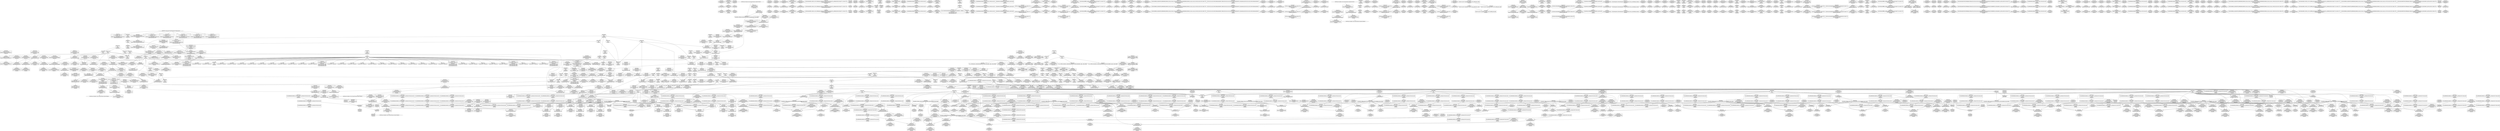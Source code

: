 digraph {
	CE0x58afbf0 [shape=record,shape=Mrecord,label="{CE0x58afbf0|_call_void_mcount()_#3|*SummSink*}"]
	CE0x5866ae0 [shape=record,shape=Mrecord,label="{CE0x5866ae0|GLOBAL:get_current|*Constant*|*SummSink*}"]
	CE0x5909ba0 [shape=record,shape=Mrecord,label="{CE0x5909ba0|rcu_read_lock:bb|*SummSource*}"]
	CE0x590f5c0 [shape=record,shape=Mrecord,label="{CE0x590f5c0|cred_sid:tmp|*SummSink*}"]
	CE0x59131d0 [shape=record,shape=Mrecord,label="{CE0x59131d0|task_sid:tmp13|security/selinux/hooks.c,208|*SummSink*}"]
	CE0x599a2b0 [shape=record,shape=Mrecord,label="{CE0x599a2b0|__preempt_count_sub:tmp6|./arch/x86/include/asm/preempt.h,78}"]
	CE0x58db450 [shape=record,shape=Mrecord,label="{CE0x58db450|sock_has_perm:tmp2|*LoadInst*|security/selinux/hooks.c,3964|*SummSink*}"]
	CE0x597c020 [shape=record,shape=Mrecord,label="{CE0x597c020|__rcu_read_lock:bb|*SummSource*}"]
	CE0x58e2870 [shape=record,shape=Mrecord,label="{CE0x58e2870|__rcu_read_unlock:bb|*SummSink*}"]
	CE0x5950c60 [shape=record,shape=Mrecord,label="{CE0x5950c60|rcu_read_unlock:tmp9|include/linux/rcupdate.h,933|*SummSink*}"]
	CE0x5996f60 [shape=record,shape=Mrecord,label="{CE0x5996f60|rcu_lock_acquire:indirectgoto|*SummSource*}"]
	CE0x5983c60 [shape=record,shape=Mrecord,label="{CE0x5983c60|__preempt_count_sub:sub|./arch/x86/include/asm/preempt.h,77|*SummSink*}"]
	CE0x592acf0 [shape=record,shape=Mrecord,label="{CE0x592acf0|GLOBAL:rcu_read_unlock|*Constant*}"]
	CE0x5928220 [shape=record,shape=Mrecord,label="{CE0x5928220|__preempt_count_sub:entry|*SummSource*}"]
	CE0x5871ea0 [shape=record,shape=Mrecord,label="{CE0x5871ea0|i32_1|*Constant*|*SummSource*}"]
	CE0x5991f80 [shape=record,shape=Mrecord,label="{CE0x5991f80|_call_void_asm_addl_$1,_%gs:$0_,_*m,ri,*m,_dirflag_,_fpsr_,_flags_(i32*___preempt_count,_i32_%sub,_i32*___preempt_count)_#3,_!dbg_!27717,_!srcloc_!27718|./arch/x86/include/asm/preempt.h,77}"]
	CE0x599a590 [shape=record,shape=Mrecord,label="{CE0x599a590|i64*_getelementptr_inbounds_(_4_x_i64_,_4_x_i64_*___llvm_gcov_ctr134,_i64_0,_i64_3)|*Constant*}"]
	CE0x5945100 [shape=record,shape=Mrecord,label="{CE0x5945100|cred_sid:bb|*SummSink*}"]
	CE0x5895950 [shape=record,shape=Mrecord,label="{CE0x5895950|task_sid:if.end|*SummSink*}"]
	CE0x599c470 [shape=record,shape=Mrecord,label="{CE0x599c470|_call_void_mcount()_#3}"]
	CE0x58f2210 [shape=record,shape=Mrecord,label="{CE0x58f2210|8:_%struct.sock*,_:_SCME_48,49_}"]
	CE0x592eb00 [shape=record,shape=Mrecord,label="{CE0x592eb00|rcu_read_lock:tobool|include/linux/rcupdate.h,882|*SummSource*}"]
	CE0x587a290 [shape=record,shape=Mrecord,label="{CE0x587a290|task_sid:tmp2|*SummSink*}"]
	CE0x59092b0 [shape=record,shape=Mrecord,label="{CE0x59092b0|task_sid:tmp7|security/selinux/hooks.c,208|*SummSink*}"]
	CE0x5994cf0 [shape=record,shape=Mrecord,label="{CE0x5994cf0|%struct.lockdep_map*_null|*Constant*}"]
	CE0x58df2e0 [shape=record,shape=Mrecord,label="{CE0x58df2e0|task_sid:tmp21|security/selinux/hooks.c,208|*SummSource*}"]
	CE0x58e2940 [shape=record,shape=Mrecord,label="{CE0x58e2940|i64_1|*Constant*}"]
	CE0x5981e30 [shape=record,shape=Mrecord,label="{CE0x5981e30|i8*_undef|*Constant*}"]
	CE0x5991c70 [shape=record,shape=Mrecord,label="{CE0x5991c70|rcu_lock_release:bb}"]
	CE0x58ab5d0 [shape=record,shape=Mrecord,label="{CE0x58ab5d0|i32_77|*Constant*|*SummSink*}"]
	CE0x5930d60 [shape=record,shape=Mrecord,label="{CE0x5930d60|rcu_read_lock:tmp6|include/linux/rcupdate.h,882|*SummSink*}"]
	CE0x5904d20 [shape=record,shape=Mrecord,label="{CE0x5904d20|i32_22|*Constant*|*SummSink*}"]
	CE0x5947b30 [shape=record,shape=Mrecord,label="{CE0x5947b30|GLOBAL:__preempt_count_add|*Constant*|*SummSink*}"]
	CE0x592f0d0 [shape=record,shape=Mrecord,label="{CE0x592f0d0|rcu_read_unlock:tmp}"]
	CE0x5873ed0 [shape=record,shape=Mrecord,label="{CE0x5873ed0|task_sid:do.body|*SummSource*}"]
	CE0x594da00 [shape=record,shape=Mrecord,label="{CE0x594da00|__rcu_read_lock:tmp5|include/linux/rcupdate.h,239|*SummSource*}"]
	CE0x590d3b0 [shape=record,shape=Mrecord,label="{CE0x590d3b0|cred_sid:tmp1}"]
	CE0x590a110 [shape=record,shape=Mrecord,label="{CE0x590a110|rcu_lock_acquire:tmp2}"]
	CE0x58ec530 [shape=record,shape=Mrecord,label="{CE0x58ec530|sock_has_perm:tmp16|security/selinux/hooks.c,3976|*SummSource*}"]
	CE0x5980140 [shape=record,shape=Mrecord,label="{CE0x5980140|__preempt_count_add:tmp3|*SummSink*}"]
	CE0x5928910 [shape=record,shape=Mrecord,label="{CE0x5928910|i64*_getelementptr_inbounds_(_13_x_i64_,_13_x_i64_*___llvm_gcov_ctr126,_i64_0,_i64_12)|*Constant*}"]
	CE0x58f1d50 [shape=record,shape=Mrecord,label="{CE0x58f1d50|8:_%struct.sock*,_:_SCME_44,45_}"]
	CE0x59429d0 [shape=record,shape=Mrecord,label="{CE0x59429d0|i8*_getelementptr_inbounds_(_25_x_i8_,_25_x_i8_*_.str45,_i32_0,_i32_0)|*Constant*|*SummSink*}"]
	CE0x5956f00 [shape=record,shape=Mrecord,label="{CE0x5956f00|rcu_read_unlock:tmp15|include/linux/rcupdate.h,933|*SummSink*}"]
	CE0x593fee0 [shape=record,shape=Mrecord,label="{CE0x593fee0|i8*_getelementptr_inbounds_(_25_x_i8_,_25_x_i8_*_.str45,_i32_0,_i32_0)|*Constant*|*SummSource*}"]
	CE0x58b4f00 [shape=record,shape=Mrecord,label="{CE0x58b4f00|sock_has_perm:type|security/selinux/hooks.c,3972}"]
	CE0x588a330 [shape=record,shape=Mrecord,label="{CE0x588a330|sock_has_perm:tmp1|*SummSource*}"]
	CE0x5918cf0 [shape=record,shape=Mrecord,label="{CE0x5918cf0|rcu_read_unlock:tmp22|include/linux/rcupdate.h,935|*SummSink*}"]
	CE0x58f67f0 [shape=record,shape=Mrecord,label="{CE0x58f67f0|i64_2|*Constant*|*SummSource*}"]
	CE0x59b1790 [shape=record,shape=Mrecord,label="{CE0x59b1790|__preempt_count_add:tmp5|./arch/x86/include/asm/preempt.h,72|*SummSink*}"]
	CE0x5886040 [shape=record,shape=Mrecord,label="{CE0x5886040|COLLAPSED:_GCMRE___llvm_gcov_ctr98_internal_global_2_x_i64_zeroinitializer:_elem_0:default:}"]
	CE0x5944f10 [shape=record,shape=Mrecord,label="{CE0x5944f10|cred_sid:bb}"]
	CE0x594bd50 [shape=record,shape=Mrecord,label="{CE0x594bd50|i64*_getelementptr_inbounds_(_11_x_i64_,_11_x_i64_*___llvm_gcov_ctr132,_i64_0,_i64_0)|*Constant*|*SummSource*}"]
	CE0x5887350 [shape=record,shape=Mrecord,label="{CE0x5887350|_call_void_mcount()_#3|*SummSource*}"]
	CE0x5948b70 [shape=record,shape=Mrecord,label="{CE0x5948b70|rcu_read_unlock:call3|include/linux/rcupdate.h,933|*SummSink*}"]
	CE0x592f3b0 [shape=record,shape=Mrecord,label="{CE0x592f3b0|__rcu_read_lock:tmp6|include/linux/rcupdate.h,240|*SummSource*}"]
	CE0x59592c0 [shape=record,shape=Mrecord,label="{CE0x59592c0|rcu_read_unlock:tmp20|include/linux/rcupdate.h,933|*SummSink*}"]
	CE0x5927180 [shape=record,shape=Mrecord,label="{CE0x5927180|GLOBAL:lock_release|*Constant*|*SummSink*}"]
	CE0x59854c0 [shape=record,shape=Mrecord,label="{CE0x59854c0|i64*_getelementptr_inbounds_(_4_x_i64_,_4_x_i64_*___llvm_gcov_ctr134,_i64_0,_i64_1)|*Constant*}"]
	CE0x58b5210 [shape=record,shape=Mrecord,label="{CE0x58b5210|0:_i8,_8:_%struct.lsm_network_audit*,_24:_%struct.selinux_audit_data*,_:_SCMRE_0,1_|*MultipleSource*|security/selinux/hooks.c, 3965|security/selinux/hooks.c,3972}"]
	CE0x586ebd0 [shape=record,shape=Mrecord,label="{CE0x586ebd0|avc_has_perm:tclass|Function::avc_has_perm&Arg::tclass::}"]
	CE0x5958c00 [shape=record,shape=Mrecord,label="{CE0x5958c00|rcu_read_unlock:tmp19|include/linux/rcupdate.h,933}"]
	CE0x5878050 [shape=record,shape=Mrecord,label="{CE0x5878050|sock_has_perm:sid|security/selinux/hooks.c,3969|*SummSource*}"]
	CE0x594ad80 [shape=record,shape=Mrecord,label="{CE0x594ad80|rcu_read_unlock:tobool1|include/linux/rcupdate.h,933|*SummSink*}"]
	CE0x594ac10 [shape=record,shape=Mrecord,label="{CE0x594ac10|rcu_read_unlock:tobool1|include/linux/rcupdate.h,933|*SummSource*}"]
	CE0x59295d0 [shape=record,shape=Mrecord,label="{CE0x59295d0|GLOBAL:cred_sid|*Constant*}"]
	CE0x58ea830 [shape=record,shape=Mrecord,label="{CE0x58ea830|sock_has_perm:u2|security/selinux/hooks.c,3974|*SummSink*}"]
	CE0x5940f50 [shape=record,shape=Mrecord,label="{CE0x5940f50|i8*_getelementptr_inbounds_(_42_x_i8_,_42_x_i8_*_.str46,_i32_0,_i32_0)|*Constant*|*SummSource*}"]
	CE0x594f450 [shape=record,shape=Mrecord,label="{CE0x594f450|GLOBAL:__llvm_gcov_ctr132|Global_var:__llvm_gcov_ctr132}"]
	CE0x58773a0 [shape=record,shape=Mrecord,label="{CE0x58773a0|i64_ptrtoint_(i8*_blockaddress(_rcu_lock_release,_%__here)_to_i64)|*Constant*|*SummSource*}"]
	CE0x594f0f0 [shape=record,shape=Mrecord,label="{CE0x594f0f0|_call_void___preempt_count_add(i32_1)_#10,_!dbg_!27711|include/linux/rcupdate.h,239}"]
	CE0x59263a0 [shape=record,shape=Mrecord,label="{CE0x59263a0|i64*_getelementptr_inbounds_(_4_x_i64_,_4_x_i64_*___llvm_gcov_ctr135,_i64_0,_i64_3)|*Constant*}"]
	CE0x591add0 [shape=record,shape=Mrecord,label="{CE0x591add0|GLOBAL:__rcu_read_unlock|*Constant*|*SummSource*}"]
	CE0x58f20e0 [shape=record,shape=Mrecord,label="{CE0x58f20e0|8:_%struct.sock*,_:_SCME_47,48_}"]
	CE0x58ace00 [shape=record,shape=Mrecord,label="{CE0x58ace00|get_current:tmp|*SummSink*}"]
	CE0x5958510 [shape=record,shape=Mrecord,label="{CE0x5958510|i64*_getelementptr_inbounds_(_11_x_i64_,_11_x_i64_*___llvm_gcov_ctr132,_i64_0,_i64_9)|*Constant*|*SummSource*}"]
	CE0x597c570 [shape=record,shape=Mrecord,label="{CE0x597c570|_call_void_mcount()_#3|*SummSource*}"]
	CE0x59b2550 [shape=record,shape=Mrecord,label="{CE0x59b2550|__preempt_count_add:tmp3|*SummSource*}"]
	CE0x5867ab0 [shape=record,shape=Mrecord,label="{CE0x5867ab0|i64*_getelementptr_inbounds_(_2_x_i64_,_2_x_i64_*___llvm_gcov_ctr364,_i64_0,_i64_1)|*Constant*|*SummSource*}"]
	CE0x5901770 [shape=record,shape=Mrecord,label="{CE0x5901770|_ret_void,_!dbg_!27735|include/linux/rcupdate.h,884}"]
	CE0x5953a10 [shape=record,shape=Mrecord,label="{CE0x5953a10|_call_void_asm_sideeffect_,_memory_,_dirflag_,_fpsr_,_flags_()_#3,_!dbg_!27711,_!srcloc_!27714|include/linux/rcupdate.h,244|*SummSink*}"]
	CE0x5907d50 [shape=record,shape=Mrecord,label="{CE0x5907d50|cred_sid:tmp2|*SummSink*}"]
	CE0x5877c70 [shape=record,shape=Mrecord,label="{CE0x5877c70|sock_has_perm:sid|security/selinux/hooks.c,3969|*SummSink*}"]
	CE0x58e6b80 [shape=record,shape=Mrecord,label="{CE0x58e6b80|i32_0|*Constant*}"]
	CE0x5899f00 [shape=record,shape=Mrecord,label="{CE0x5899f00|_call_void_mcount()_#3|*SummSource*}"]
	CE0x5945270 [shape=record,shape=Mrecord,label="{CE0x5945270|i64*_getelementptr_inbounds_(_2_x_i64_,_2_x_i64_*___llvm_gcov_ctr131,_i64_0,_i64_0)|*Constant*}"]
	CE0x594c190 [shape=record,shape=Mrecord,label="{CE0x594c190|rcu_lock_acquire:tmp1|*SummSink*}"]
	CE0x586d100 [shape=record,shape=Mrecord,label="{CE0x586d100|0:_i32,_4:_i32,_8:_i32,_12:_i32,_:_CMRE_4,8_|*MultipleSource*|security/selinux/hooks.c,196|*LoadInst*|security/selinux/hooks.c,196|security/selinux/hooks.c,197}"]
	CE0x5873df0 [shape=record,shape=Mrecord,label="{CE0x5873df0|selinux_socket_getpeername:sock|Function::selinux_socket_getpeername&Arg::sock::}"]
	CE0x5899f70 [shape=record,shape=Mrecord,label="{CE0x5899f70|_call_void_mcount()_#3|*SummSink*}"]
	CE0x58ec020 [shape=record,shape=Mrecord,label="{CE0x58ec020|sock_has_perm:sclass|security/selinux/hooks.c,3976|*SummSource*}"]
	CE0x5990940 [shape=record,shape=Mrecord,label="{CE0x5990940|__rcu_read_lock:do.end|*SummSink*}"]
	CE0x5877870 [shape=record,shape=Mrecord,label="{CE0x5877870|i64_ptrtoint_(i8*_blockaddress(_rcu_lock_release,_%__here)_to_i64)|*Constant*|*SummSink*}"]
	CE0x58f13d0 [shape=record,shape=Mrecord,label="{CE0x58f13d0|8:_%struct.sock*,_:_SCME_36,37_}"]
	CE0x58f02e0 [shape=record,shape=Mrecord,label="{CE0x58f02e0|8:_%struct.sock*,_:_SCME_20,22_|*MultipleSource*|security/selinux/hooks.c, 3966|security/selinux/hooks.c,3966|security/selinux/hooks.c,3966}"]
	CE0x5926c40 [shape=record,shape=Mrecord,label="{CE0x5926c40|i64*_getelementptr_inbounds_(_4_x_i64_,_4_x_i64_*___llvm_gcov_ctr129,_i64_0,_i64_2)|*Constant*|*SummSource*}"]
	CE0x592b460 [shape=record,shape=Mrecord,label="{CE0x592b460|GLOBAL:rcu_read_unlock|*Constant*|*SummSource*}"]
	CE0x58de590 [shape=record,shape=Mrecord,label="{CE0x58de590|i64*_getelementptr_inbounds_(_13_x_i64_,_13_x_i64_*___llvm_gcov_ctr126,_i64_0,_i64_9)|*Constant*}"]
	CE0x58dc400 [shape=record,shape=Mrecord,label="{CE0x58dc400|i64*_getelementptr_inbounds_(_13_x_i64_,_13_x_i64_*___llvm_gcov_ctr126,_i64_0,_i64_10)|*Constant*}"]
	CE0x58efbb0 [shape=record,shape=Mrecord,label="{CE0x58efbb0|task_sid:land.lhs.true}"]
	CE0x5922920 [shape=record,shape=Mrecord,label="{CE0x5922920|i64*_getelementptr_inbounds_(_4_x_i64_,_4_x_i64_*___llvm_gcov_ctr130,_i64_0,_i64_2)|*Constant*|*SummSource*}"]
	CE0x59145c0 [shape=record,shape=Mrecord,label="{CE0x59145c0|i64_7|*Constant*|*SummSink*}"]
	CE0x5910fb0 [shape=record,shape=Mrecord,label="{CE0x5910fb0|task_sid:tmp5|security/selinux/hooks.c,208|*SummSource*}"]
	CE0x59303a0 [shape=record,shape=Mrecord,label="{CE0x59303a0|__rcu_read_unlock:tmp5|include/linux/rcupdate.h,244|*SummSink*}"]
	CE0x594e170 [shape=record,shape=Mrecord,label="{CE0x594e170|i64*_getelementptr_inbounds_(_4_x_i64_,_4_x_i64_*___llvm_gcov_ctr130,_i64_0,_i64_1)|*Constant*|*SummSource*}"]
	CE0x591d900 [shape=record,shape=Mrecord,label="{CE0x591d900|i64*_getelementptr_inbounds_(_4_x_i64_,_4_x_i64_*___llvm_gcov_ctr128,_i64_0,_i64_1)|*Constant*|*SummSource*}"]
	CE0x58defd0 [shape=record,shape=Mrecord,label="{CE0x58defd0|task_sid:tmp20|security/selinux/hooks.c,208|*SummSink*}"]
	CE0x5923c90 [shape=record,shape=Mrecord,label="{CE0x5923c90|rcu_lock_acquire:tmp5|include/linux/rcupdate.h,418|*SummSource*}"]
	CE0x59197c0 [shape=record,shape=Mrecord,label="{CE0x59197c0|GLOBAL:rcu_lock_release|*Constant*|*SummSink*}"]
	CE0x590b560 [shape=record,shape=Mrecord,label="{CE0x590b560|GLOBAL:task_sid.__warned|Global_var:task_sid.__warned|*SummSink*}"]
	CE0x593f7f0 [shape=record,shape=Mrecord,label="{CE0x593f7f0|i64*_getelementptr_inbounds_(_11_x_i64_,_11_x_i64_*___llvm_gcov_ctr127,_i64_0,_i64_8)|*Constant*|*SummSink*}"]
	CE0x5991900 [shape=record,shape=Mrecord,label="{CE0x5991900|rcu_lock_release:__here}"]
	CE0x590dd00 [shape=record,shape=Mrecord,label="{CE0x590dd00|rcu_read_lock:tmp3}"]
	CE0x58f94a0 [shape=record,shape=Mrecord,label="{CE0x58f94a0|sock_has_perm:tmp5|security/selinux/hooks.c,3966|*SummSource*}"]
	CE0x5904630 [shape=record,shape=Mrecord,label="{CE0x5904630|task_sid:tmp9|security/selinux/hooks.c,208}"]
	CE0x597cee0 [shape=record,shape=Mrecord,label="{CE0x597cee0|rcu_lock_release:tmp5|include/linux/rcupdate.h,423|*SummSink*}"]
	CE0x5888f50 [shape=record,shape=Mrecord,label="{CE0x5888f50|rcu_read_lock:land.lhs.true}"]
	CE0x586ed70 [shape=record,shape=Mrecord,label="{CE0x586ed70|avc_has_perm:tclass|Function::avc_has_perm&Arg::tclass::|*SummSource*}"]
	CE0x58de130 [shape=record,shape=Mrecord,label="{CE0x58de130|task_sid:tmp25|security/selinux/hooks.c,208|*SummSink*}"]
	CE0x5868840 [shape=record,shape=Mrecord,label="{CE0x5868840|i64*_getelementptr_inbounds_(_6_x_i64_,_6_x_i64_*___llvm_gcov_ctr327,_i64_0,_i64_0)|*Constant*|*SummSink*}"]
	CE0x58ed9a0 [shape=record,shape=Mrecord,label="{CE0x58ed9a0|rcu_read_lock:tmp8|include/linux/rcupdate.h,882}"]
	CE0x5958f60 [shape=record,shape=Mrecord,label="{CE0x5958f60|rcu_read_unlock:tmp20|include/linux/rcupdate.h,933}"]
	CE0x59152e0 [shape=record,shape=Mrecord,label="{CE0x59152e0|task_sid:tmp16|security/selinux/hooks.c,208|*SummSink*}"]
	CE0x5917250 [shape=record,shape=Mrecord,label="{CE0x5917250|_call_void_lockdep_rcu_suspicious(i8*_getelementptr_inbounds_(_25_x_i8_,_25_x_i8_*_.str3,_i32_0,_i32_0),_i32_208,_i8*_getelementptr_inbounds_(_41_x_i8_,_41_x_i8_*_.str44,_i32_0,_i32_0))_#10,_!dbg_!27732|security/selinux/hooks.c,208|*SummSink*}"]
	CE0x58ed4b0 [shape=record,shape=Mrecord,label="{CE0x58ed4b0|i32_(i32,_i32,_i16,_i32,_%struct.common_audit_data*)*_bitcast_(i32_(i32,_i32,_i16,_i32,_%struct.common_audit_data.495*)*_avc_has_perm_to_i32_(i32,_i32,_i16,_i32,_%struct.common_audit_data*)*)|*Constant*|*SummSink*}"]
	CE0x5959f80 [shape=record,shape=Mrecord,label="{CE0x5959f80|rcu_read_unlock:tmp17|include/linux/rcupdate.h,933}"]
	CE0x594ebe0 [shape=record,shape=Mrecord,label="{CE0x594ebe0|__rcu_read_lock:tmp6|include/linux/rcupdate.h,240|*SummSink*}"]
	CE0x590c080 [shape=record,shape=Mrecord,label="{CE0x590c080|_call_void_mcount()_#3|*SummSource*}"]
	CE0x5901c70 [shape=record,shape=Mrecord,label="{CE0x5901c70|i64_1|*Constant*}"]
	CE0x5899570 [shape=record,shape=Mrecord,label="{CE0x5899570|rcu_read_unlock:tmp1|*SummSource*}"]
	CE0x5866c40 [shape=record,shape=Mrecord,label="{CE0x5866c40|selinux_socket_getpeername:tmp|*SummSink*}"]
	CE0x590d170 [shape=record,shape=Mrecord,label="{CE0x590d170|task_sid:tobool|security/selinux/hooks.c,208}"]
	CE0x59226d0 [shape=record,shape=Mrecord,label="{CE0x59226d0|__rcu_read_lock:tmp1}"]
	CE0x592c200 [shape=record,shape=Mrecord,label="{CE0x592c200|rcu_read_lock:land.lhs.true2|*SummSink*}"]
	CE0x5954c70 [shape=record,shape=Mrecord,label="{CE0x5954c70|GLOBAL:rcu_read_unlock.__warned|Global_var:rcu_read_unlock.__warned|*SummSource*}"]
	CE0x5922f40 [shape=record,shape=Mrecord,label="{CE0x5922f40|i64*_getelementptr_inbounds_(_4_x_i64_,_4_x_i64_*___llvm_gcov_ctr133,_i64_0,_i64_1)|*Constant*}"]
	CE0x5875a00 [shape=record,shape=Mrecord,label="{CE0x5875a00|32:_%struct.sock*,_:_CRE_0,4_|*MultipleSource*|Function::selinux_socket_getpeername&Arg::sock::|security/selinux/hooks.c,4231}"]
	CE0x59815e0 [shape=record,shape=Mrecord,label="{CE0x59815e0|__preempt_count_sub:do.end|*SummSink*}"]
	CE0x592fbf0 [shape=record,shape=Mrecord,label="{CE0x592fbf0|GLOBAL:__llvm_gcov_ctr127|Global_var:__llvm_gcov_ctr127|*SummSink*}"]
	CE0x5924120 [shape=record,shape=Mrecord,label="{CE0x5924120|_call_void___preempt_count_sub(i32_1)_#10,_!dbg_!27715|include/linux/rcupdate.h,244|*SummSink*}"]
	CE0x599baf0 [shape=record,shape=Mrecord,label="{CE0x599baf0|i64*_getelementptr_inbounds_(_4_x_i64_,_4_x_i64_*___llvm_gcov_ctr135,_i64_0,_i64_2)|*Constant*|*SummSource*}"]
	CE0x5888230 [shape=record,shape=Mrecord,label="{CE0x5888230|task_sid:land.lhs.true|*SummSource*}"]
	CE0x5925700 [shape=record,shape=Mrecord,label="{CE0x5925700|__rcu_read_unlock:do.end|*SummSource*}"]
	CE0x59ae1d0 [shape=record,shape=Mrecord,label="{CE0x59ae1d0|__preempt_count_sub:do.body}"]
	CE0x58f6a50 [shape=record,shape=Mrecord,label="{CE0x58f6a50|sock_has_perm:tmp7|security/selinux/hooks.c,3969}"]
	CE0x5880cd0 [shape=record,shape=Mrecord,label="{CE0x5880cd0|GLOBAL:current_task|Global_var:current_task|*SummSource*}"]
	CE0x59311f0 [shape=record,shape=Mrecord,label="{CE0x59311f0|rcu_read_unlock:tmp5|include/linux/rcupdate.h,933|*SummSink*}"]
	CE0x5994e50 [shape=record,shape=Mrecord,label="{CE0x5994e50|i64*_getelementptr_inbounds_(_4_x_i64_,_4_x_i64_*___llvm_gcov_ctr130,_i64_0,_i64_3)|*Constant*}"]
	"CONST[source:0(mediator),value:0(static)][purpose:{operation}][SrcIdx:2]"
	CE0x5989080 [shape=record,shape=Mrecord,label="{CE0x5989080|__preempt_count_sub:bb|*SummSink*}"]
	CE0x590b8f0 [shape=record,shape=Mrecord,label="{CE0x590b8f0|0:_i8,_:_GCMR_task_sid.__warned_internal_global_i8_0,_section_.data.unlikely_,_align_1:_elem_0:default:}"]
	CE0x58e6000 [shape=record,shape=Mrecord,label="{CE0x58e6000|__preempt_count_sub:tmp3}"]
	CE0x5887990 [shape=record,shape=Mrecord,label="{CE0x5887990|sock_has_perm:cleanup|*SummSource*}"]
	CE0x59171e0 [shape=record,shape=Mrecord,label="{CE0x59171e0|_call_void_lockdep_rcu_suspicious(i8*_getelementptr_inbounds_(_25_x_i8_,_25_x_i8_*_.str3,_i32_0,_i32_0),_i32_208,_i8*_getelementptr_inbounds_(_41_x_i8_,_41_x_i8_*_.str44,_i32_0,_i32_0))_#10,_!dbg_!27732|security/selinux/hooks.c,208|*SummSource*}"]
	CE0x586b9c0 [shape=record,shape=Mrecord,label="{CE0x586b9c0|sock_has_perm:sk_security|security/selinux/hooks.c,3964|*SummSink*}"]
	CE0x586a020 [shape=record,shape=Mrecord,label="{CE0x586a020|_ret_void,_!dbg_!27717|include/linux/rcupdate.h,240}"]
	CE0x5949e90 [shape=record,shape=Mrecord,label="{CE0x5949e90|__rcu_read_unlock:tmp6|include/linux/rcupdate.h,245|*SummSink*}"]
	CE0x5888340 [shape=record,shape=Mrecord,label="{CE0x5888340|task_sid:land.lhs.true|*SummSink*}"]
	CE0x593e4f0 [shape=record,shape=Mrecord,label="{CE0x593e4f0|rcu_read_lock:tmp14|include/linux/rcupdate.h,882|*SummSource*}"]
	CE0x594b360 [shape=record,shape=Mrecord,label="{CE0x594b360|__preempt_count_add:val|Function::__preempt_count_add&Arg::val::|*SummSource*}"]
	CE0x595bbe0 [shape=record,shape=Mrecord,label="{CE0x595bbe0|i64*_getelementptr_inbounds_(_4_x_i64_,_4_x_i64_*___llvm_gcov_ctr130,_i64_0,_i64_2)|*Constant*}"]
	CE0x58fa590 [shape=record,shape=Mrecord,label="{CE0x58fa590|_call_void_mcount()_#3|*SummSource*}"]
	CE0x5931ea0 [shape=record,shape=Mrecord,label="{CE0x5931ea0|rcu_read_lock:tmp5|include/linux/rcupdate.h,882}"]
	CE0x58e7c70 [shape=record,shape=Mrecord,label="{CE0x58e7c70|sock_has_perm:tmp11|security/selinux/hooks.c,3970}"]
	CE0x5895b10 [shape=record,shape=Mrecord,label="{CE0x5895b10|task_sid:do.end6|*SummSink*}"]
	CE0x59908d0 [shape=record,shape=Mrecord,label="{CE0x59908d0|__rcu_read_lock:do.end|*SummSource*}"]
	CE0x5871fa0 [shape=record,shape=Mrecord,label="{CE0x5871fa0|i32_1|*Constant*|*SummSink*}"]
	CE0x5943a40 [shape=record,shape=Mrecord,label="{CE0x5943a40|rcu_read_lock:tmp21|include/linux/rcupdate.h,884}"]
	CE0x5927a10 [shape=record,shape=Mrecord,label="{CE0x5927a10|i64*_getelementptr_inbounds_(_4_x_i64_,_4_x_i64_*___llvm_gcov_ctr133,_i64_0,_i64_2)|*Constant*|*SummSink*}"]
	CE0x58751c0 [shape=record,shape=Mrecord,label="{CE0x58751c0|selinux_socket_getpeername:sock|Function::selinux_socket_getpeername&Arg::sock::|*SummSink*}"]
	CE0x5942430 [shape=record,shape=Mrecord,label="{CE0x5942430|i8_1|*Constant*}"]
	CE0x5905d20 [shape=record,shape=Mrecord,label="{CE0x5905d20|_call_void_mcount()_#3|*SummSource*}"]
	CE0x58ee730 [shape=record,shape=Mrecord,label="{CE0x58ee730|avc_has_perm:requested|Function::avc_has_perm&Arg::requested::|*SummSource*}"]
	CE0x5995380 [shape=record,shape=Mrecord,label="{CE0x5995380|%struct.lockdep_map*_null|*Constant*|*SummSink*}"]
	CE0x5952980 [shape=record,shape=Mrecord,label="{CE0x5952980|i64*_getelementptr_inbounds_(_4_x_i64_,_4_x_i64_*___llvm_gcov_ctr130,_i64_0,_i64_1)|*Constant*}"]
	CE0x58f1c20 [shape=record,shape=Mrecord,label="{CE0x58f1c20|8:_%struct.sock*,_:_SCME_43,44_}"]
	CE0x58690f0 [shape=record,shape=Mrecord,label="{CE0x58690f0|i32_0|*Constant*}"]
	CE0x5919c90 [shape=record,shape=Mrecord,label="{CE0x5919c90|rcu_lock_release:entry|*SummSink*}"]
	CE0x58c5e30 [shape=record,shape=Mrecord,label="{CE0x58c5e30|rcu_read_lock:tmp13|include/linux/rcupdate.h,882}"]
	CE0x58ac200 [shape=record,shape=Mrecord,label="{CE0x58ac200|rcu_read_lock:tmp2}"]
	CE0x585ff70 [shape=record,shape=Mrecord,label="{CE0x585ff70|sock_has_perm:sk|Function::sock_has_perm&Arg::sk::|*SummSource*}"]
	CE0x5897fd0 [shape=record,shape=Mrecord,label="{CE0x5897fd0|avc_has_perm:tsid|Function::avc_has_perm&Arg::tsid::|*SummSource*}"]
	CE0x591c300 [shape=record,shape=Mrecord,label="{CE0x591c300|GLOBAL:lock_acquire|*Constant*|*SummSource*}"]
	CE0x58affc0 [shape=record,shape=Mrecord,label="{CE0x58affc0|i64_5|*Constant*}"]
	CE0x5923b60 [shape=record,shape=Mrecord,label="{CE0x5923b60|rcu_lock_acquire:tmp5|include/linux/rcupdate.h,418}"]
	CE0x591b590 [shape=record,shape=Mrecord,label="{CE0x591b590|_ret_void,_!dbg_!27717|include/linux/rcupdate.h,245|*SummSource*}"]
	CE0x58ee8a0 [shape=record,shape=Mrecord,label="{CE0x58ee8a0|avc_has_perm:requested|Function::avc_has_perm&Arg::requested::|*SummSink*}"]
	CE0x58f2470 [shape=record,shape=Mrecord,label="{CE0x58f2470|8:_%struct.sock*,_:_SCME_50,51_}"]
	CE0x58fbf40 [shape=record,shape=Mrecord,label="{CE0x58fbf40|rcu_read_lock:tobool1|include/linux/rcupdate.h,882|*SummSink*}"]
	CE0x5904c80 [shape=record,shape=Mrecord,label="{CE0x5904c80|i32_22|*Constant*|*SummSource*}"]
	CE0x591afa0 [shape=record,shape=Mrecord,label="{CE0x591afa0|__rcu_read_unlock:entry|*SummSource*}"]
	CE0x590a7a0 [shape=record,shape=Mrecord,label="{CE0x590a7a0|task_sid:tmp7|security/selinux/hooks.c,208}"]
	CE0x591b010 [shape=record,shape=Mrecord,label="{CE0x591b010|__rcu_read_unlock:entry|*SummSink*}"]
	CE0x5931fd0 [shape=record,shape=Mrecord,label="{CE0x5931fd0|GLOBAL:__llvm_gcov_ctr127|Global_var:__llvm_gcov_ctr127}"]
	CE0x58df350 [shape=record,shape=Mrecord,label="{CE0x58df350|task_sid:tmp21|security/selinux/hooks.c,208|*SummSink*}"]
	CE0x592f1b0 [shape=record,shape=Mrecord,label="{CE0x592f1b0|rcu_read_unlock:tmp|*SummSource*}"]
	CE0x5996690 [shape=record,shape=Mrecord,label="{CE0x5996690|i8*_undef|*Constant*}"]
	CE0x58740b0 [shape=record,shape=Mrecord,label="{CE0x58740b0|i64*_getelementptr_inbounds_(_13_x_i64_,_13_x_i64_*___llvm_gcov_ctr126,_i64_0,_i64_0)|*Constant*}"]
	CE0x599aeb0 [shape=record,shape=Mrecord,label="{CE0x599aeb0|void_(i32*,_i32,_i32*)*_asm_addl_$1,_%gs:$0_,_*m,ri,*m,_dirflag_,_fpsr_,_flags_|*SummSink*}"]
	CE0x594f160 [shape=record,shape=Mrecord,label="{CE0x594f160|_call_void___preempt_count_add(i32_1)_#10,_!dbg_!27711|include/linux/rcupdate.h,239|*SummSource*}"]
	CE0x58c58a0 [shape=record,shape=Mrecord,label="{CE0x58c58a0|rcu_read_unlock:tmp12|include/linux/rcupdate.h,933}"]
	CE0x59d33d0 [shape=record,shape=Mrecord,label="{CE0x59d33d0|__preempt_count_sub:tmp}"]
	CE0x58e33c0 [shape=record,shape=Mrecord,label="{CE0x58e33c0|__rcu_read_unlock:bb|*SummSource*}"]
	CE0x59157e0 [shape=record,shape=Mrecord,label="{CE0x59157e0|i64*_getelementptr_inbounds_(_13_x_i64_,_13_x_i64_*___llvm_gcov_ctr126,_i64_0,_i64_8)|*Constant*|*SummSource*}"]
	CE0x592a900 [shape=record,shape=Mrecord,label="{CE0x592a900|_ret_i32_%tmp6,_!dbg_!27716|security/selinux/hooks.c,197|*SummSource*}"]
	CE0x58f12a0 [shape=record,shape=Mrecord,label="{CE0x58f12a0|8:_%struct.sock*,_:_SCME_35,36_}"]
	CE0x590e4a0 [shape=record,shape=Mrecord,label="{CE0x590e4a0|rcu_read_unlock:tmp3|*SummSource*}"]
	CE0x590d820 [shape=record,shape=Mrecord,label="{CE0x590d820|task_sid:if.end}"]
	CE0x5933040 [shape=record,shape=Mrecord,label="{CE0x5933040|rcu_lock_acquire:map|Function::rcu_lock_acquire&Arg::map::}"]
	CE0x4fb10e0 [shape=record,shape=Mrecord,label="{CE0x4fb10e0|GLOBAL:sock_has_perm|*Constant*|*SummSource*}"]
	CE0x58f9bb0 [shape=record,shape=Mrecord,label="{CE0x58f9bb0|GLOBAL:task_sid|*Constant*}"]
	CE0x594eb70 [shape=record,shape=Mrecord,label="{CE0x594eb70|__rcu_read_lock:tmp6|include/linux/rcupdate.h,240}"]
	CE0x5946400 [shape=record,shape=Mrecord,label="{CE0x5946400|rcu_lock_acquire:tmp|*SummSink*}"]
	CE0x591a5d0 [shape=record,shape=Mrecord,label="{CE0x591a5d0|_ret_void,_!dbg_!27717|include/linux/rcupdate.h,424|*SummSink*}"]
	CE0x5995610 [shape=record,shape=Mrecord,label="{CE0x5995610|i64_ptrtoint_(i8*_blockaddress(_rcu_lock_acquire,_%__here)_to_i64)|*Constant*|*SummSource*}"]
	CE0x594fe20 [shape=record,shape=Mrecord,label="{CE0x594fe20|rcu_read_unlock:land.lhs.true|*SummSource*}"]
	CE0x58ec660 [shape=record,shape=Mrecord,label="{CE0x58ec660|sock_has_perm:tmp16|security/selinux/hooks.c,3976|*SummSink*}"]
	CE0x58f9620 [shape=record,shape=Mrecord,label="{CE0x58f9620|sock_has_perm:tmp5|security/selinux/hooks.c,3966|*SummSink*}"]
	CE0x5986850 [shape=record,shape=Mrecord,label="{CE0x5986850|__preempt_count_sub:tmp2}"]
	CE0x59d3a10 [shape=record,shape=Mrecord,label="{CE0x59d3a10|__preempt_count_add:tmp4|./arch/x86/include/asm/preempt.h,72|*SummSource*}"]
	CE0x587caa0 [shape=record,shape=Mrecord,label="{CE0x587caa0|i64*_getelementptr_inbounds_(_6_x_i64_,_6_x_i64_*___llvm_gcov_ctr327,_i64_0,_i64_0)|*Constant*|*SummSource*}"]
	CE0x58f7250 [shape=record,shape=Mrecord,label="{CE0x58f7250|i64_0|*Constant*|*SummSource*}"]
	CE0x58eeca0 [shape=record,shape=Mrecord,label="{CE0x58eeca0|avc_has_perm:auditdata|Function::avc_has_perm&Arg::auditdata::|*SummSink*}"]
	CE0x5897510 [shape=record,shape=Mrecord,label="{CE0x5897510|%struct.task_struct*_(%struct.task_struct**)*_asm_movq_%gs:$_1:P_,$0_,_r,im,_dirflag_,_fpsr_,_flags_|*SummSource*}"]
	CE0x598f680 [shape=record,shape=Mrecord,label="{CE0x598f680|__rcu_read_unlock:tmp|*SummSink*}"]
	CE0x597cd70 [shape=record,shape=Mrecord,label="{CE0x597cd70|rcu_lock_release:tmp5|include/linux/rcupdate.h,423|*SummSource*}"]
	CE0x59079e0 [shape=record,shape=Mrecord,label="{CE0x59079e0|task_sid:tmp4|*LoadInst*|security/selinux/hooks.c,208|*SummSource*}"]
	CE0x5918540 [shape=record,shape=Mrecord,label="{CE0x5918540|rcu_read_unlock:tmp21|include/linux/rcupdate.h,935|*SummSink*}"]
	CE0x59193d0 [shape=record,shape=Mrecord,label="{CE0x59193d0|rcu_lock_release:entry}"]
	CE0x5896dd0 [shape=record,shape=Mrecord,label="{CE0x5896dd0|_call_void_rcu_read_lock()_#10,_!dbg_!27712|security/selinux/hooks.c,207|*SummSink*}"]
	CE0x5903af0 [shape=record,shape=Mrecord,label="{CE0x5903af0|rcu_lock_acquire:entry}"]
	CE0x5871ce0 [shape=record,shape=Mrecord,label="{CE0x5871ce0|selinux_socket_getpeername:tmp2|*SummSink*}"]
	CE0x5913eb0 [shape=record,shape=Mrecord,label="{CE0x5913eb0|i64_6|*Constant*|*SummSource*}"]
	CE0x5991d30 [shape=record,shape=Mrecord,label="{CE0x5991d30|rcu_lock_release:bb|*SummSource*}"]
	CE0x594b1d0 [shape=record,shape=Mrecord,label="{CE0x594b1d0|__preempt_count_add:val|Function::__preempt_count_add&Arg::val::|*SummSink*}"]
	CE0x5914eb0 [shape=record,shape=Mrecord,label="{CE0x5914eb0|task_sid:tmp17|security/selinux/hooks.c,208}"]
	CE0x59545f0 [shape=record,shape=Mrecord,label="{CE0x59545f0|rcu_read_unlock:bb}"]
	CE0x590e510 [shape=record,shape=Mrecord,label="{CE0x590e510|rcu_read_unlock:tmp3|*SummSink*}"]
	CE0x58aaf50 [shape=record,shape=Mrecord,label="{CE0x58aaf50|i32_1|*Constant*}"]
	CE0x5929b60 [shape=record,shape=Mrecord,label="{CE0x5929b60|GLOBAL:cred_sid|*Constant*|*SummSource*}"]
	CE0x5904f80 [shape=record,shape=Mrecord,label="{CE0x5904f80|i64*_getelementptr_inbounds_(_13_x_i64_,_13_x_i64_*___llvm_gcov_ctr126,_i64_0,_i64_1)|*Constant*}"]
	CE0x598fe90 [shape=record,shape=Mrecord,label="{CE0x598fe90|__rcu_read_unlock:do.body|*SummSource*}"]
	CE0x58b0c20 [shape=record,shape=Mrecord,label="{CE0x58b0c20|task_sid:land.lhs.true2|*SummSource*}"]
	CE0x5953500 [shape=record,shape=Mrecord,label="{CE0x5953500|rcu_read_unlock:do.end|*SummSource*}"]
	CE0x5919d00 [shape=record,shape=Mrecord,label="{CE0x5919d00|rcu_lock_release:map|Function::rcu_lock_release&Arg::map::}"]
	CE0x591c090 [shape=record,shape=Mrecord,label="{CE0x591c090|GLOBAL:lock_acquire|*Constant*}"]
	CE0x58db970 [shape=record,shape=Mrecord,label="{CE0x58db970|i32_208|*Constant*|*SummSink*}"]
	CE0x58dc9b0 [shape=record,shape=Mrecord,label="{CE0x58dc9b0|task_sid:tmp22|security/selinux/hooks.c,208|*SummSink*}"]
	CE0x5865370 [shape=record,shape=Mrecord,label="{CE0x5865370|selinux_socket_getpeername:tmp}"]
	CE0x5912d30 [shape=record,shape=Mrecord,label="{CE0x5912d30|task_sid:tmp12|security/selinux/hooks.c,208|*SummSource*}"]
	CE0x5951dc0 [shape=record,shape=Mrecord,label="{CE0x5951dc0|rcu_read_unlock:tmp11|include/linux/rcupdate.h,933}"]
	CE0x59407b0 [shape=record,shape=Mrecord,label="{CE0x59407b0|i32_883|*Constant*|*SummSink*}"]
	CE0x58f3670 [shape=record,shape=Mrecord,label="{CE0x58f3670|_ret_i32_%call7,_!dbg_!27749|security/selinux/hooks.c,210}"]
	CE0x58995e0 [shape=record,shape=Mrecord,label="{CE0x58995e0|rcu_read_unlock:tmp1|*SummSink*}"]
	CE0x590bd70 [shape=record,shape=Mrecord,label="{CE0x590bd70|_ret_void,_!dbg_!27717|include/linux/rcupdate.h,240|*SummSink*}"]
	CE0x5902ea0 [shape=record,shape=Mrecord,label="{CE0x5902ea0|i64_4|*Constant*|*SummSource*}"]
	CE0x587aac0 [shape=record,shape=Mrecord,label="{CE0x587aac0|GLOBAL:rcu_read_lock|*Constant*|*SummSource*}"]
	CE0x59927e0 [shape=record,shape=Mrecord,label="{CE0x59927e0|_call_void_mcount()_#3|*SummSource*}"]
	CE0x58c4730 [shape=record,shape=Mrecord,label="{CE0x58c4730|sock_has_perm:tmp19|security/selinux/hooks.c,3977}"]
	CE0x5904930 [shape=record,shape=Mrecord,label="{CE0x5904930|GLOBAL:task_sid.__warned|Global_var:task_sid.__warned|*SummSource*}"]
	CE0x593e670 [shape=record,shape=Mrecord,label="{CE0x593e670|rcu_read_lock:tmp14|include/linux/rcupdate.h,882|*SummSink*}"]
	CE0x586dd20 [shape=record,shape=Mrecord,label="{CE0x586dd20|sock_has_perm:cleanup}"]
	CE0x5930ed0 [shape=record,shape=Mrecord,label="{CE0x5930ed0|rcu_read_lock:tmp7|include/linux/rcupdate.h,882}"]
	CE0x58678a0 [shape=record,shape=Mrecord,label="{CE0x58678a0|sock_has_perm:task|Function::sock_has_perm&Arg::task::|*SummSource*}"]
	CE0x58f3980 [shape=record,shape=Mrecord,label="{CE0x58f3980|_ret_i32_%call7,_!dbg_!27749|security/selinux/hooks.c,210|*SummSink*}"]
	CE0x58e5df0 [shape=record,shape=Mrecord,label="{CE0x58e5df0|__preempt_count_add:tmp2}"]
	CE0x5921f60 [shape=record,shape=Mrecord,label="{CE0x5921f60|i64*_getelementptr_inbounds_(_4_x_i64_,_4_x_i64_*___llvm_gcov_ctr129,_i64_0,_i64_3)|*Constant*}"]
	CE0x5872910 [shape=record,shape=Mrecord,label="{CE0x5872910|i64*_getelementptr_inbounds_(_2_x_i64_,_2_x_i64_*___llvm_gcov_ctr98,_i64_0,_i64_1)|*Constant*|*SummSource*}"]
	CE0x58dd020 [shape=record,shape=Mrecord,label="{CE0x58dd020|task_sid:tmp23|security/selinux/hooks.c,208|*SummSink*}"]
	CE0x58a7870 [shape=record,shape=Mrecord,label="{CE0x58a7870|COLLAPSED:_GCMRE_current_task_external_global_%struct.task_struct*:_elem_0:default:}"]
	CE0x586eea0 [shape=record,shape=Mrecord,label="{CE0x586eea0|avc_has_perm:tclass|Function::avc_has_perm&Arg::tclass::|*SummSink*}"]
	CE0x5906050 [shape=record,shape=Mrecord,label="{CE0x5906050|task_sid:tmp|*SummSink*}"]
	CE0x590f2e0 [shape=record,shape=Mrecord,label="{CE0x590f2e0|task_sid:do.end}"]
	CE0x586b8c0 [shape=record,shape=Mrecord,label="{CE0x586b8c0|get_current:tmp|*SummSource*}"]
	CE0x586a510 [shape=record,shape=Mrecord,label="{CE0x586a510|sock_has_perm:bb|*SummSource*}"]
	CE0x59468e0 [shape=record,shape=Mrecord,label="{CE0x59468e0|rcu_read_unlock:tmp13|include/linux/rcupdate.h,933|*SummSink*}"]
	CE0x5908450 [shape=record,shape=Mrecord,label="{CE0x5908450|rcu_read_lock:tmp3|*SummSink*}"]
	CE0x5924630 [shape=record,shape=Mrecord,label="{CE0x5924630|COLLAPSED:_GCMRE___llvm_gcov_ctr130_internal_global_4_x_i64_zeroinitializer:_elem_0:default:}"]
	CE0x5996340 [shape=record,shape=Mrecord,label="{CE0x5996340|rcu_lock_acquire:tmp7}"]
	CE0x590c8e0 [shape=record,shape=Mrecord,label="{CE0x590c8e0|rcu_read_lock:if.end}"]
	CE0x5916840 [shape=record,shape=Mrecord,label="{CE0x5916840|task_sid:tmp19|security/selinux/hooks.c,208|*SummSink*}"]
	CE0x5947d70 [shape=record,shape=Mrecord,label="{CE0x5947d70|__preempt_count_add:entry}"]
	CE0x5986e70 [shape=record,shape=Mrecord,label="{CE0x5986e70|__preempt_count_add:tmp1|*SummSink*}"]
	CE0x592b290 [shape=record,shape=Mrecord,label="{CE0x592b290|rcu_read_unlock:entry}"]
	CE0x587bf80 [shape=record,shape=Mrecord,label="{CE0x587bf80|COLLAPSED:_CMRE:_elem_0::|security/selinux/hooks.c,196}"]
	CE0x59971a0 [shape=record,shape=Mrecord,label="{CE0x59971a0|__rcu_read_unlock:tmp2|*SummSource*}"]
	CE0x5919130 [shape=record,shape=Mrecord,label="{CE0x5919130|_call_void_rcu_lock_release(%struct.lockdep_map*_rcu_lock_map)_#10,_!dbg_!27733|include/linux/rcupdate.h,935|*SummSource*}"]
	CE0x59052c0 [shape=record,shape=Mrecord,label="{CE0x59052c0|i64*_getelementptr_inbounds_(_13_x_i64_,_13_x_i64_*___llvm_gcov_ctr126,_i64_0,_i64_1)|*Constant*|*SummSource*}"]
	CE0x58f4bc0 [shape=record,shape=Mrecord,label="{CE0x58f4bc0|i64_56|*Constant*|*SummSink*}"]
	CE0x5910210 [shape=record,shape=Mrecord,label="{CE0x5910210|COLLAPSED:_GCMRE___llvm_gcov_ctr131_internal_global_2_x_i64_zeroinitializer:_elem_0:default:}"]
	CE0x59ae430 [shape=record,shape=Mrecord,label="{CE0x59ae430|__preempt_count_sub:do.body|*SummSink*}"]
	CE0x5909c10 [shape=record,shape=Mrecord,label="{CE0x5909c10|rcu_read_lock:bb|*SummSink*}"]
	CE0x59494f0 [shape=record,shape=Mrecord,label="{CE0x59494f0|rcu_read_unlock:tmp4|include/linux/rcupdate.h,933|*SummSink*}"]
	CE0x59904e0 [shape=record,shape=Mrecord,label="{CE0x59904e0|i64*_getelementptr_inbounds_(_4_x_i64_,_4_x_i64_*___llvm_gcov_ctr134,_i64_0,_i64_0)|*Constant*|*SummSource*}"]
	CE0x58f8e40 [shape=record,shape=Mrecord,label="{CE0x58f8e40|sock_has_perm:tmp3|security/selinux/hooks.c,3964|*SummSource*}"]
	CE0x58a41e0 [shape=record,shape=Mrecord,label="{CE0x58a41e0|i32_16|*Constant*|*SummSink*}"]
	CE0x594dee0 [shape=record,shape=Mrecord,label="{CE0x594dee0|rcu_read_unlock:if.then|*SummSource*}"]
	CE0x58f58b0 [shape=record,shape=Mrecord,label="{CE0x58f58b0|16:_i32,_24:_i16,_:_CRE_24,26_|*MultipleSource*|*LoadInst*|security/selinux/hooks.c,3964|security/selinux/hooks.c,3964|security/selinux/hooks.c,3969}"]
	CE0x5873fa0 [shape=record,shape=Mrecord,label="{CE0x5873fa0|task_sid:do.body|*SummSink*}"]
	CE0x5931840 [shape=record,shape=Mrecord,label="{CE0x5931840|rcu_lock_release:tmp|*SummSource*}"]
	CE0x59030b0 [shape=record,shape=Mrecord,label="{CE0x59030b0|task_sid:tmp10|security/selinux/hooks.c,208}"]
	CE0x5872790 [shape=record,shape=Mrecord,label="{CE0x5872790|selinux_socket_getpeername:entry|*SummSource*}"]
	CE0x5913830 [shape=record,shape=Mrecord,label="{CE0x5913830|task_sid:tobool4|security/selinux/hooks.c,208|*SummSource*}"]
	CE0x58acca0 [shape=record,shape=Mrecord,label="{CE0x58acca0|8:_%struct.sock*,_:_SCME_18,20_|*MultipleSource*|security/selinux/hooks.c, 3966|security/selinux/hooks.c,3966|security/selinux/hooks.c,3966}"]
	CE0x59112f0 [shape=record,shape=Mrecord,label="{CE0x59112f0|i64*_getelementptr_inbounds_(_2_x_i64_,_2_x_i64_*___llvm_gcov_ctr131,_i64_0,_i64_0)|*Constant*|*SummSource*}"]
	CE0x59180c0 [shape=record,shape=Mrecord,label="{CE0x59180c0|GLOBAL:rcu_lock_acquire|*Constant*|*SummSource*}"]
	CE0x5908c90 [shape=record,shape=Mrecord,label="{CE0x5908c90|i64*_getelementptr_inbounds_(_2_x_i64_,_2_x_i64_*___llvm_gcov_ctr131,_i64_0,_i64_1)|*Constant*|*SummSink*}"]
	CE0x5933ab0 [shape=record,shape=Mrecord,label="{CE0x5933ab0|rcu_lock_acquire:__here}"]
	CE0x5993ee0 [shape=record,shape=Mrecord,label="{CE0x5993ee0|rcu_lock_acquire:bb|*SummSource*}"]
	CE0x58b0b20 [shape=record,shape=Mrecord,label="{CE0x58b0b20|task_sid:land.lhs.true2}"]
	CE0x59237b0 [shape=record,shape=Mrecord,label="{CE0x59237b0|i64*_getelementptr_inbounds_(_4_x_i64_,_4_x_i64_*___llvm_gcov_ctr129,_i64_0,_i64_1)|*Constant*}"]
	CE0x5928cb0 [shape=record,shape=Mrecord,label="{CE0x5928cb0|i64*_getelementptr_inbounds_(_13_x_i64_,_13_x_i64_*___llvm_gcov_ctr126,_i64_0,_i64_12)|*Constant*|*SummSource*}"]
	CE0x590ea70 [shape=record,shape=Mrecord,label="{CE0x590ea70|task_sid:tobool|security/selinux/hooks.c,208|*SummSink*}"]
	CE0x5944f80 [shape=record,shape=Mrecord,label="{CE0x5944f80|cred_sid:bb|*SummSource*}"]
	CE0x59598a0 [shape=record,shape=Mrecord,label="{CE0x59598a0|i64*_getelementptr_inbounds_(_11_x_i64_,_11_x_i64_*___llvm_gcov_ctr132,_i64_0,_i64_10)|*Constant*}"]
	CE0x594c430 [shape=record,shape=Mrecord,label="{CE0x594c430|rcu_read_unlock:tmp2|*SummSink*}"]
	CE0x589b540 [shape=record,shape=Mrecord,label="{CE0x589b540|i64*_getelementptr_inbounds_(_11_x_i64_,_11_x_i64_*___llvm_gcov_ctr132,_i64_0,_i64_1)|*Constant*|*SummSink*}"]
	CE0x5910280 [shape=record,shape=Mrecord,label="{CE0x5910280|cred_sid:tmp|*SummSource*}"]
	CE0x58dc7d0 [shape=record,shape=Mrecord,label="{CE0x58dc7d0|i64*_getelementptr_inbounds_(_13_x_i64_,_13_x_i64_*___llvm_gcov_ctr126,_i64_0,_i64_10)|*Constant*|*SummSource*}"]
	CE0x586f010 [shape=record,shape=Mrecord,label="{CE0x586f010|_ret_i32_%retval.0,_!dbg_!27728|security/selinux/avc.c,775}"]
	CE0x593bfa0 [shape=record,shape=Mrecord,label="{CE0x593bfa0|rcu_read_lock:call3|include/linux/rcupdate.h,882|*SummSink*}"]
	CE0x58f2cc0 [shape=record,shape=Mrecord,label="{CE0x58f2cc0|i32_8|*Constant*|*SummSource*}"]
	CE0x592e400 [shape=record,shape=Mrecord,label="{CE0x592e400|rcu_read_unlock:land.lhs.true2|*SummSource*}"]
	CE0x58ea2f0 [shape=record,shape=Mrecord,label="{CE0x58ea2f0|sock_has_perm:net1|security/selinux/hooks.c,3973|*SummSink*}"]
	CE0x58ecfe0 [shape=record,shape=Mrecord,label="{CE0x58ecfe0|sock_has_perm:call6|security/selinux/hooks.c,3976|*SummSink*}"]
	CE0x593fc60 [shape=record,shape=Mrecord,label="{CE0x593fc60|i8*_getelementptr_inbounds_(_25_x_i8_,_25_x_i8_*_.str45,_i32_0,_i32_0)|*Constant*}"]
	CE0x592db50 [shape=record,shape=Mrecord,label="{CE0x592db50|rcu_read_unlock:tmp|*SummSink*}"]
	CE0x58b5780 [shape=record,shape=Mrecord,label="{CE0x58b5780|i8_2|*Constant*}"]
	CE0x5996050 [shape=record,shape=Mrecord,label="{CE0x5996050|rcu_lock_acquire:tmp6|*SummSource*}"]
	CE0x587a1b0 [shape=record,shape=Mrecord,label="{CE0x587a1b0|task_sid:tmp2}"]
	CE0x5923170 [shape=record,shape=Mrecord,label="{CE0x5923170|__preempt_count_add:do.end|*SummSink*}"]
	CE0x5957b60 [shape=record,shape=Mrecord,label="{CE0x5957b60|i64*_getelementptr_inbounds_(_11_x_i64_,_11_x_i64_*___llvm_gcov_ctr132,_i64_0,_i64_8)|*Constant*|*SummSink*}"]
	CE0x58b4f70 [shape=record,shape=Mrecord,label="{CE0x58b4f70|sock_has_perm:type|security/selinux/hooks.c,3972|*SummSource*}"]
	CE0x58c5730 [shape=record,shape=Mrecord,label="{CE0x58c5730|rcu_read_unlock:tmp11|include/linux/rcupdate.h,933|*SummSink*}"]
	CE0x594a0e0 [shape=record,shape=Mrecord,label="{CE0x594a0e0|__rcu_read_unlock:tmp7|include/linux/rcupdate.h,245}"]
	CE0x58ef700 [shape=record,shape=Mrecord,label="{CE0x58ef700|i64*_getelementptr_inbounds_(_6_x_i64_,_6_x_i64_*___llvm_gcov_ctr327,_i64_0,_i64_3)|*Constant*}"]
	CE0x58f26d0 [shape=record,shape=Mrecord,label="{CE0x58f26d0|8:_%struct.sock*,_:_SCME_52,53_}"]
	CE0x59532e0 [shape=record,shape=Mrecord,label="{CE0x59532e0|__rcu_read_lock:tmp4|include/linux/rcupdate.h,239}"]
	CE0x5881a50 [shape=record,shape=Mrecord,label="{CE0x5881a50|GLOBAL:current_task|Global_var:current_task}"]
	CE0x59031b0 [shape=record,shape=Mrecord,label="{CE0x59031b0|task_sid:tmp11|security/selinux/hooks.c,208}"]
	CE0x58b8aa0 [shape=record,shape=Mrecord,label="{CE0x58b8aa0|sock_has_perm:retval.0}"]
	CE0x590b490 [shape=record,shape=Mrecord,label="{CE0x590b490|GLOBAL:task_sid.__warned|Global_var:task_sid.__warned}"]
	CE0x59540d0 [shape=record,shape=Mrecord,label="{CE0x59540d0|rcu_lock_acquire:bb}"]
	CE0x59432f0 [shape=record,shape=Mrecord,label="{CE0x59432f0|rcu_read_lock:tmp19|include/linux/rcupdate.h,882}"]
	CE0x58ecc30 [shape=record,shape=Mrecord,label="{CE0x58ecc30|sock_has_perm:sclass|security/selinux/hooks.c,3976}"]
	CE0x5950160 [shape=record,shape=Mrecord,label="{CE0x5950160|rcu_lock_release:tmp1|*SummSource*}"]
	CE0x592bba0 [shape=record,shape=Mrecord,label="{CE0x592bba0|_ret_void,_!dbg_!27735|include/linux/rcupdate.h,938|*SummSource*}"]
	CE0x58ec4c0 [shape=record,shape=Mrecord,label="{CE0x58ec4c0|sock_has_perm:tmp16|security/selinux/hooks.c,3976}"]
	CE0x5869ec0 [shape=record,shape=Mrecord,label="{CE0x5869ec0|_call_void_rcu_lock_acquire(%struct.lockdep_map*_rcu_lock_map)_#10,_!dbg_!27711|include/linux/rcupdate.h,881}"]
	CE0x5912970 [shape=record,shape=Mrecord,label="{CE0x5912970|task_sid:tmp13|security/selinux/hooks.c,208}"]
	CE0x5896490 [shape=record,shape=Mrecord,label="{CE0x5896490|_call_void_mcount()_#3|*SummSink*}"]
	CE0x5980c30 [shape=record,shape=Mrecord,label="{CE0x5980c30|__preempt_count_sub:tmp4|./arch/x86/include/asm/preempt.h,77}"]
	CE0x5909140 [shape=record,shape=Mrecord,label="{CE0x5909140|task_sid:tmp7|security/selinux/hooks.c,208|*SummSource*}"]
	CE0x589e7d0 [shape=record,shape=Mrecord,label="{CE0x589e7d0|_ret_i32_%call1,_!dbg_!27715|security/selinux/hooks.c,4231|*SummSink*}"]
	CE0x593f500 [shape=record,shape=Mrecord,label="{CE0x593f500|i64*_getelementptr_inbounds_(_11_x_i64_,_11_x_i64_*___llvm_gcov_ctr127,_i64_0,_i64_8)|*Constant*|*SummSource*}"]
	CE0x58609a0 [shape=record,shape=Mrecord,label="{CE0x58609a0|32:_%struct.sock*,_:_CRE_4,6_|*MultipleSource*|Function::selinux_socket_getpeername&Arg::sock::|security/selinux/hooks.c,4231}"]
	CE0x58aae40 [shape=record,shape=Mrecord,label="{CE0x58aae40|__preempt_count_add:entry|*SummSink*}"]
	CE0x59405c0 [shape=record,shape=Mrecord,label="{CE0x59405c0|i32_883|*Constant*}"]
	CE0x58aa300 [shape=record,shape=Mrecord,label="{CE0x58aa300|i32_1|*Constant*}"]
	CE0x594fcf0 [shape=record,shape=Mrecord,label="{CE0x594fcf0|rcu_read_unlock:land.lhs.true}"]
	CE0x58eb140 [shape=record,shape=Mrecord,label="{CE0x58eb140|sock_has_perm:tmp15|security/selinux/hooks.c,3974|*SummSink*}"]
	CE0x590a910 [shape=record,shape=Mrecord,label="{CE0x590a910|task_sid:tmp6|security/selinux/hooks.c,208|*SummSink*}"]
	CE0x58db030 [shape=record,shape=Mrecord,label="{CE0x58db030|sock_has_perm:tmp2|*LoadInst*|security/selinux/hooks.c,3964}"]
	CE0x58aa080 [shape=record,shape=Mrecord,label="{CE0x58aa080|cred_sid:tmp5|security/selinux/hooks.c,196|*SummSource*}"]
	CE0x59057a0 [shape=record,shape=Mrecord,label="{CE0x59057a0|_ret_void,_!dbg_!27735|include/linux/rcupdate.h,884|*SummSource*}"]
	CE0x590c620 [shape=record,shape=Mrecord,label="{CE0x590c620|i64*_getelementptr_inbounds_(_2_x_i64_,_2_x_i64_*___llvm_gcov_ctr131,_i64_0,_i64_1)|*Constant*|*SummSource*}"]
	CE0x595b7d0 [shape=record,shape=Mrecord,label="{CE0x595b7d0|i32_934|*Constant*|*SummSink*}"]
	CE0x591bca0 [shape=record,shape=Mrecord,label="{CE0x591bca0|__rcu_read_lock:do.body|*SummSink*}"]
	CE0x5903970 [shape=record,shape=Mrecord,label="{CE0x5903970|_call_void_rcu_lock_acquire(%struct.lockdep_map*_rcu_lock_map)_#10,_!dbg_!27711|include/linux/rcupdate.h,881|*SummSink*}"]
	CE0x58f19c0 [shape=record,shape=Mrecord,label="{CE0x58f19c0|8:_%struct.sock*,_:_SCME_41,42_}"]
	CE0x594b980 [shape=record,shape=Mrecord,label="{CE0x594b980|_call_void_asm_sideeffect_,_memory_,_dirflag_,_fpsr_,_flags_()_#3,_!dbg_!27714,_!srcloc_!27715|include/linux/rcupdate.h,239|*SummSource*}"]
	CE0x5889180 [shape=record,shape=Mrecord,label="{CE0x5889180|sock_has_perm:tmp10|security/selinux/hooks.c,3969|*SummSink*}"]
	CE0x592ffd0 [shape=record,shape=Mrecord,label="{CE0x592ffd0|rcu_read_lock:tmp6|include/linux/rcupdate.h,882}"]
	CE0x5921e40 [shape=record,shape=Mrecord,label="{CE0x5921e40|GLOBAL:__preempt_count|Global_var:__preempt_count}"]
	CE0x58fc4e0 [shape=record,shape=Mrecord,label="{CE0x58fc4e0|rcu_read_lock:tmp9|include/linux/rcupdate.h,882}"]
	CE0x58f9a10 [shape=record,shape=Mrecord,label="{CE0x58f9a10|i8_0|*Constant*|*SummSink*}"]
	CE0x590da40 [shape=record,shape=Mrecord,label="{CE0x590da40|task_sid:do.end6}"]
	CE0x5925280 [shape=record,shape=Mrecord,label="{CE0x5925280|__rcu_read_unlock:do.end}"]
	CE0x5919a20 [shape=record,shape=Mrecord,label="{CE0x5919a20|GLOBAL:rcu_lock_release|*Constant*|*SummSource*}"]
	CE0x598d1b0 [shape=record,shape=Mrecord,label="{CE0x598d1b0|__preempt_count_sub:tmp5|./arch/x86/include/asm/preempt.h,77}"]
	CE0x591a370 [shape=record,shape=Mrecord,label="{CE0x591a370|_ret_void,_!dbg_!27717|include/linux/rcupdate.h,424}"]
	CE0x58f5eb0 [shape=record,shape=Mrecord,label="{CE0x58f5eb0|sock_has_perm:tmp6|security/selinux/hooks.c,3969|*SummSink*}"]
	CE0x590a1f0 [shape=record,shape=Mrecord,label="{CE0x590a1f0|rcu_lock_acquire:tmp2|*SummSink*}"]
	CE0x595a540 [shape=record,shape=Mrecord,label="{CE0x595a540|rcu_read_unlock:tmp18|include/linux/rcupdate.h,933|*SummSource*}"]
	CE0x5866610 [shape=record,shape=Mrecord,label="{CE0x5866610|selinux_socket_getpeername:tmp|*SummSource*}"]
	CE0x5880a80 [shape=record,shape=Mrecord,label="{CE0x5880a80|_call_void_mcount()_#3|*SummSink*}"]
	CE0x58f81a0 [shape=record,shape=Mrecord,label="{CE0x58f81a0|sock_has_perm:tmp12|security/selinux/hooks.c,3970|*SummSink*}"]
	CE0x58f8030 [shape=record,shape=Mrecord,label="{CE0x58f8030|sock_has_perm:tmp12|security/selinux/hooks.c,3970|*SummSource*}"]
	CE0x5943750 [shape=record,shape=Mrecord,label="{CE0x5943750|rcu_read_lock:tmp20|include/linux/rcupdate.h,882|*SummSource*}"]
	CE0x594fbe0 [shape=record,shape=Mrecord,label="{CE0x594fbe0|rcu_read_unlock:do.body|*SummSink*}"]
	CE0x5881290 [shape=record,shape=Mrecord,label="{CE0x5881290|i32_59|*Constant*|*SummSource*}"]
	CE0x591a8b0 [shape=record,shape=Mrecord,label="{CE0x591a8b0|_call_void___rcu_read_unlock()_#10,_!dbg_!27734|include/linux/rcupdate.h,937|*SummSink*}"]
	CE0x5902900 [shape=record,shape=Mrecord,label="{CE0x5902900|rcu_lock_acquire:map|Function::rcu_lock_acquire&Arg::map::|*SummSource*}"]
	CE0x58b92f0 [shape=record,shape=Mrecord,label="{CE0x58b92f0|i64*_getelementptr_inbounds_(_6_x_i64_,_6_x_i64_*___llvm_gcov_ctr327,_i64_0,_i64_5)|*Constant*|*SummSink*}"]
	CE0x58ee010 [shape=record,shape=Mrecord,label="{CE0x58ee010|rcu_read_lock:tmp8|include/linux/rcupdate.h,882|*SummSource*}"]
	CE0x5884fc0 [shape=record,shape=Mrecord,label="{CE0x5884fc0|task_sid:tmp6|security/selinux/hooks.c,208}"]
	CE0x5982dd0 [shape=record,shape=Mrecord,label="{CE0x5982dd0|rcu_lock_release:tmp3|*SummSink*}"]
	CE0x58f8fb0 [shape=record,shape=Mrecord,label="{CE0x58f8fb0|sock_has_perm:tmp3|security/selinux/hooks.c,3964|*SummSink*}"]
	CE0x591d4c0 [shape=record,shape=Mrecord,label="{CE0x591d4c0|rcu_lock_release:__here|*SummSource*}"]
	CE0x59186b0 [shape=record,shape=Mrecord,label="{CE0x59186b0|rcu_read_unlock:tmp22|include/linux/rcupdate.h,935}"]
	CE0x58a53c0 [shape=record,shape=Mrecord,label="{CE0x58a53c0|i32_16|*Constant*}"]
	CE0x59270f0 [shape=record,shape=Mrecord,label="{CE0x59270f0|GLOBAL:lock_release|*Constant*|*SummSource*}"]
	CE0x5983ed0 [shape=record,shape=Mrecord,label="{CE0x5983ed0|rcu_lock_acquire:bb|*SummSink*}"]
	CE0x58eb010 [shape=record,shape=Mrecord,label="{CE0x58eb010|sock_has_perm:tmp15|security/selinux/hooks.c,3974|*SummSource*}"]
	CE0x5997a70 [shape=record,shape=Mrecord,label="{CE0x5997a70|i64*_getelementptr_inbounds_(_4_x_i64_,_4_x_i64_*___llvm_gcov_ctr135,_i64_0,_i64_0)|*Constant*|*SummSink*}"]
	CE0x5910520 [shape=record,shape=Mrecord,label="{CE0x5910520|task_sid:do.body5}"]
	CE0x592df60 [shape=record,shape=Mrecord,label="{CE0x592df60|rcu_read_lock:if.end|*SummSource*}"]
	CE0x5996ec0 [shape=record,shape=Mrecord,label="{CE0x5996ec0|rcu_lock_release:tmp2}"]
	CE0x59147f0 [shape=record,shape=Mrecord,label="{CE0x59147f0|task_sid:tmp15|security/selinux/hooks.c,208}"]
	CE0x592f140 [shape=record,shape=Mrecord,label="{CE0x592f140|COLLAPSED:_GCMRE___llvm_gcov_ctr132_internal_global_11_x_i64_zeroinitializer:_elem_0:default:}"]
	CE0x58f5f50 [shape=record,shape=Mrecord,label="{CE0x58f5f50|i64_0|*Constant*}"]
	CE0x58b9170 [shape=record,shape=Mrecord,label="{CE0x58b9170|i64*_getelementptr_inbounds_(_6_x_i64_,_6_x_i64_*___llvm_gcov_ctr327,_i64_0,_i64_5)|*Constant*|*SummSource*}"]
	CE0x58971d0 [shape=record,shape=Mrecord,label="{CE0x58971d0|sock_has_perm:tmp10|security/selinux/hooks.c,3969}"]
	CE0x59adf30 [shape=record,shape=Mrecord,label="{CE0x59adf30|i64*_getelementptr_inbounds_(_4_x_i64_,_4_x_i64_*___llvm_gcov_ctr134,_i64_0,_i64_2)|*Constant*}"]
	CE0x586a580 [shape=record,shape=Mrecord,label="{CE0x586a580|sock_has_perm:bb|*SummSink*}"]
	CE0x5910f40 [shape=record,shape=Mrecord,label="{CE0x5910f40|task_sid:tmp5|security/selinux/hooks.c,208}"]
	CE0x597c2b0 [shape=record,shape=Mrecord,label="{CE0x597c2b0|_call_void_mcount()_#3}"]
	CE0x5997680 [shape=record,shape=Mrecord,label="{CE0x5997680|__preempt_count_sub:tmp7|./arch/x86/include/asm/preempt.h,78|*SummSink*}"]
	CE0x58ea120 [shape=record,shape=Mrecord,label="{CE0x58ea120|sock_has_perm:net1|security/selinux/hooks.c,3973}"]
	CE0x592a030 [shape=record,shape=Mrecord,label="{CE0x592a030|cred_sid:entry}"]
	CE0x5898400 [shape=record,shape=Mrecord,label="{CE0x5898400|get_current:tmp3}"]
	CE0x592cb10 [shape=record,shape=Mrecord,label="{CE0x592cb10|GLOBAL:rcu_read_lock.__warned|Global_var:rcu_read_lock.__warned}"]
	CE0x5903870 [shape=record,shape=Mrecord,label="{CE0x5903870|cred_sid:tmp6|security/selinux/hooks.c,197|*SummSink*}"]
	CE0x58c4f30 [shape=record,shape=Mrecord,label="{CE0x58c4f30|sock_has_perm:tmp20|security/selinux/hooks.c,3977|*SummSink*}"]
	CE0x58f2eb0 [shape=record,shape=Mrecord,label="{CE0x58f2eb0|GLOBAL:task_sid|*Constant*|*SummSource*}"]
	"CONST[source:1(input),value:2(dynamic)][purpose:{object}][SrcIdx:1]"
	CE0x5941c60 [shape=record,shape=Mrecord,label="{CE0x5941c60|rcu_read_lock:tmp17|include/linux/rcupdate.h,882|*SummSink*}"]
	CE0x590ffb0 [shape=record,shape=Mrecord,label="{CE0x590ffb0|i64_3|*Constant*|*SummSource*}"]
	CE0x59b0fb0 [shape=record,shape=Mrecord,label="{CE0x59b0fb0|__preempt_count_add:bb|*SummSource*}"]
	CE0x5945660 [shape=record,shape=Mrecord,label="{CE0x5945660|rcu_read_unlock:tmp14|include/linux/rcupdate.h,933|*SummSink*}"]
	CE0x58f8c60 [shape=record,shape=Mrecord,label="{CE0x58f8c60|sock_has_perm:tmp13|security/selinux/hooks.c,3972|*SummSource*}"]
	CE0x58ab190 [shape=record,shape=Mrecord,label="{CE0x58ab190|rcu_read_lock:do.body|*SummSink*}"]
	CE0x58785d0 [shape=record,shape=Mrecord,label="{CE0x58785d0|16:_i32,_24:_i16,_:_CRE_16,20_|*MultipleSource*|*LoadInst*|security/selinux/hooks.c,3964|security/selinux/hooks.c,3964|security/selinux/hooks.c,3969}"]
	CE0x5905d90 [shape=record,shape=Mrecord,label="{CE0x5905d90|_call_void_mcount()_#3|*SummSink*}"]
	CE0x58fd190 [shape=record,shape=Mrecord,label="{CE0x58fd190|rcu_read_lock:tmp11|include/linux/rcupdate.h,882|*SummSource*}"]
	CE0x5913d70 [shape=record,shape=Mrecord,label="{CE0x5913d70|task_sid:tobool4|security/selinux/hooks.c,208|*SummSink*}"]
	CE0x5947640 [shape=record,shape=Mrecord,label="{CE0x5947640|_ret_void,_!dbg_!27719|./arch/x86/include/asm/preempt.h,73|*SummSource*}"]
	CE0x58f3820 [shape=record,shape=Mrecord,label="{CE0x58f3820|_ret_i32_%call7,_!dbg_!27749|security/selinux/hooks.c,210|*SummSource*}"]
	CE0x5897b20 [shape=record,shape=Mrecord,label="{CE0x5897b20|avc_has_perm:ssid|Function::avc_has_perm&Arg::ssid::|*SummSource*}"]
	CE0x58f1fb0 [shape=record,shape=Mrecord,label="{CE0x58f1fb0|8:_%struct.sock*,_:_SCME_46,47_}"]
	CE0x5916ca0 [shape=record,shape=Mrecord,label="{CE0x5916ca0|i8_1|*Constant*|*SummSink*}"]
	CE0x595b510 [shape=record,shape=Mrecord,label="{CE0x595b510|i32_934|*Constant*|*SummSource*}"]
	CE0x5950990 [shape=record,shape=Mrecord,label="{CE0x5950990|_call_void_lock_acquire(%struct.lockdep_map*_%map,_i32_0,_i32_0,_i32_2,_i32_0,_%struct.lockdep_map*_null,_i64_ptrtoint_(i8*_blockaddress(_rcu_lock_acquire,_%__here)_to_i64))_#10,_!dbg_!27716|include/linux/rcupdate.h,418|*SummSource*}"]
	CE0x59247d0 [shape=record,shape=Mrecord,label="{CE0x59247d0|i64*_getelementptr_inbounds_(_4_x_i64_,_4_x_i64_*___llvm_gcov_ctr128,_i64_0,_i64_1)|*Constant*}"]
	CE0x58c50a0 [shape=record,shape=Mrecord,label="{CE0x58c50a0|i64_6|*Constant*}"]
	CE0x588a3a0 [shape=record,shape=Mrecord,label="{CE0x588a3a0|sock_has_perm:tmp1|*SummSink*}"]
	CE0x5863110 [shape=record,shape=Mrecord,label="{CE0x5863110|i32_0|*Constant*|*SummSink*}"]
	CE0x5872150 [shape=record,shape=Mrecord,label="{CE0x5872150|sock_has_perm:tmp3|security/selinux/hooks.c,3964}"]
	CE0x588dab0 [shape=record,shape=Mrecord,label="{CE0x588dab0|32:_%struct.sock*,_:_CRE_24,32_|*MultipleSource*|Function::selinux_socket_getpeername&Arg::sock::|security/selinux/hooks.c,4231}"]
	CE0x58f9890 [shape=record,shape=Mrecord,label="{CE0x58f9890|i8_0|*Constant*|*SummSource*}"]
	CE0x5954690 [shape=record,shape=Mrecord,label="{CE0x5954690|rcu_lock_release:tmp2|*SummSource*}"]
	CE0x587af00 [shape=record,shape=Mrecord,label="{CE0x587af00|cred_sid:tmp4|*LoadInst*|security/selinux/hooks.c,196|*SummSink*}"]
	CE0x5885cf0 [shape=record,shape=Mrecord,label="{CE0x5885cf0|i64*_getelementptr_inbounds_(_2_x_i64_,_2_x_i64_*___llvm_gcov_ctr98,_i64_0,_i64_0)|*Constant*|*SummSink*}"]
	CE0x5948110 [shape=record,shape=Mrecord,label="{CE0x5948110|rcu_read_unlock:tmp2}"]
	CE0x5913de0 [shape=record,shape=Mrecord,label="{CE0x5913de0|i64_6|*Constant*}"]
	CE0x58e2eb0 [shape=record,shape=Mrecord,label="{CE0x58e2eb0|i64*_getelementptr_inbounds_(_4_x_i64_,_4_x_i64_*___llvm_gcov_ctr134,_i64_0,_i64_3)|*Constant*|*SummSink*}"]
	CE0x58c5ae0 [shape=record,shape=Mrecord,label="{CE0x58c5ae0|rcu_read_unlock:tmp12|include/linux/rcupdate.h,933|*SummSource*}"]
	CE0x591dc20 [shape=record,shape=Mrecord,label="{CE0x591dc20|__rcu_read_lock:tmp}"]
	CE0x5912da0 [shape=record,shape=Mrecord,label="{CE0x5912da0|task_sid:tmp12|security/selinux/hooks.c,208|*SummSink*}"]
	CE0x5923100 [shape=record,shape=Mrecord,label="{CE0x5923100|__preempt_count_add:do.end|*SummSource*}"]
	CE0x5871b60 [shape=record,shape=Mrecord,label="{CE0x5871b60|sock_has_perm:net|security/selinux/hooks.c, 3966|*SummSource*}"]
	CE0x594dc90 [shape=record,shape=Mrecord,label="{CE0x594dc90|rcu_read_unlock:land.lhs.true|*SummSink*}"]
	CE0x5866050 [shape=record,shape=Mrecord,label="{CE0x5866050|selinux_socket_getpeername:bb}"]
	CE0x5921fd0 [shape=record,shape=Mrecord,label="{CE0x5921fd0|GLOBAL:__preempt_count|Global_var:__preempt_count|*SummSink*}"]
	CE0x5906ed0 [shape=record,shape=Mrecord,label="{CE0x5906ed0|_call_void_mcount()_#3}"]
	CE0x59b2490 [shape=record,shape=Mrecord,label="{CE0x59b2490|__preempt_count_add:tmp3}"]
	CE0x5924eb0 [shape=record,shape=Mrecord,label="{CE0x5924eb0|i64*_getelementptr_inbounds_(_4_x_i64_,_4_x_i64_*___llvm_gcov_ctr133,_i64_0,_i64_3)|*Constant*|*SummSource*}"]
	CE0x59114f0 [shape=record,shape=Mrecord,label="{CE0x59114f0|cred_sid:tmp}"]
	CE0x592a370 [shape=record,shape=Mrecord,label="{CE0x592a370|cred_sid:cred|Function::cred_sid&Arg::cred::}"]
	CE0x5947950 [shape=record,shape=Mrecord,label="{CE0x5947950|rcu_read_unlock:if.end}"]
	CE0x595b160 [shape=record,shape=Mrecord,label="{CE0x595b160|i32_934|*Constant*}"]
	CE0x58a0b70 [shape=record,shape=Mrecord,label="{CE0x58a0b70|_ret_i32_%retval.0,_!dbg_!27740|security/selinux/hooks.c,3977|*SummSink*}"]
	CE0x5875fd0 [shape=record,shape=Mrecord,label="{CE0x5875fd0|_call_void_mcount()_#3}"]
	CE0x590b960 [shape=record,shape=Mrecord,label="{CE0x590b960|task_sid:tmp9|security/selinux/hooks.c,208|*SummSource*}"]
	CE0x5877af0 [shape=record,shape=Mrecord,label="{CE0x5877af0|selinux_socket_getpeername:tmp3|*SummSink*}"]
	CE0x58ecac0 [shape=record,shape=Mrecord,label="{CE0x58ecac0|i32_4|*Constant*|*SummSink*}"]
	CE0x5901ce0 [shape=record,shape=Mrecord,label="{CE0x5901ce0|task_sid:tmp1}"]
	CE0x594e560 [shape=record,shape=Mrecord,label="{CE0x594e560|rcu_read_unlock:tmp4|include/linux/rcupdate.h,933}"]
	CE0x59572b0 [shape=record,shape=Mrecord,label="{CE0x59572b0|rcu_read_unlock:tmp16|include/linux/rcupdate.h,933|*SummSource*}"]
	CE0x5928980 [shape=record,shape=Mrecord,label="{CE0x5928980|task_sid:tmp27|security/selinux/hooks.c,208}"]
	CE0x58dc470 [shape=record,shape=Mrecord,label="{CE0x58dc470|task_sid:tmp23|security/selinux/hooks.c,208}"]
	CE0x5996520 [shape=record,shape=Mrecord,label="{CE0x5996520|rcu_lock_acquire:tmp7|*SummSource*}"]
	CE0x5953350 [shape=record,shape=Mrecord,label="{CE0x5953350|__rcu_read_lock:tmp4|include/linux/rcupdate.h,239|*SummSource*}"]
	CE0x58ed150 [shape=record,shape=Mrecord,label="{CE0x58ed150|i32_(i32,_i32,_i16,_i32,_%struct.common_audit_data*)*_bitcast_(i32_(i32,_i32,_i16,_i32,_%struct.common_audit_data.495*)*_avc_has_perm_to_i32_(i32,_i32,_i16,_i32,_%struct.common_audit_data*)*)|*Constant*}"]
	CE0x599c650 [shape=record,shape=Mrecord,label="{CE0x599c650|i64*_getelementptr_inbounds_(_4_x_i64_,_4_x_i64_*___llvm_gcov_ctr135,_i64_0,_i64_2)|*Constant*}"]
	CE0x5993b50 [shape=record,shape=Mrecord,label="{CE0x5993b50|rcu_lock_release:tmp1|*SummSink*}"]
	CE0x5914de0 [shape=record,shape=Mrecord,label="{CE0x5914de0|task_sid:tmp15|security/selinux/hooks.c,208|*SummSink*}"]
	CE0x594b790 [shape=record,shape=Mrecord,label="{CE0x594b790|rcu_read_unlock:call|include/linux/rcupdate.h,933|*SummSink*}"]
	CE0x5944230 [shape=record,shape=Mrecord,label="{CE0x5944230|i64*_getelementptr_inbounds_(_11_x_i64_,_11_x_i64_*___llvm_gcov_ctr127,_i64_0,_i64_10)|*Constant*|*SummSource*}"]
	CE0x59282e0 [shape=record,shape=Mrecord,label="{CE0x59282e0|i64*_getelementptr_inbounds_(_4_x_i64_,_4_x_i64_*___llvm_gcov_ctr130,_i64_0,_i64_0)|*Constant*}"]
	CE0x58e9620 [shape=record,shape=Mrecord,label="{CE0x58e9620|sock_has_perm:tmp17|security/selinux/hooks.c,3976|*SummSink*}"]
	CE0x58dbff0 [shape=record,shape=Mrecord,label="{CE0x58dbff0|i8*_getelementptr_inbounds_(_41_x_i8_,_41_x_i8_*_.str44,_i32_0,_i32_0)|*Constant*}"]
	CE0x592bcb0 [shape=record,shape=Mrecord,label="{CE0x592bcb0|_ret_void,_!dbg_!27735|include/linux/rcupdate.h,938|*SummSink*}"]
	CE0x5866820 [shape=record,shape=Mrecord,label="{CE0x5866820|get_current:entry|*SummSink*}"]
	CE0x59954d0 [shape=record,shape=Mrecord,label="{CE0x59954d0|i64_ptrtoint_(i8*_blockaddress(_rcu_lock_acquire,_%__here)_to_i64)|*Constant*}"]
	CE0x5906920 [shape=record,shape=Mrecord,label="{CE0x5906920|task_sid:real_cred|security/selinux/hooks.c,208|*SummSource*}"]
	CE0x5878740 [shape=record,shape=Mrecord,label="{CE0x5878740|sock_has_perm:cmp|security/selinux/hooks.c,3969}"]
	CE0x5917b50 [shape=record,shape=Mrecord,label="{CE0x5917b50|GLOBAL:lockdep_rcu_suspicious|*Constant*|*SummSink*}"]
	CE0x58f7f20 [shape=record,shape=Mrecord,label="{CE0x58f7f20|sock_has_perm:tmp12|security/selinux/hooks.c,3970}"]
	CE0x59318b0 [shape=record,shape=Mrecord,label="{CE0x59318b0|COLLAPSED:_GCMRE___llvm_gcov_ctr133_internal_global_4_x_i64_zeroinitializer:_elem_0:default:}"]
	CE0x5980ca0 [shape=record,shape=Mrecord,label="{CE0x5980ca0|__preempt_count_sub:tmp4|./arch/x86/include/asm/preempt.h,77|*SummSource*}"]
	CE0x5918260 [shape=record,shape=Mrecord,label="{CE0x5918260|rcu_lock_acquire:entry|*SummSource*}"]
	CE0x586fab0 [shape=record,shape=Mrecord,label="{CE0x586fab0|32:_%struct.sock*,_:_CRE_32,40_|*MultipleSource*|Function::selinux_socket_getpeername&Arg::sock::|security/selinux/hooks.c,4231}"]
	CE0x58f6ae0 [shape=record,shape=Mrecord,label="{CE0x58f6ae0|sock_has_perm:tmp7|security/selinux/hooks.c,3969|*SummSink*}"]
	CE0x591bab0 [shape=record,shape=Mrecord,label="{CE0x591bab0|__rcu_read_lock:do.body}"]
	CE0x58a2f30 [shape=record,shape=Mrecord,label="{CE0x58a2f30|sock_has_perm:perms|Function::sock_has_perm&Arg::perms::}"]
	CE0x5922110 [shape=record,shape=Mrecord,label="{CE0x5922110|i64*_getelementptr_inbounds_(_4_x_i64_,_4_x_i64_*___llvm_gcov_ctr129,_i64_0,_i64_3)|*Constant*|*SummSource*}"]
	CE0x58f5fc0 [shape=record,shape=Mrecord,label="{CE0x58f5fc0|sock_has_perm:tmp7|security/selinux/hooks.c,3969|*SummSource*}"]
	CE0x5990260 [shape=record,shape=Mrecord,label="{CE0x5990260|COLLAPSED:_GCMRE___llvm_gcov_ctr129_internal_global_4_x_i64_zeroinitializer:_elem_0:default:}"]
	CE0x590e900 [shape=record,shape=Mrecord,label="{CE0x590e900|task_sid:tobool|security/selinux/hooks.c,208|*SummSource*}"]
	CE0x592be60 [shape=record,shape=Mrecord,label="{CE0x592be60|rcu_read_lock:land.lhs.true2}"]
	CE0x5885030 [shape=record,shape=Mrecord,label="{CE0x5885030|task_sid:tmp6|security/selinux/hooks.c,208|*SummSource*}"]
	CE0x591b830 [shape=record,shape=Mrecord,label="{CE0x591b830|GLOBAL:rcu_lock_release|*Constant*}"]
	CE0x5954510 [shape=record,shape=Mrecord,label="{CE0x5954510|rcu_read_unlock:if.end|*SummSink*}"]
	CE0x590a360 [shape=record,shape=Mrecord,label="{CE0x590a360|GLOBAL:rcu_lock_acquire|*Constant*}"]
	CE0x58f4e80 [shape=record,shape=Mrecord,label="{CE0x58f4e80|sock_has_perm:call|security/selinux/hooks.c,3967|*SummSink*}"]
	CE0x592e1e0 [shape=record,shape=Mrecord,label="{CE0x592e1e0|rcu_read_lock:if.then|*SummSource*}"]
	CE0x59907a0 [shape=record,shape=Mrecord,label="{CE0x59907a0|__rcu_read_unlock:tmp1}"]
	CE0x58f6e20 [shape=record,shape=Mrecord,label="{CE0x58f6e20|GLOBAL:__llvm_gcov_ctr327|Global_var:__llvm_gcov_ctr327}"]
	CE0x59144a0 [shape=record,shape=Mrecord,label="{CE0x59144a0|i64_7|*Constant*}"]
	CE0x5926dc0 [shape=record,shape=Mrecord,label="{CE0x5926dc0|i64*_getelementptr_inbounds_(_4_x_i64_,_4_x_i64_*___llvm_gcov_ctr129,_i64_0,_i64_2)|*Constant*|*SummSink*}"]
	CE0x5997210 [shape=record,shape=Mrecord,label="{CE0x5997210|__rcu_read_unlock:tmp2|*SummSink*}"]
	CE0x58e19a0 [shape=record,shape=Mrecord,label="{CE0x58e19a0|__preempt_count_add:do.body|*SummSink*}"]
	CE0x59467b0 [shape=record,shape=Mrecord,label="{CE0x59467b0|rcu_read_unlock:tmp13|include/linux/rcupdate.h,933|*SummSource*}"]
	CE0x58e9930 [shape=record,shape=Mrecord,label="{CE0x58e9930|sock_has_perm:u|security/selinux/hooks.c,3973|*SummSource*}"]
	CE0x58f9f30 [shape=record,shape=Mrecord,label="{CE0x58f9f30|i64*_getelementptr_inbounds_(_4_x_i64_,_4_x_i64_*___llvm_gcov_ctr129,_i64_0,_i64_1)|*Constant*|*SummSink*}"]
	CE0x5932350 [shape=record,shape=Mrecord,label="{CE0x5932350|__rcu_read_lock:tmp3|*SummSource*}"]
	CE0x59871b0 [shape=record,shape=Mrecord,label="{CE0x59871b0|GLOBAL:__preempt_count|Global_var:__preempt_count}"]
	CE0x5907c70 [shape=record,shape=Mrecord,label="{CE0x5907c70|cred_sid:tmp2}"]
	CE0x5954da0 [shape=record,shape=Mrecord,label="{CE0x5954da0|GLOBAL:rcu_read_unlock.__warned|Global_var:rcu_read_unlock.__warned|*SummSink*}"]
	CE0x59ae2b0 [shape=record,shape=Mrecord,label="{CE0x59ae2b0|__preempt_count_sub:bb|*SummSource*}"]
	CE0x593ebe0 [shape=record,shape=Mrecord,label="{CE0x593ebe0|rcu_read_lock:tmp15|include/linux/rcupdate.h,882|*SummSink*}"]
	CE0x58f0bb0 [shape=record,shape=Mrecord,label="{CE0x58f0bb0|8:_%struct.sock*,_:_SCME_29,30_}"]
	CE0x593b850 [shape=record,shape=Mrecord,label="{CE0x593b850|rcu_read_lock:tmp12|include/linux/rcupdate.h,882|*SummSource*}"]
	CE0x5929010 [shape=record,shape=Mrecord,label="{CE0x5929010|task_sid:call7|security/selinux/hooks.c,208}"]
	CE0x59190c0 [shape=record,shape=Mrecord,label="{CE0x59190c0|_call_void_rcu_lock_release(%struct.lockdep_map*_rcu_lock_map)_#10,_!dbg_!27733|include/linux/rcupdate.h,935}"]
	CE0x588d260 [shape=record,shape=Mrecord,label="{CE0x588d260|sock_has_perm:if.then|*SummSink*}"]
	CE0x5931560 [shape=record,shape=Mrecord,label="{CE0x5931560|_call_void_mcount()_#3}"]
	CE0x5915ca0 [shape=record,shape=Mrecord,label="{CE0x5915ca0|i64*_getelementptr_inbounds_(_13_x_i64_,_13_x_i64_*___llvm_gcov_ctr126,_i64_0,_i64_8)|*Constant*|*SummSink*}"]
	CE0x58e9770 [shape=record,shape=Mrecord,label="{CE0x58e9770|sock_has_perm:call6|security/selinux/hooks.c,3976}"]
	CE0x58e31d0 [shape=record,shape=Mrecord,label="{CE0x58e31d0|__rcu_read_unlock:tmp6|include/linux/rcupdate.h,245|*SummSource*}"]
	CE0x594e2f0 [shape=record,shape=Mrecord,label="{CE0x594e2f0|i64*_getelementptr_inbounds_(_4_x_i64_,_4_x_i64_*___llvm_gcov_ctr130,_i64_0,_i64_1)|*Constant*|*SummSink*}"]
	CE0x5865b50 [shape=record,shape=Mrecord,label="{CE0x5865b50|selinux_socket_getpeername:call|security/selinux/hooks.c,4231}"]
	CE0x58687a0 [shape=record,shape=Mrecord,label="{CE0x58687a0|i32_5|*Constant*}"]
	CE0x59b1080 [shape=record,shape=Mrecord,label="{CE0x59b1080|__preempt_count_sub:tmp|*SummSink*}"]
	CE0x5929a90 [shape=record,shape=Mrecord,label="{CE0x5929a90|task_sid:call7|security/selinux/hooks.c,208|*SummSink*}"]
	CE0x591a460 [shape=record,shape=Mrecord,label="{CE0x591a460|_ret_void,_!dbg_!27717|include/linux/rcupdate.h,424|*SummSource*}"]
	CE0x592cf40 [shape=record,shape=Mrecord,label="{CE0x592cf40|rcu_read_lock:do.end}"]
	CE0x5992850 [shape=record,shape=Mrecord,label="{CE0x5992850|_call_void_mcount()_#3|*SummSink*}"]
	CE0x59167d0 [shape=record,shape=Mrecord,label="{CE0x59167d0|task_sid:tmp19|security/selinux/hooks.c,208|*SummSource*}"]
	CE0x592d260 [shape=record,shape=Mrecord,label="{CE0x592d260|rcu_read_lock:bb}"]
	CE0x58b0940 [shape=record,shape=Mrecord,label="{CE0x58b0940|task_sid:do.end|*SummSource*}"]
	CE0x5928150 [shape=record,shape=Mrecord,label="{CE0x5928150|GLOBAL:__preempt_count_sub|*Constant*|*SummSource*}"]
	CE0x59032c0 [shape=record,shape=Mrecord,label="{CE0x59032c0|task_sid:tmp10|security/selinux/hooks.c,208|*SummSource*}"]
	CE0x5901450 [shape=record,shape=Mrecord,label="{CE0x5901450|rcu_read_lock:entry|*SummSink*}"]
	CE0x58ac2e0 [shape=record,shape=Mrecord,label="{CE0x58ac2e0|rcu_read_lock:tmp2|*SummSink*}"]
	CE0x5957550 [shape=record,shape=Mrecord,label="{CE0x5957550|i64*_getelementptr_inbounds_(_11_x_i64_,_11_x_i64_*___llvm_gcov_ctr132,_i64_0,_i64_8)|*Constant*}"]
	CE0x59500f0 [shape=record,shape=Mrecord,label="{CE0x59500f0|rcu_lock_release:tmp1}"]
	CE0x5941b80 [shape=record,shape=Mrecord,label="{CE0x5941b80|rcu_read_lock:tmp17|include/linux/rcupdate.h,882}"]
	CE0x5914d70 [shape=record,shape=Mrecord,label="{CE0x5914d70|task_sid:tmp15|security/selinux/hooks.c,208|*SummSource*}"]
	CE0x5958020 [shape=record,shape=Mrecord,label="{CE0x5958020|i8*_getelementptr_inbounds_(_44_x_i8_,_44_x_i8_*_.str47,_i32_0,_i32_0)|*Constant*|*SummSource*}"]
	CE0x59438d0 [shape=record,shape=Mrecord,label="{CE0x59438d0|rcu_read_lock:tmp20|include/linux/rcupdate.h,882|*SummSink*}"]
	CE0x58f1630 [shape=record,shape=Mrecord,label="{CE0x58f1630|8:_%struct.sock*,_:_SCME_38,39_}"]
	CE0x5863640 [shape=record,shape=Mrecord,label="{CE0x5863640|selinux_socket_getpeername:tmp2}"]
	CE0x59442e0 [shape=record,shape=Mrecord,label="{CE0x59442e0|i64*_getelementptr_inbounds_(_11_x_i64_,_11_x_i64_*___llvm_gcov_ctr127,_i64_0,_i64_10)|*Constant*|*SummSink*}"]
	CE0x593ea60 [shape=record,shape=Mrecord,label="{CE0x593ea60|rcu_read_lock:tmp15|include/linux/rcupdate.h,882|*SummSource*}"]
	CE0x58e3160 [shape=record,shape=Mrecord,label="{CE0x58e3160|__rcu_read_unlock:tmp6|include/linux/rcupdate.h,245}"]
	CE0x59d32d0 [shape=record,shape=Mrecord,label="{CE0x59d32d0|i64*_getelementptr_inbounds_(_4_x_i64_,_4_x_i64_*___llvm_gcov_ctr129,_i64_0,_i64_0)|*Constant*|*SummSink*}"]
	CE0x5875ab0 [shape=record,shape=Mrecord,label="{CE0x5875ab0|i32_0|*Constant*}"]
	CE0x59553f0 [shape=record,shape=Mrecord,label="{CE0x59553f0|rcu_read_unlock:tmp8|include/linux/rcupdate.h,933|*SummSink*}"]
	CE0x5938da0 [shape=record,shape=Mrecord,label="{CE0x5938da0|rcu_read_lock:tmp4|include/linux/rcupdate.h,882}"]
	CE0x589b0a0 [shape=record,shape=Mrecord,label="{CE0x589b0a0|sock_has_perm:sk_security|security/selinux/hooks.c,3964}"]
	CE0x58f1500 [shape=record,shape=Mrecord,label="{CE0x58f1500|8:_%struct.sock*,_:_SCME_37,38_}"]
	CE0x5954a10 [shape=record,shape=Mrecord,label="{CE0x5954a10|rcu_lock_release:tmp3}"]
	CE0x58b78c0 [shape=record,shape=Mrecord,label="{CE0x58b78c0|i8_2|*Constant*|*SummSink*}"]
	CE0x59146f0 [shape=record,shape=Mrecord,label="{CE0x59146f0|task_sid:tmp14|security/selinux/hooks.c,208}"]
	CE0x58f8cd0 [shape=record,shape=Mrecord,label="{CE0x58f8cd0|sock_has_perm:tmp13|security/selinux/hooks.c,3972|*SummSink*}"]
	CE0x58ac270 [shape=record,shape=Mrecord,label="{CE0x58ac270|rcu_read_lock:tmp2|*SummSource*}"]
	CE0x58f6970 [shape=record,shape=Mrecord,label="{CE0x58f6970|i64_2|*Constant*|*SummSink*}"]
	CE0x594fb50 [shape=record,shape=Mrecord,label="{CE0x594fb50|rcu_read_unlock:do.body|*SummSource*}"]
	CE0x5872840 [shape=record,shape=Mrecord,label="{CE0x5872840|selinux_socket_getpeername:tmp3|*SummSource*}"]
	CE0x58671c0 [shape=record,shape=Mrecord,label="{CE0x58671c0|get_current:entry}"]
	CE0x59329d0 [shape=record,shape=Mrecord,label="{CE0x59329d0|rcu_read_unlock:tmp6|include/linux/rcupdate.h,933|*SummSource*}"]
	CE0x59446e0 [shape=record,shape=Mrecord,label="{CE0x59446e0|rcu_read_lock:tmp22|include/linux/rcupdate.h,884|*SummSource*}"]
	CE0x590c9c0 [shape=record,shape=Mrecord,label="{CE0x590c9c0|rcu_read_lock:if.end|*SummSink*}"]
	CE0x59136f0 [shape=record,shape=Mrecord,label="{CE0x59136f0|task_sid:call3|security/selinux/hooks.c,208|*SummSource*}"]
	CE0x58b0a10 [shape=record,shape=Mrecord,label="{CE0x58b0a10|task_sid:do.end|*SummSink*}"]
	CE0x59917f0 [shape=record,shape=Mrecord,label="{CE0x59917f0|i8*_undef|*Constant*|*SummSink*}"]
	CE0x5949100 [shape=record,shape=Mrecord,label="{CE0x5949100|__rcu_read_lock:tmp3}"]
	CE0x5914260 [shape=record,shape=Mrecord,label="{CE0x5914260|i64_6|*Constant*|*SummSink*}"]
	CE0x5995190 [shape=record,shape=Mrecord,label="{CE0x5995190|%struct.lockdep_map*_null|*Constant*|*SummSource*}"]
	CE0x590e660 [shape=record,shape=Mrecord,label="{CE0x590e660|_call_void_mcount()_#3}"]
	CE0x5870e30 [shape=record,shape=Mrecord,label="{CE0x5870e30|i64*_getelementptr_inbounds_(_2_x_i64_,_2_x_i64_*___llvm_gcov_ctr98,_i64_0,_i64_1)|*Constant*|*SummSink*}"]
	CE0x5901a50 [shape=record,shape=Mrecord,label="{CE0x5901a50|cred_sid:security|security/selinux/hooks.c,196|*SummSource*}"]
	CE0x591b9b0 [shape=record,shape=Mrecord,label="{CE0x591b9b0|_ret_void,_!dbg_!27717|include/linux/rcupdate.h,245|*SummSink*}"]
	CE0x58dc940 [shape=record,shape=Mrecord,label="{CE0x58dc940|task_sid:tmp22|security/selinux/hooks.c,208|*SummSource*}"]
	CE0x5910660 [shape=record,shape=Mrecord,label="{CE0x5910660|task_sid:do.body5|*SummSink*}"]
	CE0x58e21f0 [shape=record,shape=Mrecord,label="{CE0x58e21f0|_ret_void,_!dbg_!27720|./arch/x86/include/asm/preempt.h,78}"]
	CE0x58815f0 [shape=record,shape=Mrecord,label="{CE0x58815f0|rcu_read_lock:tmp1|*SummSink*}"]
	CE0x5997500 [shape=record,shape=Mrecord,label="{CE0x5997500|__preempt_count_sub:tmp7|./arch/x86/include/asm/preempt.h,78|*SummSource*}"]
	CE0x5906d60 [shape=record,shape=Mrecord,label="{CE0x5906d60|cred_sid:tmp3|*SummSource*}"]
	CE0x58a5510 [shape=record,shape=Mrecord,label="{CE0x58a5510|i32_16|*Constant*|*SummSource*}"]
	CE0x5990a70 [shape=record,shape=Mrecord,label="{CE0x5990a70|__rcu_read_unlock:tmp}"]
	CE0x58ef5b0 [shape=record,shape=Mrecord,label="{CE0x58ef5b0|8:_%struct.sock*,_:_SCME_8,16_|*MultipleSource*|security/selinux/hooks.c, 3966|security/selinux/hooks.c,3966|security/selinux/hooks.c,3966}"]
	CE0x59b2780 [shape=record,shape=Mrecord,label="{CE0x59b2780|__rcu_read_unlock:tmp4|include/linux/rcupdate.h,244}"]
	CE0x592b680 [shape=record,shape=Mrecord,label="{CE0x592b680|rcu_read_unlock:entry|*SummSink*}"]
	CE0x58f3030 [shape=record,shape=Mrecord,label="{CE0x58f3030|GLOBAL:task_sid|*Constant*|*SummSink*}"]
	CE0x58e2640 [shape=record,shape=Mrecord,label="{CE0x58e2640|_ret_void,_!dbg_!27720|./arch/x86/include/asm/preempt.h,78|*SummSource*}"]
	CE0x58decf0 [shape=record,shape=Mrecord,label="{CE0x58decf0|task_sid:tmp20|security/selinux/hooks.c,208}"]
	CE0x5906850 [shape=record,shape=Mrecord,label="{CE0x5906850|task_sid:real_cred|security/selinux/hooks.c,208}"]
	CE0x590ed90 [shape=record,shape=Mrecord,label="{CE0x590ed90|i64*_getelementptr_inbounds_(_11_x_i64_,_11_x_i64_*___llvm_gcov_ctr127,_i64_0,_i64_1)|*Constant*|*SummSink*}"]
	CE0x58f4db0 [shape=record,shape=Mrecord,label="{CE0x58f4db0|sock_has_perm:call|security/selinux/hooks.c,3967|*SummSource*}"]
	CE0x58f70c0 [shape=record,shape=Mrecord,label="{CE0x58f70c0|GLOBAL:__llvm_gcov_ctr327|Global_var:__llvm_gcov_ctr327|*SummSink*}"]
	CE0x5908550 [shape=record,shape=Mrecord,label="{CE0x5908550|_call_void_mcount()_#3|*SummSource*}"]
	CE0x590f180 [shape=record,shape=Mrecord,label="{CE0x590f180|task_sid:if.then|*SummSource*}"]
	CE0x597c7b0 [shape=record,shape=Mrecord,label="{CE0x597c7b0|__rcu_read_unlock:tmp3|*SummSource*}"]
	CE0x5908960 [shape=record,shape=Mrecord,label="{CE0x5908960|task_sid:call|security/selinux/hooks.c,208}"]
	CE0x58eceb0 [shape=record,shape=Mrecord,label="{CE0x58eceb0|sock_has_perm:call6|security/selinux/hooks.c,3976|*SummSource*}"]
	CE0x58f4ae0 [shape=record,shape=Mrecord,label="{CE0x58f4ae0|i64_56|*Constant*}"]
	CE0x58ab9e0 [shape=record,shape=Mrecord,label="{CE0x58ab9e0|__rcu_read_lock:entry}"]
	CE0x5914900 [shape=record,shape=Mrecord,label="{CE0x5914900|task_sid:tmp14|security/selinux/hooks.c,208|*SummSource*}"]
	CE0x586ab80 [shape=record,shape=Mrecord,label="{CE0x586ab80|selinux_socket_getpeername:tmp1}"]
	CE0x59096e0 [shape=record,shape=Mrecord,label="{CE0x59096e0|rcu_read_unlock:tmp6|include/linux/rcupdate.h,933|*SummSink*}"]
	CE0x598bd70 [shape=record,shape=Mrecord,label="{CE0x598bd70|__preempt_count_sub:tmp1|*SummSink*}"]
	CE0x5906460 [shape=record,shape=Mrecord,label="{CE0x5906460|rcu_read_lock:tmp|*SummSink*}"]
	CE0x5905860 [shape=record,shape=Mrecord,label="{CE0x5905860|_ret_void,_!dbg_!27735|include/linux/rcupdate.h,884|*SummSink*}"]
	CE0x58f1890 [shape=record,shape=Mrecord,label="{CE0x58f1890|8:_%struct.sock*,_:_SCME_40,41_}"]
	CE0x58dd5b0 [shape=record,shape=Mrecord,label="{CE0x58dd5b0|task_sid:tmp25|security/selinux/hooks.c,208}"]
	CE0x588a2c0 [shape=record,shape=Mrecord,label="{CE0x588a2c0|sock_has_perm:tmp1}"]
	CE0x59478e0 [shape=record,shape=Mrecord,label="{CE0x59478e0|rcu_read_unlock:land.lhs.true2|*SummSink*}"]
	"CONST[source:2(external),value:2(dynamic)][purpose:{subject}][SrcIdx:3]"
	CE0x58963f0 [shape=record,shape=Mrecord,label="{CE0x58963f0|_call_void_mcount()_#3}"]
	CE0x5917830 [shape=record,shape=Mrecord,label="{CE0x5917830|GLOBAL:lockdep_rcu_suspicious|*Constant*}"]
	CE0x587c700 [shape=record,shape=Mrecord,label="{CE0x587c700|cred_sid:sid|security/selinux/hooks.c,197|*SummSource*}"]
	CE0x5990810 [shape=record,shape=Mrecord,label="{CE0x5990810|__rcu_read_unlock:tmp1|*SummSource*}"]
	CE0x58f8510 [shape=record,shape=Mrecord,label="{CE0x58f8510|i64*_getelementptr_inbounds_(_6_x_i64_,_6_x_i64_*___llvm_gcov_ctr327,_i64_0,_i64_4)|*Constant*}"]
	CE0x599b0f0 [shape=record,shape=Mrecord,label="{CE0x599b0f0|_call_void_mcount()_#3}"]
	CE0x599a100 [shape=record,shape=Mrecord,label="{CE0x599a100|i64*_getelementptr_inbounds_(_4_x_i64_,_4_x_i64_*___llvm_gcov_ctr135,_i64_0,_i64_3)|*Constant*|*SummSource*}"]
	CE0x59422c0 [shape=record,shape=Mrecord,label="{CE0x59422c0|rcu_read_lock:tmp18|include/linux/rcupdate.h,882|*SummSink*}"]
	CE0x58711b0 [shape=record,shape=Mrecord,label="{CE0x58711b0|get_current:tmp3|*SummSink*}"]
	CE0x5896c80 [shape=record,shape=Mrecord,label="{CE0x5896c80|_call_void_rcu_read_lock()_#10,_!dbg_!27712|security/selinux/hooks.c,207|*SummSource*}"]
	CE0x595a670 [shape=record,shape=Mrecord,label="{CE0x595a670|rcu_read_unlock:tmp18|include/linux/rcupdate.h,933|*SummSink*}"]
	CE0x5954700 [shape=record,shape=Mrecord,label="{CE0x5954700|rcu_lock_release:tmp2|*SummSink*}"]
	CE0x58e6bf0 [shape=record,shape=Mrecord,label="{CE0x58e6bf0|__preempt_count_sub:sub|./arch/x86/include/asm/preempt.h,77}"]
	CE0x5903590 [shape=record,shape=Mrecord,label="{CE0x5903590|cred_sid:tmp6|security/selinux/hooks.c,197}"]
	CE0x58f1040 [shape=record,shape=Mrecord,label="{CE0x58f1040|8:_%struct.sock*,_:_SCME_33,34_}"]
	CE0x5897110 [shape=record,shape=Mrecord,label="{CE0x5897110|sock_has_perm:ad|security/selinux/hooks.c, 3965|*SummSource*}"]
	CE0x5889210 [shape=record,shape=Mrecord,label="{CE0x5889210|sock_has_perm:ad|security/selinux/hooks.c, 3965|*SummSink*}"]
	CE0x592a600 [shape=record,shape=Mrecord,label="{CE0x592a600|cred_sid:cred|Function::cred_sid&Arg::cred::|*SummSink*}"]
	CE0x5992240 [shape=record,shape=Mrecord,label="{CE0x5992240|void_(i32*,_i32,_i32*)*_asm_addl_$1,_%gs:$0_,_*m,ri,*m,_dirflag_,_fpsr_,_flags_}"]
	CE0x5871e00 [shape=record,shape=Mrecord,label="{CE0x5871e00|i32_1|*Constant*}"]
	CE0x594ed70 [shape=record,shape=Mrecord,label="{CE0x594ed70|rcu_read_unlock:bb|*SummSink*}"]
	CE0x59d31e0 [shape=record,shape=Mrecord,label="{CE0x59d31e0|__preempt_count_sub:tmp1|*SummSource*}"]
	CE0x5907ce0 [shape=record,shape=Mrecord,label="{CE0x5907ce0|cred_sid:tmp2|*SummSource*}"]
	CE0x58e94d0 [shape=record,shape=Mrecord,label="{CE0x58e94d0|sock_has_perm:tmp17|security/selinux/hooks.c,3976}"]
	CE0x5930610 [shape=record,shape=Mrecord,label="{CE0x5930610|0:_i8,_:_GCMR_rcu_read_unlock.__warned_internal_global_i8_0,_section_.data.unlikely_,_align_1:_elem_0:default:}"]
	CE0x5903fc0 [shape=record,shape=Mrecord,label="{CE0x5903fc0|GLOBAL:__llvm_gcov_ctr126|Global_var:__llvm_gcov_ctr126}"]
	CE0x5877f80 [shape=record,shape=Mrecord,label="{CE0x5877f80|sock_has_perm:sid|security/selinux/hooks.c,3969}"]
	CE0x5917dd0 [shape=record,shape=Mrecord,label="{CE0x5917dd0|i8*_getelementptr_inbounds_(_25_x_i8_,_25_x_i8_*_.str3,_i32_0,_i32_0)|*Constant*|*SummSink*}"]
	CE0x586e7f0 [shape=record,shape=Mrecord,label="{CE0x586e7f0|i64*_getelementptr_inbounds_(_2_x_i64_,_2_x_i64_*___llvm_gcov_ctr98,_i64_0,_i64_0)|*Constant*}"]
	CE0x591da60 [shape=record,shape=Mrecord,label="{CE0x591da60|i64*_getelementptr_inbounds_(_4_x_i64_,_4_x_i64_*___llvm_gcov_ctr128,_i64_0,_i64_0)|*Constant*}"]
	CE0x591a130 [shape=record,shape=Mrecord,label="{CE0x591a130|GLOBAL:__rcu_read_unlock|*Constant*}"]
	CE0x5996740 [shape=record,shape=Mrecord,label="{CE0x5996740|i64*_getelementptr_inbounds_(_4_x_i64_,_4_x_i64_*___llvm_gcov_ctr129,_i64_0,_i64_3)|*Constant*|*SummSink*}"]
	CE0x58db640 [shape=record,shape=Mrecord,label="{CE0x58db640|i32_208|*Constant*}"]
	CE0x58abac0 [shape=record,shape=Mrecord,label="{CE0x58abac0|GLOBAL:__rcu_read_lock|*Constant*|*SummSource*}"]
	CE0x58b95c0 [shape=record,shape=Mrecord,label="{CE0x58b95c0|sock_has_perm:tmp18|security/selinux/hooks.c,3977}"]
	CE0x5945e80 [shape=record,shape=Mrecord,label="{CE0x5945e80|i64*_getelementptr_inbounds_(_4_x_i64_,_4_x_i64_*___llvm_gcov_ctr133,_i64_0,_i64_0)|*Constant*}"]
	CE0x58f3260 [shape=record,shape=Mrecord,label="{CE0x58f3260|task_sid:entry|*SummSink*}"]
	CE0x592c820 [shape=record,shape=Mrecord,label="{CE0x592c820|rcu_read_lock:tmp7|include/linux/rcupdate.h,882|*SummSource*}"]
	CE0x59161c0 [shape=record,shape=Mrecord,label="{CE0x59161c0|task_sid:tmp19|security/selinux/hooks.c,208}"]
	CE0x5929a20 [shape=record,shape=Mrecord,label="{CE0x5929a20|task_sid:call7|security/selinux/hooks.c,208|*SummSource*}"]
	CE0x597c6d0 [shape=record,shape=Mrecord,label="{CE0x597c6d0|__rcu_read_unlock:tmp3}"]
	CE0x59cd660 [shape=record,shape=Mrecord,label="{CE0x59cd660|i64*_getelementptr_inbounds_(_4_x_i64_,_4_x_i64_*___llvm_gcov_ctr135,_i64_0,_i64_0)|*Constant*}"]
	CE0x59497b0 [shape=record,shape=Mrecord,label="{CE0x59497b0|i64*_getelementptr_inbounds_(_4_x_i64_,_4_x_i64_*___llvm_gcov_ctr128,_i64_0,_i64_3)|*Constant*}"]
	CE0x58b88b0 [shape=record,shape=Mrecord,label="{CE0x58b88b0|avc_has_perm:entry|*SummSink*}"]
	CE0x58a1d60 [shape=record,shape=Mrecord,label="{CE0x58a1d60|GLOBAL:sock_has_perm|*Constant*}"]
	CE0x5953b40 [shape=record,shape=Mrecord,label="{CE0x5953b40|_call_void___preempt_count_sub(i32_1)_#10,_!dbg_!27715|include/linux/rcupdate.h,244}"]
	CE0x5925b40 [shape=record,shape=Mrecord,label="{CE0x5925b40|__preempt_count_sub:val|Function::__preempt_count_sub&Arg::val::}"]
	CE0x590c850 [shape=record,shape=Mrecord,label="{CE0x590c850|rcu_read_lock:land.lhs.true|*SummSink*}"]
	CE0x5946a50 [shape=record,shape=Mrecord,label="{CE0x5946a50|rcu_read_unlock:tmp14|include/linux/rcupdate.h,933}"]
	CE0x58f0010 [shape=record,shape=Mrecord,label="{CE0x58f0010|cred_sid:sid|security/selinux/hooks.c,197}"]
	CE0x587b350 [shape=record,shape=Mrecord,label="{CE0x587b350|task_sid:tmp3|*SummSource*}"]
	CE0x5905400 [shape=record,shape=Mrecord,label="{CE0x5905400|_ret_void,_!dbg_!27717|include/linux/rcupdate.h,419}"]
	CE0x5902160 [shape=record,shape=Mrecord,label="{CE0x5902160|rcu_read_lock:tmp1|*SummSource*}"]
	CE0x58f8820 [shape=record,shape=Mrecord,label="{CE0x58f8820|i64*_getelementptr_inbounds_(_6_x_i64_,_6_x_i64_*___llvm_gcov_ctr327,_i64_0,_i64_4)|*Constant*|*SummSink*}"]
	CE0x5910590 [shape=record,shape=Mrecord,label="{CE0x5910590|task_sid:do.body5|*SummSource*}"]
	CE0x58ee1f0 [shape=record,shape=Mrecord,label="{CE0x58ee1f0|rcu_read_lock:tobool1|include/linux/rcupdate.h,882}"]
	CE0x58fcda0 [shape=record,shape=Mrecord,label="{CE0x58fcda0|rcu_read_lock:tmp10|include/linux/rcupdate.h,882|*SummSink*}"]
	CE0x5948180 [shape=record,shape=Mrecord,label="{CE0x5948180|rcu_read_unlock:tmp2|*SummSource*}"]
	CE0x5983390 [shape=record,shape=Mrecord,label="{CE0x5983390|i64*_getelementptr_inbounds_(_4_x_i64_,_4_x_i64_*___llvm_gcov_ctr134,_i64_0,_i64_2)|*Constant*|*SummSource*}"]
	CE0x5906c10 [shape=record,shape=Mrecord,label="{CE0x5906c10|cred_sid:tmp3}"]
	CE0x592b610 [shape=record,shape=Mrecord,label="{CE0x592b610|rcu_read_unlock:entry|*SummSource*}"]
	CE0x58de7f0 [shape=record,shape=Mrecord,label="{CE0x58de7f0|i64*_getelementptr_inbounds_(_13_x_i64_,_13_x_i64_*___llvm_gcov_ctr126,_i64_0,_i64_9)|*Constant*|*SummSink*}"]
	CE0x590d420 [shape=record,shape=Mrecord,label="{CE0x590d420|cred_sid:tmp1|*SummSource*}"]
	CE0x59926a0 [shape=record,shape=Mrecord,label="{CE0x59926a0|__preempt_count_add:tmp6|./arch/x86/include/asm/preempt.h,73|*SummSource*}"]
	CE0x5904560 [shape=record,shape=Mrecord,label="{CE0x5904560|task_sid:tmp8|security/selinux/hooks.c,208|*SummSink*}"]
	CE0x58e7d50 [shape=record,shape=Mrecord,label="{CE0x58e7d50|sock_has_perm:tmp11|security/selinux/hooks.c,3970|*SummSink*}"]
	CE0x5915370 [shape=record,shape=Mrecord,label="{CE0x5915370|i64*_getelementptr_inbounds_(_13_x_i64_,_13_x_i64_*___llvm_gcov_ctr126,_i64_0,_i64_8)|*Constant*}"]
	CE0x5922b10 [shape=record,shape=Mrecord,label="{CE0x5922b10|i64*_getelementptr_inbounds_(_4_x_i64_,_4_x_i64_*___llvm_gcov_ctr130,_i64_0,_i64_2)|*Constant*|*SummSink*}"]
	CE0x5948ce0 [shape=record,shape=Mrecord,label="{CE0x5948ce0|rcu_read_unlock:tmp13|include/linux/rcupdate.h,933}"]
	CE0x58e1120 [shape=record,shape=Mrecord,label="{CE0x58e1120|i64*_getelementptr_inbounds_(_4_x_i64_,_4_x_i64_*___llvm_gcov_ctr129,_i64_0,_i64_0)|*Constant*}"]
	CE0x589afe0 [shape=record,shape=Mrecord,label="{CE0x589afe0|i32_59|*Constant*|*SummSink*}"]
	CE0x59415d0 [shape=record,shape=Mrecord,label="{CE0x59415d0|i64*_getelementptr_inbounds_(_11_x_i64_,_11_x_i64_*___llvm_gcov_ctr127,_i64_0,_i64_9)|*Constant*|*SummSink*}"]
	CE0x585ffe0 [shape=record,shape=Mrecord,label="{CE0x585ffe0|sock_has_perm:sk|Function::sock_has_perm&Arg::sk::}"]
	CE0x5953c50 [shape=record,shape=Mrecord,label="{CE0x5953c50|rcu_read_unlock:tmp7|include/linux/rcupdate.h,933|*SummSource*}"]
	CE0x58ed380 [shape=record,shape=Mrecord,label="{CE0x58ed380|i32_(i32,_i32,_i16,_i32,_%struct.common_audit_data*)*_bitcast_(i32_(i32,_i32,_i16,_i32,_%struct.common_audit_data.495*)*_avc_has_perm_to_i32_(i32,_i32,_i16,_i32,_%struct.common_audit_data*)*)|*Constant*|*SummSource*}"]
	CE0x5927820 [shape=record,shape=Mrecord,label="{CE0x5927820|i64*_getelementptr_inbounds_(_4_x_i64_,_4_x_i64_*___llvm_gcov_ctr133,_i64_0,_i64_2)|*Constant*|*SummSource*}"]
	CE0x5881890 [shape=record,shape=Mrecord,label="{CE0x5881890|sock_has_perm:if.end|*SummSource*}"]
	CE0x58fc360 [shape=record,shape=Mrecord,label="{CE0x58fc360|i64_4|*Constant*}"]
	CE0x5944540 [shape=record,shape=Mrecord,label="{CE0x5944540|rcu_read_lock:tmp22|include/linux/rcupdate.h,884}"]
	CE0x5872090 [shape=record,shape=Mrecord,label="{CE0x5872090|sock_has_perm:net|security/selinux/hooks.c, 3966}"]
	CE0x58f0680 [shape=record,shape=Mrecord,label="{CE0x58f0680|8:_%struct.sock*,_:_SCME_25,26_}"]
	CE0x58f0a00 [shape=record,shape=Mrecord,label="{CE0x58f0a00|8:_%struct.sock*,_:_SCME_27,28_}"]
	CE0x5877230 [shape=record,shape=Mrecord,label="{CE0x5877230|i64_ptrtoint_(i8*_blockaddress(_rcu_lock_release,_%__here)_to_i64)|*Constant*}"]
	CE0x5867a00 [shape=record,shape=Mrecord,label="{CE0x5867a00|i64_1|*Constant*|*SummSource*}"]
	CE0x593e110 [shape=record,shape=Mrecord,label="{CE0x593e110|rcu_read_lock:tmp13|include/linux/rcupdate.h,882|*SummSource*}"]
	CE0x5949030 [shape=record,shape=Mrecord,label="{CE0x5949030|__rcu_read_lock:tmp2|*SummSink*}"]
	CE0x586fb90 [shape=record,shape=Mrecord,label="{CE0x586fb90|32:_%struct.sock*,_:_CRE_40,48_|*MultipleSource*|Function::selinux_socket_getpeername&Arg::sock::|security/selinux/hooks.c,4231}"]
	CE0x594e8c0 [shape=record,shape=Mrecord,label="{CE0x594e8c0|i64*_getelementptr_inbounds_(_4_x_i64_,_4_x_i64_*___llvm_gcov_ctr128,_i64_0,_i64_3)|*Constant*|*SummSink*}"]
	CE0x58ab370 [shape=record,shape=Mrecord,label="{CE0x58ab370|i64*_getelementptr_inbounds_(_11_x_i64_,_11_x_i64_*___llvm_gcov_ctr127,_i64_0,_i64_0)|*Constant*|*SummSource*}"]
	CE0x58f2930 [shape=record,shape=Mrecord,label="{CE0x58f2930|8:_%struct.sock*,_:_SCME_54,55_}"]
	CE0x58f6630 [shape=record,shape=Mrecord,label="{CE0x58f6630|i64_2|*Constant*}"]
	CE0x58ed830 [shape=record,shape=Mrecord,label="{CE0x58ed830|GLOBAL:rcu_read_lock.__warned|Global_var:rcu_read_lock.__warned|*SummSink*}"]
	CE0x592fe50 [shape=record,shape=Mrecord,label="{CE0x592fe50|rcu_read_lock:tmp5|include/linux/rcupdate.h,882|*SummSource*}"]
	CE0x5868a80 [shape=record,shape=Mrecord,label="{CE0x5868a80|sock_has_perm:tmp|*SummSource*}"]
	CE0x590f0c0 [shape=record,shape=Mrecord,label="{CE0x590f0c0|task_sid:if.then}"]
	CE0x5999850 [shape=record,shape=Mrecord,label="{CE0x5999850|i64*_getelementptr_inbounds_(_4_x_i64_,_4_x_i64_*___llvm_gcov_ctr134,_i64_0,_i64_1)|*Constant*|*SummSource*}"]
	CE0x5914390 [shape=record,shape=Mrecord,label="{CE0x5914390|task_sid:tmp14|security/selinux/hooks.c,208|*SummSink*}"]
	CE0x590dee0 [shape=record,shape=Mrecord,label="{CE0x590dee0|rcu_read_lock:tmp3|*SummSource*}"]
	CE0x5906a30 [shape=record,shape=Mrecord,label="{CE0x5906a30|task_sid:real_cred|security/selinux/hooks.c,208|*SummSink*}"]
	CE0x5924fd0 [shape=record,shape=Mrecord,label="{CE0x5924fd0|rcu_lock_release:tmp6}"]
	CE0x58ab250 [shape=record,shape=Mrecord,label="{CE0x58ab250|i64*_getelementptr_inbounds_(_11_x_i64_,_11_x_i64_*___llvm_gcov_ctr127,_i64_0,_i64_0)|*Constant*}"]
	CE0x58982a0 [shape=record,shape=Mrecord,label="{CE0x58982a0|_call_void_mcount()_#3}"]
	CE0x58e5ed0 [shape=record,shape=Mrecord,label="{CE0x58e5ed0|__preempt_count_add:tmp2|*SummSink*}"]
	CE0x5873a00 [shape=record,shape=Mrecord,label="{CE0x5873a00|selinux_socket_getpeername:call|security/selinux/hooks.c,4231|*SummSink*}"]
	CE0x58fa260 [shape=record,shape=Mrecord,label="{CE0x58fa260|__preempt_count_sub:do.end}"]
	CE0x5923ef0 [shape=record,shape=Mrecord,label="{CE0x5923ef0|__rcu_read_lock:tmp|*SummSink*}"]
	CE0x594db70 [shape=record,shape=Mrecord,label="{CE0x594db70|__rcu_read_lock:tmp5|include/linux/rcupdate.h,239|*SummSink*}"]
	CE0x590b3e0 [shape=record,shape=Mrecord,label="{CE0x590b3e0|rcu_read_lock:tmp|*SummSource*}"]
	CE0x5947ba0 [shape=record,shape=Mrecord,label="{CE0x5947ba0|GLOBAL:__preempt_count_add|*Constant*|*SummSource*}"]
	CE0x58e22d0 [shape=record,shape=Mrecord,label="{CE0x58e22d0|__preempt_count_sub:val|Function::__preempt_count_sub&Arg::val::|*SummSource*}"]
	CE0x5980d10 [shape=record,shape=Mrecord,label="{CE0x5980d10|__preempt_count_sub:tmp4|./arch/x86/include/asm/preempt.h,77|*SummSink*}"]
	CE0x59128a0 [shape=record,shape=Mrecord,label="{CE0x59128a0|task_sid:tmp11|security/selinux/hooks.c,208|*SummSink*}"]
	CE0x5867530 [shape=record,shape=Mrecord,label="{CE0x5867530|32:_%struct.sock*,_:_CRE_8,16_|*MultipleSource*|Function::selinux_socket_getpeername&Arg::sock::|security/selinux/hooks.c,4231}"]
	CE0x594bf50 [shape=record,shape=Mrecord,label="{CE0x594bf50|i64*_getelementptr_inbounds_(_11_x_i64_,_11_x_i64_*___llvm_gcov_ctr132,_i64_0,_i64_0)|*Constant*|*SummSink*}"]
	CE0x58e29b0 [shape=record,shape=Mrecord,label="{CE0x58e29b0|__preempt_count_add:tmp1}"]
	CE0x593f1f0 [shape=record,shape=Mrecord,label="{CE0x593f1f0|i64*_getelementptr_inbounds_(_11_x_i64_,_11_x_i64_*___llvm_gcov_ctr127,_i64_0,_i64_8)|*Constant*}"]
	CE0x58b48f0 [shape=record,shape=Mrecord,label="{CE0x58b48f0|sock_has_perm:tmp14|security/selinux/hooks.c,3972}"]
	CE0x592ec50 [shape=record,shape=Mrecord,label="{CE0x592ec50|__rcu_read_lock:tmp7|include/linux/rcupdate.h,240|*SummSource*}"]
	CE0x5903900 [shape=record,shape=Mrecord,label="{CE0x5903900|_call_void_rcu_lock_acquire(%struct.lockdep_map*_rcu_lock_map)_#10,_!dbg_!27711|include/linux/rcupdate.h,881|*SummSource*}"]
	CE0x58c4e00 [shape=record,shape=Mrecord,label="{CE0x58c4e00|sock_has_perm:tmp20|security/selinux/hooks.c,3977|*SummSource*}"]
	CE0x599b4b0 [shape=record,shape=Mrecord,label="{CE0x599b4b0|__preempt_count_add:tmp7|./arch/x86/include/asm/preempt.h,73|*SummSink*}"]
	CE0x58f1af0 [shape=record,shape=Mrecord,label="{CE0x58f1af0|8:_%struct.sock*,_:_SCME_42,43_}"]
	CE0x592b960 [shape=record,shape=Mrecord,label="{CE0x592b960|_ret_void,_!dbg_!27735|include/linux/rcupdate.h,938}"]
	CE0x5860190 [shape=record,shape=Mrecord,label="{CE0x5860190|_ret_%struct.task_struct*_%tmp4,_!dbg_!27714|./arch/x86/include/asm/current.h,14}"]
	CE0x58ef540 [shape=record,shape=Mrecord,label="{CE0x58ef540|8:_%struct.sock*,_:_SCME_0,4_|*MultipleSource*|security/selinux/hooks.c, 3966|security/selinux/hooks.c,3966|security/selinux/hooks.c,3966}"]
	CE0x59920d0 [shape=record,shape=Mrecord,label="{CE0x59920d0|_call_void_asm_addl_$1,_%gs:$0_,_*m,ri,*m,_dirflag_,_fpsr_,_flags_(i32*___preempt_count,_i32_%sub,_i32*___preempt_count)_#3,_!dbg_!27717,_!srcloc_!27718|./arch/x86/include/asm/preempt.h,77|*SummSink*}"]
	CE0x5899840 [shape=record,shape=Mrecord,label="{CE0x5899840|i64*_getelementptr_inbounds_(_11_x_i64_,_11_x_i64_*___llvm_gcov_ctr132,_i64_0,_i64_1)|*Constant*}"]
	CE0x5957070 [shape=record,shape=Mrecord,label="{CE0x5957070|rcu_read_unlock:tmp16|include/linux/rcupdate.h,933}"]
	CE0x59267c0 [shape=record,shape=Mrecord,label="{CE0x59267c0|i64*_getelementptr_inbounds_(_4_x_i64_,_4_x_i64_*___llvm_gcov_ctr135,_i64_0,_i64_1)|*Constant*|*SummSource*}"]
	CE0x58f72c0 [shape=record,shape=Mrecord,label="{CE0x58f72c0|i64_0|*Constant*|*SummSink*}"]
	CE0x5953090 [shape=record,shape=Mrecord,label="{CE0x5953090|i64*_getelementptr_inbounds_(_4_x_i64_,_4_x_i64_*___llvm_gcov_ctr128,_i64_0,_i64_2)|*Constant*|*SummSink*}"]
	CE0x58dc060 [shape=record,shape=Mrecord,label="{CE0x58dc060|i8*_getelementptr_inbounds_(_41_x_i8_,_41_x_i8_*_.str44,_i32_0,_i32_0)|*Constant*|*SummSource*}"]
	CE0x5943540 [shape=record,shape=Mrecord,label="{CE0x5943540|rcu_read_lock:tmp20|include/linux/rcupdate.h,882}"]
	CE0x5919bc0 [shape=record,shape=Mrecord,label="{CE0x5919bc0|rcu_lock_release:entry|*SummSource*}"]
	CE0x5954eb0 [shape=record,shape=Mrecord,label="{CE0x5954eb0|i64*_getelementptr_inbounds_(_4_x_i64_,_4_x_i64_*___llvm_gcov_ctr128,_i64_0,_i64_2)|*Constant*|*SummSource*}"]
	CE0x592d0b0 [shape=record,shape=Mrecord,label="{CE0x592d0b0|rcu_read_lock:do.end|*SummSource*}"]
	CE0x58965e0 [shape=record,shape=Mrecord,label="{CE0x58965e0|GLOBAL:__rcu_read_lock|*Constant*}"]
	CE0x597ca20 [shape=record,shape=Mrecord,label="{CE0x597ca20|__rcu_read_lock:bb|*SummSink*}"]
	CE0x58e35a0 [shape=record,shape=Mrecord,label="{CE0x58e35a0|i64*_getelementptr_inbounds_(_4_x_i64_,_4_x_i64_*___llvm_gcov_ctr135,_i64_0,_i64_0)|*Constant*|*SummSource*}"]
	CE0x592ce20 [shape=record,shape=Mrecord,label="{CE0x592ce20|GLOBAL:rcu_read_lock.__warned|Global_var:rcu_read_lock.__warned|*SummSource*}"]
	CE0x5943e70 [shape=record,shape=Mrecord,label="{CE0x5943e70|i64*_getelementptr_inbounds_(_11_x_i64_,_11_x_i64_*___llvm_gcov_ctr127,_i64_0,_i64_10)|*Constant*}"]
	CE0x5932f30 [shape=record,shape=Mrecord,label="{CE0x5932f30|GLOBAL:rcu_lock_map|Global_var:rcu_lock_map|*SummSink*}"]
	CE0x5903700 [shape=record,shape=Mrecord,label="{CE0x5903700|cred_sid:tmp6|security/selinux/hooks.c,197|*SummSource*}"]
	CE0x5911bd0 [shape=record,shape=Mrecord,label="{CE0x5911bd0|GLOBAL:rcu_lock_acquire|*Constant*|*SummSink*}"]
	CE0x58f3110 [shape=record,shape=Mrecord,label="{CE0x58f3110|task_sid:entry}"]
	CE0x594c0b0 [shape=record,shape=Mrecord,label="{CE0x594c0b0|rcu_lock_acquire:tmp1}"]
	CE0x5959430 [shape=record,shape=Mrecord,label="{CE0x5959430|rcu_read_unlock:tmp21|include/linux/rcupdate.h,935}"]
	CE0x593f080 [shape=record,shape=Mrecord,label="{CE0x593f080|rcu_read_lock:tmp16|include/linux/rcupdate.h,882|*SummSink*}"]
	CE0x5873c50 [shape=record,shape=Mrecord,label="{CE0x5873c50|get_current:tmp1|*SummSource*}"]
	CE0x590f1f0 [shape=record,shape=Mrecord,label="{CE0x590f1f0|task_sid:if.then|*SummSink*}"]
	CE0x592c0d0 [shape=record,shape=Mrecord,label="{CE0x592c0d0|rcu_read_lock:land.lhs.true2|*SummSource*}"]
	CE0x590ec10 [shape=record,shape=Mrecord,label="{CE0x590ec10|i64*_getelementptr_inbounds_(_11_x_i64_,_11_x_i64_*___llvm_gcov_ctr127,_i64_0,_i64_1)|*Constant*|*SummSource*}"]
	CE0x594c120 [shape=record,shape=Mrecord,label="{CE0x594c120|rcu_lock_acquire:tmp1|*SummSource*}"]
	CE0x58fbeb0 [shape=record,shape=Mrecord,label="{CE0x58fbeb0|rcu_read_lock:tobool1|include/linux/rcupdate.h,882|*SummSource*}"]
	CE0x588d100 [shape=record,shape=Mrecord,label="{CE0x588d100|sock_has_perm:if.then}"]
	CE0x5917a80 [shape=record,shape=Mrecord,label="{CE0x5917a80|GLOBAL:lockdep_rcu_suspicious|*Constant*|*SummSource*}"]
	CE0x59ad9b0 [shape=record,shape=Mrecord,label="{CE0x59ad9b0|__preempt_count_sub:tmp6|./arch/x86/include/asm/preempt.h,78|*SummSink*}"]
	CE0x5925830 [shape=record,shape=Mrecord,label="{CE0x5925830|__preempt_count_sub:entry}"]
	CE0x59d35b0 [shape=record,shape=Mrecord,label="{CE0x59d35b0|__preempt_count_sub:tmp|*SummSource*}"]
	CE0x5995c80 [shape=record,shape=Mrecord,label="{CE0x5995c80|i64*_getelementptr_inbounds_(_4_x_i64_,_4_x_i64_*___llvm_gcov_ctr130,_i64_0,_i64_3)|*Constant*|*SummSource*}"]
	CE0x5898310 [shape=record,shape=Mrecord,label="{CE0x5898310|_call_void_mcount()_#3|*SummSource*}"]
	CE0x599abb0 [shape=record,shape=Mrecord,label="{CE0x599abb0|void_(i32*,_i32,_i32*)*_asm_addl_$1,_%gs:$0_,_*m,ri,*m,_dirflag_,_fpsr_,_flags_|*SummSource*}"]
	CE0x58e6740 [shape=record,shape=Mrecord,label="{CE0x58e6740|i64*_getelementptr_inbounds_(_4_x_i64_,_4_x_i64_*___llvm_gcov_ctr135,_i64_0,_i64_2)|*Constant*|*SummSink*}"]
	CE0x597c860 [shape=record,shape=Mrecord,label="{CE0x597c860|COLLAPSED:_GCMRE___llvm_gcov_ctr128_internal_global_4_x_i64_zeroinitializer:_elem_0:default:}"]
	CE0x58710b0 [shape=record,shape=Mrecord,label="{CE0x58710b0|get_current:tmp3|*SummSource*}"]
	CE0x59573e0 [shape=record,shape=Mrecord,label="{CE0x59573e0|rcu_read_unlock:tmp16|include/linux/rcupdate.h,933|*SummSink*}"]
	CE0x59985e0 [shape=record,shape=Mrecord,label="{CE0x59985e0|__preempt_count_sub:tmp7|./arch/x86/include/asm/preempt.h,78}"]
	CE0x58f1170 [shape=record,shape=Mrecord,label="{CE0x58f1170|8:_%struct.sock*,_:_SCME_34,35_}"]
	CE0x58d9b90 [shape=record,shape=Mrecord,label="{CE0x58d9b90|1216:_i8*,_:_CRE_1216,1224_|*MultipleSource*|Function::sock_has_perm&Arg::sk::|security/selinux/hooks.c,3964|*LoadInst*|security/selinux/hooks.c,4231}"]
	CE0x59868c0 [shape=record,shape=Mrecord,label="{CE0x59868c0|__preempt_count_sub:tmp2|*SummSource*}"]
	CE0x58dda50 [shape=record,shape=Mrecord,label="{CE0x58dda50|task_sid:tmp24|security/selinux/hooks.c,208|*SummSource*}"]
	CE0x59929a0 [shape=record,shape=Mrecord,label="{CE0x59929a0|i64*_getelementptr_inbounds_(_4_x_i64_,_4_x_i64_*___llvm_gcov_ctr133,_i64_0,_i64_2)|*Constant*}"]
	CE0x5921dd0 [shape=record,shape=Mrecord,label="{CE0x5921dd0|GLOBAL:__preempt_count|Global_var:__preempt_count|*SummSource*}"]
	CE0x592e370 [shape=record,shape=Mrecord,label="{CE0x592e370|rcu_read_unlock:land.lhs.true2}"]
	CE0x590a180 [shape=record,shape=Mrecord,label="{CE0x590a180|rcu_lock_acquire:tmp2|*SummSource*}"]
	CE0x594e6e0 [shape=record,shape=Mrecord,label="{CE0x594e6e0|rcu_read_unlock:tobool|include/linux/rcupdate.h,933}"]
	CE0x5911090 [shape=record,shape=Mrecord,label="{CE0x5911090|task_sid:tmp5|security/selinux/hooks.c,208|*SummSink*}"]
	CE0x593ed50 [shape=record,shape=Mrecord,label="{CE0x593ed50|rcu_read_lock:tmp16|include/linux/rcupdate.h,882}"]
	CE0x5870820 [shape=record,shape=Mrecord,label="{CE0x5870820|selinux_socket_getpeername:tmp3}"]
	CE0x58f0cb0 [shape=record,shape=Mrecord,label="{CE0x58f0cb0|8:_%struct.sock*,_:_SCME_30,31_}"]
	CE0x5923e00 [shape=record,shape=Mrecord,label="{CE0x5923e00|rcu_lock_acquire:tmp5|include/linux/rcupdate.h,418|*SummSink*}"]
	CE0x5902fb0 [shape=record,shape=Mrecord,label="{CE0x5902fb0|i64_4|*Constant*|*SummSink*}"]
	CE0x592edc0 [shape=record,shape=Mrecord,label="{CE0x592edc0|__rcu_read_lock:tmp7|include/linux/rcupdate.h,240|*SummSink*}"]
	CE0x5945530 [shape=record,shape=Mrecord,label="{CE0x5945530|rcu_read_unlock:tmp14|include/linux/rcupdate.h,933|*SummSource*}"]
	CE0x59533c0 [shape=record,shape=Mrecord,label="{CE0x59533c0|__rcu_read_lock:tmp4|include/linux/rcupdate.h,239|*SummSink*}"]
	CE0x58ddac0 [shape=record,shape=Mrecord,label="{CE0x58ddac0|task_sid:tmp24|security/selinux/hooks.c,208|*SummSink*}"]
	CE0x5959140 [shape=record,shape=Mrecord,label="{CE0x5959140|rcu_read_unlock:tmp20|include/linux/rcupdate.h,933|*SummSource*}"]
	CE0x5931430 [shape=record,shape=Mrecord,label="{CE0x5931430|rcu_lock_acquire:tmp3|*SummSource*}"]
	CE0x5997130 [shape=record,shape=Mrecord,label="{CE0x5997130|__rcu_read_unlock:tmp2}"]
	CE0x586f460 [shape=record,shape=Mrecord,label="{CE0x586f460|_call_void_mcount()_#3|*SummSink*}"]
	CE0x587b4c0 [shape=record,shape=Mrecord,label="{CE0x587b4c0|_call_void_mcount()_#3}"]
	CE0x5927080 [shape=record,shape=Mrecord,label="{CE0x5927080|GLOBAL:lock_release|*Constant*}"]
	CE0x58b8ee0 [shape=record,shape=Mrecord,label="{CE0x58b8ee0|sock_has_perm:retval.0|*SummSink*}"]
	CE0x58f1760 [shape=record,shape=Mrecord,label="{CE0x58f1760|8:_%struct.sock*,_:_SCME_39,40_}"]
	CE0x5874b10 [shape=record,shape=Mrecord,label="{CE0x5874b10|get_current:tmp4|./arch/x86/include/asm/current.h,14}"]
	CE0x5897d60 [shape=record,shape=Mrecord,label="{CE0x5897d60|avc_has_perm:ssid|Function::avc_has_perm&Arg::ssid::|*SummSink*}"]
	CE0x5927660 [shape=record,shape=Mrecord,label="{CE0x5927660|__preempt_count_add:tmp7|./arch/x86/include/asm/preempt.h,73}"]
	CE0x592e080 [shape=record,shape=Mrecord,label="{CE0x592e080|rcu_read_lock:if.then}"]
	CE0x5928440 [shape=record,shape=Mrecord,label="{CE0x5928440|i64*_getelementptr_inbounds_(_4_x_i64_,_4_x_i64_*___llvm_gcov_ctr130,_i64_0,_i64_0)|*Constant*|*SummSource*}"]
	CE0x5944bd0 [shape=record,shape=Mrecord,label="{CE0x5944bd0|rcu_read_lock:tmp22|include/linux/rcupdate.h,884|*SummSink*}"]
	CE0x58f25a0 [shape=record,shape=Mrecord,label="{CE0x58f25a0|8:_%struct.sock*,_:_SCME_51,52_}"]
	CE0x58f3340 [shape=record,shape=Mrecord,label="{CE0x58f3340|task_sid:task|Function::task_sid&Arg::task::}"]
	CE0x589a070 [shape=record,shape=Mrecord,label="{CE0x589a070|GLOBAL:rcu_read_lock|*Constant*}"]
	CE0x592d150 [shape=record,shape=Mrecord,label="{CE0x592d150|rcu_read_lock:do.end|*SummSink*}"]
	CE0x594d880 [shape=record,shape=Mrecord,label="{CE0x594d880|__rcu_read_lock:tmp5|include/linux/rcupdate.h,239}"]
	CE0x5908310 [shape=record,shape=Mrecord,label="{CE0x5908310|task_sid:tmp}"]
	CE0x5905550 [shape=record,shape=Mrecord,label="{CE0x5905550|_ret_void,_!dbg_!27717|include/linux/rcupdate.h,419|*SummSource*}"]
	CE0x58801e0 [shape=record,shape=Mrecord,label="{CE0x58801e0|32:_%struct.sock*,_:_CRE_16,24_|*MultipleSource*|Function::selinux_socket_getpeername&Arg::sock::|security/selinux/hooks.c,4231}"]
	CE0x58fa800 [shape=record,shape=Mrecord,label="{CE0x58fa800|_call_void_mcount()_#3|*SummSink*}"]
	CE0x5931180 [shape=record,shape=Mrecord,label="{CE0x5931180|rcu_read_unlock:tmp5|include/linux/rcupdate.h,933|*SummSource*}"]
	CE0x58a8af0 [shape=record,shape=Mrecord,label="{CE0x58a8af0|i64*_getelementptr_inbounds_(_4_x_i64_,_4_x_i64_*___llvm_gcov_ctr130,_i64_0,_i64_0)|*Constant*|*SummSink*}"]
	CE0x7633a20 [shape=record,shape=Mrecord,label="{CE0x7633a20|selinux_socket_getpeername:call1|security/selinux/hooks.c,4231|*SummSource*}"]
	CE0x58f2800 [shape=record,shape=Mrecord,label="{CE0x58f2800|8:_%struct.sock*,_:_SCME_53,54_}"]
	CE0x58680e0 [shape=record,shape=Mrecord,label="{CE0x58680e0|COLLAPSED:_GCMRE___llvm_gcov_ctr364_internal_global_2_x_i64_zeroinitializer:_elem_0:default:}"]
	CE0x5995e10 [shape=record,shape=Mrecord,label="{CE0x5995e10|i64*_getelementptr_inbounds_(_4_x_i64_,_4_x_i64_*___llvm_gcov_ctr130,_i64_0,_i64_3)|*Constant*|*SummSink*}"]
	CE0x5928e90 [shape=record,shape=Mrecord,label="{CE0x5928e90|task_sid:tmp26|security/selinux/hooks.c,208|*SummSink*}"]
	CE0x58ea590 [shape=record,shape=Mrecord,label="{CE0x58ea590|sock_has_perm:u2|security/selinux/hooks.c,3974}"]
	CE0x59426e0 [shape=record,shape=Mrecord,label="{CE0x59426e0|_call_void_lockdep_rcu_suspicious(i8*_getelementptr_inbounds_(_25_x_i8_,_25_x_i8_*_.str45,_i32_0,_i32_0),_i32_883,_i8*_getelementptr_inbounds_(_42_x_i8_,_42_x_i8_*_.str46,_i32_0,_i32_0))_#10,_!dbg_!27728|include/linux/rcupdate.h,882}"]
	CE0x58e8d00 [shape=record,shape=Mrecord,label="{CE0x58e8d00|rcu_lock_acquire:tmp4|include/linux/rcupdate.h,418|*SummSource*}"]
	CE0x5995770 [shape=record,shape=Mrecord,label="{CE0x5995770|i64_ptrtoint_(i8*_blockaddress(_rcu_lock_acquire,_%__here)_to_i64)|*Constant*|*SummSink*}"]
	CE0x59020f0 [shape=record,shape=Mrecord,label="{CE0x59020f0|rcu_read_lock:tmp1}"]
	CE0x591b4d0 [shape=record,shape=Mrecord,label="{CE0x591b4d0|_ret_void,_!dbg_!27717|include/linux/rcupdate.h,245}"]
	CE0x588d330 [shape=record,shape=Mrecord,label="{CE0x588d330|get_current:bb|*SummSink*}"]
	CE0x5866310 [shape=record,shape=Mrecord,label="{CE0x5866310|i64*_getelementptr_inbounds_(_2_x_i64_,_2_x_i64_*___llvm_gcov_ctr364,_i64_0,_i64_1)|*Constant*|*SummSink*}"]
	CE0x597cbf0 [shape=record,shape=Mrecord,label="{CE0x597cbf0|rcu_lock_release:tmp5|include/linux/rcupdate.h,423}"]
	CE0x58fd310 [shape=record,shape=Mrecord,label="{CE0x58fd310|rcu_read_lock:tmp11|include/linux/rcupdate.h,882|*SummSink*}"]
	CE0x59909d0 [shape=record,shape=Mrecord,label="{CE0x59909d0|i64*_getelementptr_inbounds_(_4_x_i64_,_4_x_i64_*___llvm_gcov_ctr134,_i64_0,_i64_0)|*Constant*|*SummSink*}"]
	CE0x592fd20 [shape=record,shape=Mrecord,label="{CE0x592fd20|GLOBAL:__llvm_gcov_ctr127|Global_var:__llvm_gcov_ctr127|*SummSource*}"]
	CE0x58f3530 [shape=record,shape=Mrecord,label="{CE0x58f3530|task_sid:task|Function::task_sid&Arg::task::|*SummSource*}"]
	CE0x587b1d0 [shape=record,shape=Mrecord,label="{CE0x587b1d0|task_sid:tmp3}"]
	CE0x5932ab0 [shape=record,shape=Mrecord,label="{CE0x5932ab0|rcu_read_unlock:tmp7|include/linux/rcupdate.h,933}"]
	CE0x592d810 [shape=record,shape=Mrecord,label="{CE0x592d810|rcu_read_lock:call|include/linux/rcupdate.h,882|*SummSource*}"]
	CE0x5912210 [shape=record,shape=Mrecord,label="{CE0x5912210|rcu_read_unlock:tmp9|include/linux/rcupdate.h,933}"]
	CE0x594ecd0 [shape=record,shape=Mrecord,label="{CE0x594ecd0|rcu_read_unlock:bb|*SummSource*}"]
	CE0x58ab0c0 [shape=record,shape=Mrecord,label="{CE0x58ab0c0|rcu_read_lock:do.body|*SummSource*}"]
	CE0x5942140 [shape=record,shape=Mrecord,label="{CE0x5942140|rcu_read_lock:tmp18|include/linux/rcupdate.h,882|*SummSource*}"]
	CE0x591a710 [shape=record,shape=Mrecord,label="{CE0x591a710|_call_void___rcu_read_unlock()_#10,_!dbg_!27734|include/linux/rcupdate.h,937}"]
	CE0x5949410 [shape=record,shape=Mrecord,label="{CE0x5949410|rcu_read_unlock:tobool|include/linux/rcupdate.h,933|*SummSink*}"]
	CE0x5950d40 [shape=record,shape=Mrecord,label="{CE0x5950d40|rcu_read_unlock:tmp10|include/linux/rcupdate.h,933}"]
	CE0x58b96a0 [shape=record,shape=Mrecord,label="{CE0x58b96a0|sock_has_perm:tmp18|security/selinux/hooks.c,3977|*SummSink*}"]
	CE0x5908130 [shape=record,shape=Mrecord,label="{CE0x5908130|i64*_getelementptr_inbounds_(_13_x_i64_,_13_x_i64_*___llvm_gcov_ctr126,_i64_0,_i64_0)|*Constant*|*SummSink*}"]
	CE0x5895be0 [shape=record,shape=Mrecord,label="{CE0x5895be0|task_sid:do.body}"]
	CE0x598fe20 [shape=record,shape=Mrecord,label="{CE0x598fe20|__preempt_count_add:tmp|*SummSink*}"]
	CE0x5902a80 [shape=record,shape=Mrecord,label="{CE0x5902a80|rcu_lock_acquire:map|Function::rcu_lock_acquire&Arg::map::|*SummSink*}"]
	CE0x5981aa0 [shape=record,shape=Mrecord,label="{CE0x5981aa0|rcu_lock_release:tmp7}"]
	CE0x58eeae0 [shape=record,shape=Mrecord,label="{CE0x58eeae0|avc_has_perm:auditdata|Function::avc_has_perm&Arg::auditdata::}"]
	CE0x58f6470 [shape=record,shape=Mrecord,label="{CE0x58f6470|sock_has_perm:cmp|security/selinux/hooks.c,3969|*SummSource*}"]
	CE0x597ecb0 [shape=record,shape=Mrecord,label="{CE0x597ecb0|rcu_lock_release:tmp4|include/linux/rcupdate.h,423}"]
	CE0x59b2100 [shape=record,shape=Mrecord,label="{CE0x59b2100|__rcu_read_unlock:tmp4|include/linux/rcupdate.h,244|*SummSink*}"]
	CE0x5945d00 [shape=record,shape=Mrecord,label="{CE0x5945d00|rcu_lock_release:indirectgoto|*SummSource*}"]
	CE0x5942860 [shape=record,shape=Mrecord,label="{CE0x5942860|_call_void_lockdep_rcu_suspicious(i8*_getelementptr_inbounds_(_25_x_i8_,_25_x_i8_*_.str45,_i32_0,_i32_0),_i32_883,_i8*_getelementptr_inbounds_(_42_x_i8_,_42_x_i8_*_.str46,_i32_0,_i32_0))_#10,_!dbg_!27728|include/linux/rcupdate.h,882|*SummSource*}"]
	CE0x58654d0 [shape=record,shape=Mrecord,label="{CE0x58654d0|i64*_getelementptr_inbounds_(_2_x_i64_,_2_x_i64_*___llvm_gcov_ctr364,_i64_0,_i64_0)|*Constant*|*SummSink*}"]
	CE0x5986930 [shape=record,shape=Mrecord,label="{CE0x5986930|__preempt_count_sub:tmp2|*SummSink*}"]
	CE0x5910d40 [shape=record,shape=Mrecord,label="{CE0x5910d40|i64_0|*Constant*}"]
	CE0x58dcb30 [shape=record,shape=Mrecord,label="{CE0x58dcb30|task_sid:tmp24|security/selinux/hooks.c,208}"]
	CE0x5902d20 [shape=record,shape=Mrecord,label="{CE0x5902d20|task_sid:tmp10|security/selinux/hooks.c,208|*SummSink*}"]
	CE0x58db7e0 [shape=record,shape=Mrecord,label="{CE0x58db7e0|i32_208|*Constant*|*SummSource*}"]
	CE0x586d950 [shape=record,shape=Mrecord,label="{CE0x586d950|selinux_socket_getpeername:tmp2|*SummSource*}"]
	CE0x58f0880 [shape=record,shape=Mrecord,label="{CE0x58f0880|8:_%struct.sock*,_:_SCME_26,27_}"]
	CE0x594c740 [shape=record,shape=Mrecord,label="{CE0x594c740|rcu_read_unlock:tmp3}"]
	CE0x5958d90 [shape=record,shape=Mrecord,label="{CE0x5958d90|rcu_read_unlock:tmp19|include/linux/rcupdate.h,933|*SummSink*}"]
	CE0x58f53c0 [shape=record,shape=Mrecord,label="{CE0x58f53c0|i32_2|*Constant*|*SummSource*}"]
	CE0x58f4b50 [shape=record,shape=Mrecord,label="{CE0x58f4b50|i64_56|*Constant*|*SummSource*}"]
	CE0x599b650 [shape=record,shape=Mrecord,label="{CE0x599b650|_call_void___preempt_count_sub(i32_1)_#10,_!dbg_!27715|include/linux/rcupdate.h,244|*SummSource*}"]
	CE0x5932e70 [shape=record,shape=Mrecord,label="{CE0x5932e70|GLOBAL:rcu_lock_map|Global_var:rcu_lock_map|*SummSource*}"]
	CE0x5982d60 [shape=record,shape=Mrecord,label="{CE0x5982d60|rcu_lock_release:tmp3|*SummSource*}"]
	CE0x58eb2b0 [shape=record,shape=Mrecord,label="{CE0x58eb2b0|sock_has_perm:sk4|security/selinux/hooks.c,3974}"]
	CE0x599bd20 [shape=record,shape=Mrecord,label="{CE0x599bd20|i64*_getelementptr_inbounds_(_4_x_i64_,_4_x_i64_*___llvm_gcov_ctr135,_i64_0,_i64_1)|*Constant*}"]
	CE0x594afe0 [shape=record,shape=Mrecord,label="{CE0x594afe0|_ret_void,_!dbg_!27719|./arch/x86/include/asm/preempt.h,73}"]
	CE0x5981820 [shape=record,shape=Mrecord,label="{CE0x5981820|rcu_lock_release:tmp6|*SummSink*}"]
	CE0x5867270 [shape=record,shape=Mrecord,label="{CE0x5867270|i64_1|*Constant*}"]
	CE0x58fbc30 [shape=record,shape=Mrecord,label="{CE0x58fbc30|rcu_read_lock:tmp8|include/linux/rcupdate.h,882|*SummSink*}"]
	CE0x5885b30 [shape=record,shape=Mrecord,label="{CE0x5885b30|get_current:tmp2}"]
	CE0x59156a0 [shape=record,shape=Mrecord,label="{CE0x59156a0|task_sid:tmp17|security/selinux/hooks.c,208|*SummSource*}"]
	CE0x58ef1c0 [shape=record,shape=Mrecord,label="{CE0x58ef1c0|i64*_getelementptr_inbounds_(_6_x_i64_,_6_x_i64_*___llvm_gcov_ctr327,_i64_0,_i64_5)|*Constant*}"]
	CE0x58b7710 [shape=record,shape=Mrecord,label="{CE0x58b7710|i8_2|*Constant*|*SummSource*}"]
	CE0x58f2340 [shape=record,shape=Mrecord,label="{CE0x58f2340|8:_%struct.sock*,_:_SCME_49,50_}"]
	CE0x5896840 [shape=record,shape=Mrecord,label="{CE0x5896840|sock_has_perm:tmp8|security/selinux/hooks.c,3969|*SummSink*}"]
	CE0x5919f60 [shape=record,shape=Mrecord,label="{CE0x5919f60|rcu_lock_release:map|Function::rcu_lock_release&Arg::map::|*SummSource*}"]
	CE0x5869c80 [shape=record,shape=Mrecord,label="{CE0x5869c80|__rcu_read_lock:entry|*SummSource*}"]
	CE0x58aa1e0 [shape=record,shape=Mrecord,label="{CE0x58aa1e0|cred_sid:tmp5|security/selinux/hooks.c,196|*SummSink*}"]
	CE0x5880c00 [shape=record,shape=Mrecord,label="{CE0x5880c00|get_current:tmp4|./arch/x86/include/asm/current.h,14|*SummSink*}"]
	CE0x59b1ce0 [shape=record,shape=Mrecord,label="{CE0x59b1ce0|_call_void_asm_addl_$1,_%gs:$0_,_*m,ri,*m,_dirflag_,_fpsr_,_flags_(i32*___preempt_count,_i32_%val,_i32*___preempt_count)_#3,_!dbg_!27714,_!srcloc_!27717|./arch/x86/include/asm/preempt.h,72}"]
	CE0x595a2f0 [shape=record,shape=Mrecord,label="{CE0x595a2f0|rcu_read_unlock:tmp18|include/linux/rcupdate.h,933}"]
	CE0x5915710 [shape=record,shape=Mrecord,label="{CE0x5915710|task_sid:tmp17|security/selinux/hooks.c,208|*SummSink*}"]
	CE0x593b6a0 [shape=record,shape=Mrecord,label="{CE0x593b6a0|rcu_read_lock:tmp12|include/linux/rcupdate.h,882}"]
	CE0x59486a0 [shape=record,shape=Mrecord,label="{CE0x59486a0|rcu_read_unlock:call3|include/linux/rcupdate.h,933}"]
	CE0x5939180 [shape=record,shape=Mrecord,label="{CE0x5939180|rcu_read_lock:tmp4|include/linux/rcupdate.h,882|*SummSink*}"]
	CE0x5950bf0 [shape=record,shape=Mrecord,label="{CE0x5950bf0|rcu_read_unlock:tmp9|include/linux/rcupdate.h,933|*SummSource*}"]
	CE0x589b380 [shape=record,shape=Mrecord,label="{CE0x589b380|i64*_getelementptr_inbounds_(_11_x_i64_,_11_x_i64_*___llvm_gcov_ctr132,_i64_0,_i64_1)|*Constant*|*SummSource*}"]
	CE0x585fe70 [shape=record,shape=Mrecord,label="{CE0x585fe70|sock_has_perm:task|Function::sock_has_perm&Arg::task::|*SummSink*}"]
	CE0x58e16d0 [shape=record,shape=Mrecord,label="{CE0x58e16d0|__preempt_count_sub:tmp5|./arch/x86/include/asm/preempt.h,77|*SummSource*}"]
	CE0x58dd9e0 [shape=record,shape=Mrecord,label="{CE0x58dd9e0|i64*_getelementptr_inbounds_(_13_x_i64_,_13_x_i64_*___llvm_gcov_ctr126,_i64_0,_i64_11)|*Constant*|*SummSink*}"]
	CE0x59476b0 [shape=record,shape=Mrecord,label="{CE0x59476b0|_ret_void,_!dbg_!27719|./arch/x86/include/asm/preempt.h,73|*SummSink*}"]
	CE0x5933160 [shape=record,shape=Mrecord,label="{CE0x5933160|i64*_getelementptr_inbounds_(_4_x_i64_,_4_x_i64_*___llvm_gcov_ctr128,_i64_0,_i64_3)|*Constant*|*SummSource*}"]
	CE0x58738d0 [shape=record,shape=Mrecord,label="{CE0x58738d0|get_current:tmp1}"]
	CE0x5929500 [shape=record,shape=Mrecord,label="{CE0x5929500|task_sid:tmp27|security/selinux/hooks.c,208|*SummSink*}"]
	CE0x593fa10 [shape=record,shape=Mrecord,label="{CE0x593fa10|GLOBAL:lockdep_rcu_suspicious|*Constant*}"]
	CE0x5910950 [shape=record,shape=Mrecord,label="{CE0x5910950|_call_void___rcu_read_lock()_#10,_!dbg_!27710|include/linux/rcupdate.h,879}"]
	CE0x590c390 [shape=record,shape=Mrecord,label="{CE0x590c390|i64*_getelementptr_inbounds_(_2_x_i64_,_2_x_i64_*___llvm_gcov_ctr131,_i64_0,_i64_1)|*Constant*}"]
	CE0x58e1b80 [shape=record,shape=Mrecord,label="{CE0x58e1b80|__preempt_count_add:tmp5|./arch/x86/include/asm/preempt.h,72}"]
	CE0x5991df0 [shape=record,shape=Mrecord,label="{CE0x5991df0|rcu_lock_release:bb|*SummSink*}"]
	CE0x590b300 [shape=record,shape=Mrecord,label="{CE0x590b300|rcu_read_lock:tmp}"]
	CE0x595a7e0 [shape=record,shape=Mrecord,label="{CE0x595a7e0|_call_void_lockdep_rcu_suspicious(i8*_getelementptr_inbounds_(_25_x_i8_,_25_x_i8_*_.str45,_i32_0,_i32_0),_i32_934,_i8*_getelementptr_inbounds_(_44_x_i8_,_44_x_i8_*_.str47,_i32_0,_i32_0))_#10,_!dbg_!27726|include/linux/rcupdate.h,933}"]
	CE0x58dd8e0 [shape=record,shape=Mrecord,label="{CE0x58dd8e0|i64*_getelementptr_inbounds_(_13_x_i64_,_13_x_i64_*___llvm_gcov_ctr126,_i64_0,_i64_11)|*Constant*|*SummSource*}"]
	CE0x58f7540 [shape=record,shape=Mrecord,label="{CE0x58f7540|sock_has_perm:tmp8|security/selinux/hooks.c,3969}"]
	CE0x5959a10 [shape=record,shape=Mrecord,label="{CE0x5959a10|rcu_read_unlock:tmp21|include/linux/rcupdate.h,935|*SummSource*}"]
	CE0x58dd540 [shape=record,shape=Mrecord,label="{CE0x58dd540|i64*_getelementptr_inbounds_(_13_x_i64_,_13_x_i64_*___llvm_gcov_ctr126,_i64_0,_i64_11)|*Constant*}"]
	CE0x58ec940 [shape=record,shape=Mrecord,label="{CE0x58ec940|i32_4|*Constant*|*SummSource*}"]
	CE0x5868a10 [shape=record,shape=Mrecord,label="{CE0x5868a10|COLLAPSED:_GCMRE___llvm_gcov_ctr327_internal_global_6_x_i64_zeroinitializer:_elem_0:default:}"]
	CE0x58c4d90 [shape=record,shape=Mrecord,label="{CE0x58c4d90|sock_has_perm:tmp20|security/selinux/hooks.c,3977}"]
	CE0x5897e20 [shape=record,shape=Mrecord,label="{CE0x5897e20|avc_has_perm:tsid|Function::avc_has_perm&Arg::tsid::}"]
	CE0x58c5650 [shape=record,shape=Mrecord,label="{CE0x58c5650|rcu_read_unlock:tmp11|include/linux/rcupdate.h,933|*SummSource*}"]
	CE0x594a380 [shape=record,shape=Mrecord,label="{CE0x594a380|__rcu_read_unlock:tmp7|include/linux/rcupdate.h,245|*SummSink*}"]
	CE0x5943fe0 [shape=record,shape=Mrecord,label="{CE0x5943fe0|rcu_read_lock:tmp21|include/linux/rcupdate.h,884|*SummSource*}"]
	CE0x58ec090 [shape=record,shape=Mrecord,label="{CE0x58ec090|sock_has_perm:sclass|security/selinux/hooks.c,3976|*SummSink*}"]
	CE0x5957fb0 [shape=record,shape=Mrecord,label="{CE0x5957fb0|i8*_getelementptr_inbounds_(_44_x_i8_,_44_x_i8_*_.str47,_i32_0,_i32_0)|*Constant*}"]
	CE0x5949480 [shape=record,shape=Mrecord,label="{CE0x5949480|rcu_read_unlock:tmp4|include/linux/rcupdate.h,933|*SummSource*}"]
	CE0x59b27f0 [shape=record,shape=Mrecord,label="{CE0x59b27f0|__rcu_read_unlock:tmp4|include/linux/rcupdate.h,244|*SummSource*}"]
	CE0x58a1dd0 [shape=record,shape=Mrecord,label="{CE0x58a1dd0|selinux_socket_getpeername:call1|security/selinux/hooks.c,4231|*SummSink*}"]
	CE0x59019e0 [shape=record,shape=Mrecord,label="{CE0x59019e0|cred_sid:security|security/selinux/hooks.c,196}"]
	CE0x589e6e0 [shape=record,shape=Mrecord,label="{CE0x589e6e0|_ret_i32_%call1,_!dbg_!27715|security/selinux/hooks.c,4231|*SummSource*}"]
	CE0x58f0de0 [shape=record,shape=Mrecord,label="{CE0x58f0de0|8:_%struct.sock*,_:_SCME_31,32_}"]
	CE0x5895a70 [shape=record,shape=Mrecord,label="{CE0x5895a70|task_sid:do.end6|*SummSource*}"]
	CE0x5990f70 [shape=record,shape=Mrecord,label="{CE0x5990f70|i8*_undef|*Constant*|*SummSource*}"]
	CE0x59b10f0 [shape=record,shape=Mrecord,label="{CE0x59b10f0|i64_1|*Constant*}"]
	CE0x59ade20 [shape=record,shape=Mrecord,label="{CE0x59ade20|_call_void_mcount()_#3|*SummSink*}"]
	CE0x5995da0 [shape=record,shape=Mrecord,label="{CE0x5995da0|rcu_lock_acquire:tmp6}"]
	CE0x58b85d0 [shape=record,shape=Mrecord,label="{CE0x58b85d0|avc_has_perm:entry|*SummSource*}"]
	CE0x587c5a0 [shape=record,shape=Mrecord,label="{CE0x587c5a0|cred_sid:sid|security/selinux/hooks.c,197|*SummSink*}"]
	CE0x58602d0 [shape=record,shape=Mrecord,label="{CE0x58602d0|selinux_socket_getpeername:call|security/selinux/hooks.c,4231|*SummSource*}"]
	CE0x5948a40 [shape=record,shape=Mrecord,label="{CE0x5948a40|rcu_read_unlock:call3|include/linux/rcupdate.h,933|*SummSource*}"]
	CE0x591c5d0 [shape=record,shape=Mrecord,label="{CE0x591c5d0|GLOBAL:lock_acquire|*Constant*|*SummSink*}"]
	CE0x59ae240 [shape=record,shape=Mrecord,label="{CE0x59ae240|__preempt_count_sub:do.body|*SummSource*}"]
	CE0x58f76a0 [shape=record,shape=Mrecord,label="{CE0x58f76a0|sock_has_perm:tmp8|security/selinux/hooks.c,3969|*SummSource*}"]
	CE0x590fe50 [shape=record,shape=Mrecord,label="{CE0x590fe50|i64_3|*Constant*}"]
	CE0x58ebcf0 [shape=record,shape=Mrecord,label="{CE0x58ebcf0|sock_has_perm:sid5|security/selinux/hooks.c,3976|*SummSink*}"]
	CE0x5912830 [shape=record,shape=Mrecord,label="{CE0x5912830|task_sid:tmp11|security/selinux/hooks.c,208|*SummSource*}"]
	CE0x58fc650 [shape=record,shape=Mrecord,label="{CE0x58fc650|rcu_read_lock:tmp10|include/linux/rcupdate.h,882}"]
	CE0x599a170 [shape=record,shape=Mrecord,label="{CE0x599a170|i64*_getelementptr_inbounds_(_4_x_i64_,_4_x_i64_*___llvm_gcov_ctr135,_i64_0,_i64_3)|*Constant*|*SummSink*}"]
	CE0x594dd50 [shape=record,shape=Mrecord,label="{CE0x594dd50|rcu_read_unlock:if.then}"]
	CE0x5925a30 [shape=record,shape=Mrecord,label="{CE0x5925a30|__preempt_count_sub:entry|*SummSink*}"]
	CE0x58a0be0 [shape=record,shape=Mrecord,label="{CE0x58a0be0|_ret_i32_%call1,_!dbg_!27715|security/selinux/hooks.c,4231}"]
	CE0x5954470 [shape=record,shape=Mrecord,label="{CE0x5954470|rcu_read_unlock:if.end|*SummSource*}"]
	CE0x598f960 [shape=record,shape=Mrecord,label="{CE0x598f960|__preempt_count_add:tmp4|./arch/x86/include/asm/preempt.h,72|*SummSink*}"]
	CE0x59109c0 [shape=record,shape=Mrecord,label="{CE0x59109c0|_call_void___rcu_read_lock()_#10,_!dbg_!27710|include/linux/rcupdate.h,879|*SummSource*}"]
	CE0x58fc7d0 [shape=record,shape=Mrecord,label="{CE0x58fc7d0|rcu_read_lock:tmp9|include/linux/rcupdate.h,882|*SummSource*}"]
	CE0x59b1f40 [shape=record,shape=Mrecord,label="{CE0x59b1f40|_call_void_asm_addl_$1,_%gs:$0_,_*m,ri,*m,_dirflag_,_fpsr_,_flags_(i32*___preempt_count,_i32_%val,_i32*___preempt_count)_#3,_!dbg_!27714,_!srcloc_!27717|./arch/x86/include/asm/preempt.h,72|*SummSink*}"]
	CE0x5940fc0 [shape=record,shape=Mrecord,label="{CE0x5940fc0|i8*_getelementptr_inbounds_(_42_x_i8_,_42_x_i8_*_.str46,_i32_0,_i32_0)|*Constant*|*SummSink*}"]
	CE0x5863060 [shape=record,shape=Mrecord,label="{CE0x5863060|i32_5|*Constant*|*SummSource*}"]
	CE0x5918850 [shape=record,shape=Mrecord,label="{CE0x5918850|rcu_read_unlock:tmp22|include/linux/rcupdate.h,935|*SummSource*}"]
	CE0x59d39a0 [shape=record,shape=Mrecord,label="{CE0x59d39a0|__preempt_count_add:tmp4|./arch/x86/include/asm/preempt.h,72}"]
	CE0x5958090 [shape=record,shape=Mrecord,label="{CE0x5958090|i8*_getelementptr_inbounds_(_44_x_i8_,_44_x_i8_*_.str47,_i32_0,_i32_0)|*Constant*|*SummSink*}"]
	CE0x599b2f0 [shape=record,shape=Mrecord,label="{CE0x599b2f0|__preempt_count_add:tmp7|./arch/x86/include/asm/preempt.h,73|*SummSource*}"]
	CE0x5952500 [shape=record,shape=Mrecord,label="{CE0x5952500|void_(i32*,_i32,_i32*)*_asm_addl_$1,_%gs:$0_,_*m,ri,*m,_dirflag_,_fpsr_,_flags_}"]
	CE0x58f0460 [shape=record,shape=Mrecord,label="{CE0x58f0460|8:_%struct.sock*,_:_SCME_24,25_}"]
	CE0x58f1e80 [shape=record,shape=Mrecord,label="{CE0x58f1e80|8:_%struct.sock*,_:_SCME_45,46_}"]
	CE0x58eb3e0 [shape=record,shape=Mrecord,label="{CE0x58eb3e0|sock_has_perm:sk4|security/selinux/hooks.c,3974|*SummSource*}"]
	CE0x5942d00 [shape=record,shape=Mrecord,label="{CE0x5942d00|_call_void_lockdep_rcu_suspicious(i8*_getelementptr_inbounds_(_25_x_i8_,_25_x_i8_*_.str45,_i32_0,_i32_0),_i32_883,_i8*_getelementptr_inbounds_(_42_x_i8_,_42_x_i8_*_.str46,_i32_0,_i32_0))_#10,_!dbg_!27728|include/linux/rcupdate.h,882|*SummSink*}"]
	CE0x595ab20 [shape=record,shape=Mrecord,label="{CE0x595ab20|_call_void_lockdep_rcu_suspicious(i8*_getelementptr_inbounds_(_25_x_i8_,_25_x_i8_*_.str45,_i32_0,_i32_0),_i32_934,_i8*_getelementptr_inbounds_(_44_x_i8_,_44_x_i8_*_.str47,_i32_0,_i32_0))_#10,_!dbg_!27726|include/linux/rcupdate.h,933|*SummSource*}"]
	CE0x58f9340 [shape=record,shape=Mrecord,label="{CE0x58f9340|sock_has_perm:tmp5|security/selinux/hooks.c,3966}"]
	CE0x58eb560 [shape=record,shape=Mrecord,label="{CE0x58eb560|sock_has_perm:sk4|security/selinux/hooks.c,3974|*SummSink*}"]
	CE0x588a230 [shape=record,shape=Mrecord,label="{CE0x588a230|sock_has_perm:tmp|*SummSink*}"]
	CE0x591ac20 [shape=record,shape=Mrecord,label="{CE0x591ac20|GLOBAL:__rcu_read_unlock|*Constant*|*SummSink*}"]
	CE0x5911450 [shape=record,shape=Mrecord,label="{CE0x5911450|i64*_getelementptr_inbounds_(_2_x_i64_,_2_x_i64_*___llvm_gcov_ctr131,_i64_0,_i64_0)|*Constant*|*SummSink*}"]
	CE0x587b970 [shape=record,shape=Mrecord,label="{CE0x587b970|GLOBAL:rcu_read_lock|*Constant*|*SummSink*}"]
	CE0x7633a90 [shape=record,shape=Mrecord,label="{CE0x7633a90|selinux_socket_getpeername:call1|security/selinux/hooks.c,4231}"]
	CE0x592a290 [shape=record,shape=Mrecord,label="{CE0x592a290|cred_sid:entry|*SummSink*}"]
	CE0x58e7ce0 [shape=record,shape=Mrecord,label="{CE0x58e7ce0|sock_has_perm:tmp11|security/selinux/hooks.c,3970|*SummSource*}"]
	CE0x58f2df0 [shape=record,shape=Mrecord,label="{CE0x58f2df0|i32_8|*Constant*|*SummSink*}"]
	CE0x5938f10 [shape=record,shape=Mrecord,label="{CE0x5938f10|i64_0|*Constant*}"]
	CE0x599c360 [shape=record,shape=Mrecord,label="{CE0x599c360|__preempt_count_sub:tmp3|*SummSink*}"]
	CE0x592c9a0 [shape=record,shape=Mrecord,label="{CE0x592c9a0|rcu_read_lock:tmp7|include/linux/rcupdate.h,882|*SummSink*}"]
	CE0x5869cf0 [shape=record,shape=Mrecord,label="{CE0x5869cf0|__rcu_read_lock:entry|*SummSink*}"]
	CE0x6a93c00 [shape=record,shape=Mrecord,label="{CE0x6a93c00|selinux_socket_getpeername:tmp4|*LoadInst*|security/selinux/hooks.c,4231|*SummSink*}"]
	CE0x58df1d0 [shape=record,shape=Mrecord,label="{CE0x58df1d0|task_sid:tmp22|security/selinux/hooks.c,208}"]
	CE0x5877da0 [shape=record,shape=Mrecord,label="{CE0x5877da0|i32_2|*Constant*|*SummSink*}"]
	CE0x58f0f10 [shape=record,shape=Mrecord,label="{CE0x58f0f10|8:_%struct.sock*,_:_SCME_32,33_}"]
	CE0x58c4a20 [shape=record,shape=Mrecord,label="{CE0x58c4a20|sock_has_perm:tmp19|security/selinux/hooks.c,3977|*SummSink*}"]
	CE0x592e8c0 [shape=record,shape=Mrecord,label="{CE0x592e8c0|rcu_read_lock:tobool|include/linux/rcupdate.h,882}"]
	CE0x58f5260 [shape=record,shape=Mrecord,label="{CE0x58f5260|i32_2|*Constant*}"]
	CE0x58dc8d0 [shape=record,shape=Mrecord,label="{CE0x58dc8d0|i64*_getelementptr_inbounds_(_13_x_i64_,_13_x_i64_*___llvm_gcov_ctr126,_i64_0,_i64_10)|*Constant*|*SummSink*}"]
	CE0x58fa8f0 [shape=record,shape=Mrecord,label="{CE0x58fa8f0|i64*_getelementptr_inbounds_(_4_x_i64_,_4_x_i64_*___llvm_gcov_ctr129,_i64_0,_i64_2)|*Constant*}"]
	CE0x586aad0 [shape=record,shape=Mrecord,label="{CE0x586aad0|selinux_socket_getpeername:entry|*SummSink*}"]
	CE0x58737a0 [shape=record,shape=Mrecord,label="{CE0x58737a0|GLOBAL:get_current|*Constant*}"]
	CE0x59901f0 [shape=record,shape=Mrecord,label="{CE0x59901f0|__preempt_count_add:tmp}"]
	CE0x58ea190 [shape=record,shape=Mrecord,label="{CE0x58ea190|sock_has_perm:net1|security/selinux/hooks.c,3973|*SummSource*}"]
	CE0x5927ab0 [shape=record,shape=Mrecord,label="{CE0x5927ab0|rcu_lock_release:tmp4|include/linux/rcupdate.h,423|*SummSource*}"]
	CE0x5870fb0 [shape=record,shape=Mrecord,label="{CE0x5870fb0|i32_59|*Constant*}"]
	CE0x59323c0 [shape=record,shape=Mrecord,label="{CE0x59323c0|__rcu_read_lock:tmp3|*SummSink*}"]
	CE0x59051a0 [shape=record,shape=Mrecord,label="{CE0x59051a0|task_sid:tmp1|*SummSink*}"]
	CE0x58afef0 [shape=record,shape=Mrecord,label="{CE0x58afef0|task_sid:tobool1|security/selinux/hooks.c,208|*SummSink*}"]
	CE0x5982f20 [shape=record,shape=Mrecord,label="{CE0x5982f20|_call_void_mcount()_#3}"]
	CE0x5955c90 [shape=record,shape=Mrecord,label="{CE0x5955c90|i64*_getelementptr_inbounds_(_4_x_i64_,_4_x_i64_*___llvm_gcov_ctr133,_i64_0,_i64_0)|*Constant*|*SummSink*}"]
	CE0x58b0cc0 [shape=record,shape=Mrecord,label="{CE0x58b0cc0|task_sid:land.lhs.true2|*SummSink*}"]
	CE0x587a220 [shape=record,shape=Mrecord,label="{CE0x587a220|task_sid:tmp2|*SummSource*}"]
	CE0x58dee10 [shape=record,shape=Mrecord,label="{CE0x58dee10|task_sid:tmp21|security/selinux/hooks.c,208}"]
	CE0x5930230 [shape=record,shape=Mrecord,label="{CE0x5930230|__rcu_read_unlock:tmp5|include/linux/rcupdate.h,244|*SummSource*}"]
	CE0x5901560 [shape=record,shape=Mrecord,label="{CE0x5901560|i32_0|*Constant*}"]
	CE0x5950920 [shape=record,shape=Mrecord,label="{CE0x5950920|_call_void_lock_acquire(%struct.lockdep_map*_%map,_i32_0,_i32_0,_i32_2,_i32_0,_%struct.lockdep_map*_null,_i64_ptrtoint_(i8*_blockaddress(_rcu_lock_acquire,_%__here)_to_i64))_#10,_!dbg_!27716|include/linux/rcupdate.h,418}"]
	CE0x593ef00 [shape=record,shape=Mrecord,label="{CE0x593ef00|rcu_read_lock:tmp16|include/linux/rcupdate.h,882|*SummSource*}"]
	CE0x58eab00 [shape=record,shape=Mrecord,label="{CE0x58eab00|sock_has_perm:net3|security/selinux/hooks.c,3974}"]
	CE0x5958d20 [shape=record,shape=Mrecord,label="{CE0x5958d20|rcu_read_unlock:tmp19|include/linux/rcupdate.h,933|*SummSource*}"]
	CE0x58695a0 [shape=record,shape=Mrecord,label="{CE0x58695a0|task_sid:tmp9|security/selinux/hooks.c,208|*SummSink*}"]
	CE0x590c0f0 [shape=record,shape=Mrecord,label="{CE0x590c0f0|_call_void_mcount()_#3|*SummSink*}"]
	CE0x58e23e0 [shape=record,shape=Mrecord,label="{CE0x58e23e0|__preempt_count_sub:val|Function::__preempt_count_sub&Arg::val::|*SummSink*}"]
	CE0x5889000 [shape=record,shape=Mrecord,label="{CE0x5889000|sock_has_perm:tmp10|security/selinux/hooks.c,3969|*SummSource*}"]
	CE0x58f2a60 [shape=record,shape=Mrecord,label="{CE0x58f2a60|8:_%struct.sock*,_:_SCME_55,56_}"]
	CE0x58f4c90 [shape=record,shape=Mrecord,label="{CE0x58f4c90|sock_has_perm:call|security/selinux/hooks.c,3967}"]
	"CONST[source:0(mediator),value:2(dynamic)][purpose:{subject}][SnkIdx:0]"
	CE0x5990bb0 [shape=record,shape=Mrecord,label="{CE0x5990bb0|COLLAPSED:_GCMRE___llvm_gcov_ctr134_internal_global_4_x_i64_zeroinitializer:_elem_0:default:}"]
	CE0x589fa40 [shape=record,shape=Mrecord,label="{CE0x589fa40|get_current:bb}"]
	CE0x5873a70 [shape=record,shape=Mrecord,label="{CE0x5873a70|get_current:tmp2|*SummSink*}"]
	CE0x59831a0 [shape=record,shape=Mrecord,label="{CE0x59831a0|rcu_lock_acquire:indirectgoto}"]
	CE0x58dfb90 [shape=record,shape=Mrecord,label="{CE0x58dfb90|i64*_getelementptr_inbounds_(_4_x_i64_,_4_x_i64_*___llvm_gcov_ctr129,_i64_0,_i64_0)|*Constant*|*SummSource*}"]
	CE0x58e9c80 [shape=record,shape=Mrecord,label="{CE0x58e9c80|sock_has_perm:tmp17|security/selinux/hooks.c,3976|*SummSource*}"]
	CE0x5867cc0 [shape=record,shape=Mrecord,label="{CE0x5867cc0|selinux_socket_getpeername:sk|security/selinux/hooks.c,4231|*SummSink*}"]
	CE0x5990630 [shape=record,shape=Mrecord,label="{CE0x5990630|__rcu_read_unlock:tmp1|*SummSink*}"]
	CE0x59183a0 [shape=record,shape=Mrecord,label="{CE0x59183a0|GLOBAL:rcu_lock_map|Global_var:rcu_lock_map}"]
	CE0x5887a00 [shape=record,shape=Mrecord,label="{CE0x5887a00|sock_has_perm:cleanup|*SummSink*}"]
	CE0x586ba30 [shape=record,shape=Mrecord,label="{CE0x586ba30|sock_has_perm:sk_security|security/selinux/hooks.c,3964|*SummSource*}"]
	CE0x597e970 [shape=record,shape=Mrecord,label="{CE0x597e970|i32_1|*Constant*}"]
	CE0x58e5e60 [shape=record,shape=Mrecord,label="{CE0x58e5e60|__preempt_count_add:tmp2|*SummSource*}"]
	CE0x5925390 [shape=record,shape=Mrecord,label="{CE0x5925390|__rcu_read_unlock:do.end|*SummSink*}"]
	CE0x5907000 [shape=record,shape=Mrecord,label="{CE0x5907000|task_sid:tmp|*SummSource*}"]
	CE0x5983580 [shape=record,shape=Mrecord,label="{CE0x5983580|i64*_getelementptr_inbounds_(_4_x_i64_,_4_x_i64_*___llvm_gcov_ctr134,_i64_0,_i64_2)|*Constant*|*SummSink*}"]
	CE0x5914510 [shape=record,shape=Mrecord,label="{CE0x5914510|i64_7|*Constant*|*SummSource*}"]
	CE0x5912e30 [shape=record,shape=Mrecord,label="{CE0x5912e30|task_sid:call3|security/selinux/hooks.c,208}"]
	CE0x5881900 [shape=record,shape=Mrecord,label="{CE0x5881900|sock_has_perm:if.end|*SummSink*}"]
	CE0x591c970 [shape=record,shape=Mrecord,label="{CE0x591c970|__rcu_read_unlock:bb}"]
	CE0x5877500 [shape=record,shape=Mrecord,label="{CE0x5877500|i64*_getelementptr_inbounds_(_4_x_i64_,_4_x_i64_*___llvm_gcov_ctr133,_i64_0,_i64_3)|*Constant*}"]
	CE0x5860dc0 [shape=record,shape=Mrecord,label="{CE0x5860dc0|i64*_getelementptr_inbounds_(_2_x_i64_,_2_x_i64_*___llvm_gcov_ctr364,_i64_0,_i64_1)|*Constant*}"]
	CE0x592f970 [shape=record,shape=Mrecord,label="{CE0x592f970|GLOBAL:__llvm_gcov_ctr132|Global_var:__llvm_gcov_ctr132|*SummSource*}"]
	CE0x591d590 [shape=record,shape=Mrecord,label="{CE0x591d590|rcu_lock_release:__here|*SummSink*}"]
	CE0x59584a0 [shape=record,shape=Mrecord,label="{CE0x59584a0|i64*_getelementptr_inbounds_(_11_x_i64_,_11_x_i64_*___llvm_gcov_ctr132,_i64_0,_i64_9)|*Constant*}"]
	CE0x587b9e0 [shape=record,shape=Mrecord,label="{CE0x587b9e0|rcu_read_lock:entry}"]
	CE0x597e660 [shape=record,shape=Mrecord,label="{CE0x597e660|_call_void_lock_release(%struct.lockdep_map*_%map,_i32_1,_i64_ptrtoint_(i8*_blockaddress(_rcu_lock_release,_%__here)_to_i64))_#10,_!dbg_!27716|include/linux/rcupdate.h,423}"]
	CE0x590d490 [shape=record,shape=Mrecord,label="{CE0x590d490|cred_sid:tmp1|*SummSink*}"]
	CE0x58ab700 [shape=record,shape=Mrecord,label="{CE0x58ab700|i32_77|*Constant*|*SummSource*}"]
	CE0x5885c20 [shape=record,shape=Mrecord,label="{CE0x5885c20|i64*_getelementptr_inbounds_(_2_x_i64_,_2_x_i64_*___llvm_gcov_ctr98,_i64_0,_i64_0)|*Constant*|*SummSource*}"]
	CE0x586bdd0 [shape=record,shape=Mrecord,label="{CE0x586bdd0|get_current:tmp}"]
	CE0x58ef9d0 [shape=record,shape=Mrecord,label="{CE0x58ef9d0|i64*_getelementptr_inbounds_(_6_x_i64_,_6_x_i64_*___llvm_gcov_ctr327,_i64_0,_i64_3)|*Constant*|*SummSource*}"]
	CE0x59184d0 [shape=record,shape=Mrecord,label="{CE0x59184d0|i64*_getelementptr_inbounds_(_11_x_i64_,_11_x_i64_*___llvm_gcov_ctr132,_i64_0,_i64_10)|*Constant*|*SummSink*}"]
	CE0x599afe0 [shape=record,shape=Mrecord,label="{CE0x599afe0|__rcu_read_unlock:tmp3|*SummSink*}"]
	CE0x5881400 [shape=record,shape=Mrecord,label="{CE0x5881400|i64*_getelementptr_inbounds_(_11_x_i64_,_11_x_i64_*___llvm_gcov_ctr127,_i64_0,_i64_1)|*Constant*}"]
	CE0x5910720 [shape=record,shape=Mrecord,label="{CE0x5910720|task_sid:bb}"]
	CE0x5990c20 [shape=record,shape=Mrecord,label="{CE0x5990c20|__rcu_read_unlock:tmp|*SummSource*}"]
	CE0x587c9b0 [shape=record,shape=Mrecord,label="{CE0x587c9b0|i64*_getelementptr_inbounds_(_6_x_i64_,_6_x_i64_*___llvm_gcov_ctr327,_i64_0,_i64_0)|*Constant*}"]
	CE0x58731e0 [shape=record,shape=Mrecord,label="{CE0x58731e0|get_current:tmp1|*SummSink*}"]
	CE0x592ab90 [shape=record,shape=Mrecord,label="{CE0x592ab90|_call_void_rcu_read_unlock()_#10,_!dbg_!27748|security/selinux/hooks.c,209|*SummSink*}"]
	"CONST[source:0(mediator),value:2(dynamic)][purpose:{object}][SnkIdx:2]"
	CE0x586f250 [shape=record,shape=Mrecord,label="{CE0x586f250|avc_has_perm:requested|Function::avc_has_perm&Arg::requested::}"]
	CE0x598ff00 [shape=record,shape=Mrecord,label="{CE0x598ff00|__rcu_read_unlock:do.body|*SummSink*}"]
	CE0x587bff0 [shape=record,shape=Mrecord,label="{CE0x587bff0|cred_sid:tmp4|*LoadInst*|security/selinux/hooks.c,196}"]
	CE0x591cd80 [shape=record,shape=Mrecord,label="{CE0x591cd80|i32_0|*Constant*}"]
	CE0x58f5cb0 [shape=record,shape=Mrecord,label="{CE0x58f5cb0|sock_has_perm:tmp6|security/selinux/hooks.c,3969|*SummSource*}"]
	CE0x592e280 [shape=record,shape=Mrecord,label="{CE0x592e280|rcu_read_lock:if.then|*SummSink*}"]
	CE0x58eee20 [shape=record,shape=Mrecord,label="{CE0x58eee20|_ret_i32_%retval.0,_!dbg_!27728|security/selinux/avc.c,775|*SummSource*}"]
	CE0x597c5e0 [shape=record,shape=Mrecord,label="{CE0x597c5e0|_call_void_mcount()_#3|*SummSink*}"]
	CE0x58689a0 [shape=record,shape=Mrecord,label="{CE0x58689a0|sock_has_perm:tmp}"]
	CE0x5871a80 [shape=record,shape=Mrecord,label="{CE0x5871a80|sock_has_perm:tmp9|security/selinux/hooks.c,3969|*SummSource*}"]
	CE0x592ae30 [shape=record,shape=Mrecord,label="{CE0x592ae30|_call_void_rcu_read_unlock()_#10,_!dbg_!27748|security/selinux/hooks.c,209}"]
	CE0x591a780 [shape=record,shape=Mrecord,label="{CE0x591a780|_call_void___rcu_read_unlock()_#10,_!dbg_!27734|include/linux/rcupdate.h,937|*SummSource*}"]
	CE0x59817b0 [shape=record,shape=Mrecord,label="{CE0x59817b0|rcu_lock_release:tmp6|*SummSource*}"]
	CE0x59d3170 [shape=record,shape=Mrecord,label="{CE0x59d3170|__preempt_count_sub:tmp1}"]
	CE0x5912720 [shape=record,shape=Mrecord,label="{CE0x5912720|task_sid:tmp12|security/selinux/hooks.c,208}"]
	CE0x58b0df0 [shape=record,shape=Mrecord,label="{CE0x58b0df0|sock_has_perm:tmp9|security/selinux/hooks.c,3969|*SummSink*}"]
	CE0x5902e30 [shape=record,shape=Mrecord,label="{CE0x5902e30|i64_4|*Constant*}"]
	CE0x59b2310 [shape=record,shape=Mrecord,label="{CE0x59b2310|_call_void_asm_sideeffect_,_memory_,_dirflag_,_fpsr_,_flags_()_#3,_!dbg_!27711,_!srcloc_!27714|include/linux/rcupdate.h,244}"]
	CE0x5945b10 [shape=record,shape=Mrecord,label="{CE0x5945b10|rcu_read_unlock:tmp15|include/linux/rcupdate.h,933|*SummSource*}"]
	CE0x58f9080 [shape=record,shape=Mrecord,label="{CE0x58f9080|sock_has_perm:tmp4|security/selinux/hooks.c,3966}"]
	CE0x59457d0 [shape=record,shape=Mrecord,label="{CE0x59457d0|rcu_read_unlock:tmp15|include/linux/rcupdate.h,933}"]
	CE0x592fae0 [shape=record,shape=Mrecord,label="{CE0x592fae0|GLOBAL:__llvm_gcov_ctr132|Global_var:__llvm_gcov_ctr132|*SummSink*}"]
	CE0x5941ef0 [shape=record,shape=Mrecord,label="{CE0x5941ef0|rcu_read_lock:tmp18|include/linux/rcupdate.h,882}"]
	CE0x5885710 [shape=record,shape=Mrecord,label="{CE0x5885710|i64*_getelementptr_inbounds_(_4_x_i64_,_4_x_i64_*___llvm_gcov_ctr128,_i64_0,_i64_0)|*Constant*|*SummSource*}"]
	CE0x59132a0 [shape=record,shape=Mrecord,label="{CE0x59132a0|task_sid:tobool4|security/selinux/hooks.c,208}"]
	CE0x5881040 [shape=record,shape=Mrecord,label="{CE0x5881040|i32_0|*Constant*}"]
	CE0x5865fa0 [shape=record,shape=Mrecord,label="{CE0x5865fa0|selinux_socket_getpeername:tmp1|*SummSink*}"]
	CE0x58ac610 [shape=record,shape=Mrecord,label="{CE0x58ac610|i64*_getelementptr_inbounds_(_13_x_i64_,_13_x_i64_*___llvm_gcov_ctr126,_i64_0,_i64_1)|*Constant*|*SummSink*}"]
	CE0x5948320 [shape=record,shape=Mrecord,label="{CE0x5948320|GLOBAL:__preempt_count_add|*Constant*}"]
	CE0x59433d0 [shape=record,shape=Mrecord,label="{CE0x59433d0|rcu_read_lock:tmp19|include/linux/rcupdate.h,882|*SummSink*}"]
	CE0x5930960 [shape=record,shape=Mrecord,label="{CE0x5930960|rcu_read_lock:tmp6|include/linux/rcupdate.h,882|*SummSource*}"]
	CE0x5996b50 [shape=record,shape=Mrecord,label="{CE0x5996b50|i64*_getelementptr_inbounds_(_4_x_i64_,_4_x_i64_*___llvm_gcov_ctr133,_i64_0,_i64_1)|*Constant*|*SummSink*}"]
	CE0x4fb1070 [shape=record,shape=Mrecord,label="{CE0x4fb1070|sock_has_perm:entry}"]
	CE0x58b0290 [shape=record,shape=Mrecord,label="{CE0x58b0290|i64_5|*Constant*|*SummSource*}"]
	CE0x591c7a0 [shape=record,shape=Mrecord,label="{CE0x591c7a0|i32_2|*Constant*}"]
	CE0x5917cd0 [shape=record,shape=Mrecord,label="{CE0x5917cd0|i8*_getelementptr_inbounds_(_25_x_i8_,_25_x_i8_*_.str3,_i32_0,_i32_0)|*Constant*|*SummSource*}"]
	CE0x586ace0 [shape=record,shape=Mrecord,label="{CE0x586ace0|selinux_socket_getpeername:sk|security/selinux/hooks.c,4231|*SummSource*}"]
	CE0x591ae40 [shape=record,shape=Mrecord,label="{CE0x591ae40|__rcu_read_unlock:entry}"]
	CE0x5908a90 [shape=record,shape=Mrecord,label="{CE0x5908a90|task_sid:call|security/selinux/hooks.c,208|*SummSink*}"]
	CE0x58c54a0 [shape=record,shape=Mrecord,label="{CE0x58c54a0|i64_7|*Constant*}"]
	CE0x58a0b00 [shape=record,shape=Mrecord,label="{CE0x58a0b00|_ret_i32_%retval.0,_!dbg_!27740|security/selinux/hooks.c,3977|*SummSource*}"]
	CE0x5940e90 [shape=record,shape=Mrecord,label="{CE0x5940e90|i8*_getelementptr_inbounds_(_42_x_i8_,_42_x_i8_*_.str46,_i32_0,_i32_0)|*Constant*}"]
	CE0x58fa690 [shape=record,shape=Mrecord,label="{CE0x58fa690|_call_void_mcount()_#3|*SummSink*}"]
	CE0x59280e0 [shape=record,shape=Mrecord,label="{CE0x59280e0|GLOBAL:__preempt_count_sub|*Constant*|*SummSink*}"]
	CE0x5923570 [shape=record,shape=Mrecord,label="{CE0x5923570|__preempt_count_add:bb}"]
	CE0x58ea6c0 [shape=record,shape=Mrecord,label="{CE0x58ea6c0|sock_has_perm:u2|security/selinux/hooks.c,3974|*SummSource*}"]
	CE0x590c780 [shape=record,shape=Mrecord,label="{CE0x590c780|rcu_read_lock:land.lhs.true|*SummSource*}"]
	CE0x58f6f50 [shape=record,shape=Mrecord,label="{CE0x58f6f50|GLOBAL:__llvm_gcov_ctr327|Global_var:__llvm_gcov_ctr327|*SummSource*}"]
	CE0x58741d0 [shape=record,shape=Mrecord,label="{CE0x58741d0|i64*_getelementptr_inbounds_(_13_x_i64_,_13_x_i64_*___llvm_gcov_ctr126,_i64_0,_i64_0)|*Constant*|*SummSource*}"]
	CE0x5940630 [shape=record,shape=Mrecord,label="{CE0x5940630|i32_883|*Constant*|*SummSource*}"]
	CE0x5883ff0 [shape=record,shape=Mrecord,label="{CE0x5883ff0|i64*_getelementptr_inbounds_(_4_x_i64_,_4_x_i64_*___llvm_gcov_ctr128,_i64_0,_i64_2)|*Constant*}"]
	CE0x5880e00 [shape=record,shape=Mrecord,label="{CE0x5880e00|GLOBAL:sock_has_perm|*Constant*|*SummSink*}"]
	CE0x59578c0 [shape=record,shape=Mrecord,label="{CE0x59578c0|i64*_getelementptr_inbounds_(_11_x_i64_,_11_x_i64_*___llvm_gcov_ctr132,_i64_0,_i64_8)|*Constant*|*SummSource*}"]
	CE0x58fcc70 [shape=record,shape=Mrecord,label="{CE0x58fcc70|rcu_read_lock:tmp10|include/linux/rcupdate.h,882|*SummSource*}"]
	CE0x58b8cd0 [shape=record,shape=Mrecord,label="{CE0x58b8cd0|sock_has_perm:retval.0|*SummSource*}"]
	CE0x58c5fa0 [shape=record,shape=Mrecord,label="{CE0x58c5fa0|rcu_read_lock:tmp14|include/linux/rcupdate.h,882}"]
	CE0x5884dc0 [shape=record,shape=Mrecord,label="{CE0x5884dc0|GLOBAL:__llvm_gcov_ctr126|Global_var:__llvm_gcov_ctr126|*SummSink*}"]
	CE0x5865c30 [shape=record,shape=Mrecord,label="{CE0x5865c30|_ret_%struct.task_struct*_%tmp4,_!dbg_!27714|./arch/x86/include/asm/current.h,14|*SummSource*}"]
	CE0x594e7c0 [shape=record,shape=Mrecord,label="{CE0x594e7c0|rcu_read_unlock:tobool|include/linux/rcupdate.h,933|*SummSource*}"]
	CE0x588b200 [shape=record,shape=Mrecord,label="{CE0x588b200|_call_void_mcount()_#3}"]
	CE0x58a0a70 [shape=record,shape=Mrecord,label="{CE0x58a0a70|_ret_i32_%retval.0,_!dbg_!27740|security/selinux/hooks.c,3977}"]
	CE0x5873600 [shape=record,shape=Mrecord,label="{CE0x5873600|i64*_getelementptr_inbounds_(_2_x_i64_,_2_x_i64_*___llvm_gcov_ctr98,_i64_0,_i64_1)|*Constant*}"]
	CE0x5932720 [shape=record,shape=Mrecord,label="{CE0x5932720|i64_2|*Constant*}"]
	CE0x58b4b90 [shape=record,shape=Mrecord,label="{CE0x58b4b90|sock_has_perm:tmp14|security/selinux/hooks.c,3972|*SummSink*}"]
	CE0x59413d0 [shape=record,shape=Mrecord,label="{CE0x59413d0|i64*_getelementptr_inbounds_(_11_x_i64_,_11_x_i64_*___llvm_gcov_ctr127,_i64_0,_i64_9)|*Constant*}"]
	CE0x5953d80 [shape=record,shape=Mrecord,label="{CE0x5953d80|rcu_read_unlock:tmp7|include/linux/rcupdate.h,933|*SummSink*}"]
	CE0x593be20 [shape=record,shape=Mrecord,label="{CE0x593be20|rcu_read_lock:call3|include/linux/rcupdate.h,882|*SummSource*}"]
	CE0x58976f0 [shape=record,shape=Mrecord,label="{CE0x58976f0|8:_%struct.sock*,_:_SCME_16,18_|*MultipleSource*|security/selinux/hooks.c, 3966|security/selinux/hooks.c,3966|security/selinux/hooks.c,3966}"]
	CE0x587ba50 [shape=record,shape=Mrecord,label="{CE0x587ba50|rcu_read_lock:entry|*SummSource*}"]
	CE0x587b3c0 [shape=record,shape=Mrecord,label="{CE0x587b3c0|task_sid:tmp3|*SummSink*}"]
	CE0x5945dc0 [shape=record,shape=Mrecord,label="{CE0x5945dc0|rcu_lock_release:indirectgoto|*SummSink*}"]
	CE0x58a30c0 [shape=record,shape=Mrecord,label="{CE0x58a30c0|sock_has_perm:perms|Function::sock_has_perm&Arg::perms::|*SummSink*}"]
	CE0x5906dd0 [shape=record,shape=Mrecord,label="{CE0x5906dd0|cred_sid:tmp3|*SummSink*}"]
	CE0x594ee80 [shape=record,shape=Mrecord,label="{CE0x594ee80|rcu_read_unlock:do.end}"]
	CE0x58f73d0 [shape=record,shape=Mrecord,label="{CE0x58f73d0|sock_has_perm:tmp9|security/selinux/hooks.c,3969}"]
	CE0x5948fc0 [shape=record,shape=Mrecord,label="{CE0x5948fc0|__rcu_read_lock:tmp2|*SummSource*}"]
	CE0x5981cc0 [shape=record,shape=Mrecord,label="{CE0x5981cc0|rcu_lock_release:tmp7|*SummSource*}"]
	CE0x58a5350 [shape=record,shape=Mrecord,label="{CE0x58a5350|sock_has_perm:sk|Function::sock_has_perm&Arg::sk::|*SummSink*}"]
	CE0x5943360 [shape=record,shape=Mrecord,label="{CE0x5943360|rcu_read_lock:tmp19|include/linux/rcupdate.h,882|*SummSource*}"]
	CE0x5867c10 [shape=record,shape=Mrecord,label="{CE0x5867c10|sock_has_perm:perms|Function::sock_has_perm&Arg::perms::|*SummSource*}"]
	CE0x5926890 [shape=record,shape=Mrecord,label="{CE0x5926890|i64*_getelementptr_inbounds_(_4_x_i64_,_4_x_i64_*___llvm_gcov_ctr135,_i64_0,_i64_1)|*Constant*|*SummSink*}"]
	CE0x59390b0 [shape=record,shape=Mrecord,label="{CE0x59390b0|rcu_read_lock:tmp4|include/linux/rcupdate.h,882|*SummSource*}"]
	CE0x59314a0 [shape=record,shape=Mrecord,label="{CE0x59314a0|rcu_lock_acquire:tmp3|*SummSink*}"]
	CE0x594a070 [shape=record,shape=Mrecord,label="{CE0x594a070|__preempt_count_add:do.end}"]
	CE0x595bab0 [shape=record,shape=Mrecord,label="{CE0x595bab0|_call_void_mcount()_#3|*SummSink*}"]
	CE0x592af10 [shape=record,shape=Mrecord,label="{CE0x592af10|_call_void_rcu_read_unlock()_#10,_!dbg_!27748|security/selinux/hooks.c,209|*SummSource*}"]
	CE0x597c8d0 [shape=record,shape=Mrecord,label="{CE0x597c8d0|__rcu_read_lock:tmp|*SummSource*}"]
	CE0x597e6d0 [shape=record,shape=Mrecord,label="{CE0x597e6d0|_call_void_lock_release(%struct.lockdep_map*_%map,_i32_1,_i64_ptrtoint_(i8*_blockaddress(_rcu_lock_release,_%__here)_to_i64))_#10,_!dbg_!27716|include/linux/rcupdate.h,423|*SummSource*}"]
	CE0x597e800 [shape=record,shape=Mrecord,label="{CE0x597e800|_call_void_lock_release(%struct.lockdep_map*_%map,_i32_1,_i64_ptrtoint_(i8*_blockaddress(_rcu_lock_release,_%__here)_to_i64))_#10,_!dbg_!27716|include/linux/rcupdate.h,423|*SummSink*}"]
	CE0x590b0d0 [shape=record,shape=Mrecord,label="{CE0x590b0d0|i64*_getelementptr_inbounds_(_11_x_i64_,_11_x_i64_*___llvm_gcov_ctr127,_i64_0,_i64_0)|*Constant*|*SummSink*}"]
	CE0x591a020 [shape=record,shape=Mrecord,label="{CE0x591a020|rcu_lock_release:map|Function::rcu_lock_release&Arg::map::|*SummSink*}"]
	CE0x5980250 [shape=record,shape=Mrecord,label="{CE0x5980250|_call_void_mcount()_#3}"]
	CE0x594b800 [shape=record,shape=Mrecord,label="{CE0x594b800|_call_void_asm_sideeffect_,_memory_,_dirflag_,_fpsr_,_flags_()_#3,_!dbg_!27714,_!srcloc_!27715|include/linux/rcupdate.h,239}"]
	CE0x590bac0 [shape=record,shape=Mrecord,label="{CE0x590bac0|task_sid:tobool1|security/selinux/hooks.c,208|*SummSource*}"]
	CE0x593e1e0 [shape=record,shape=Mrecord,label="{CE0x593e1e0|rcu_read_lock:tmp13|include/linux/rcupdate.h,882|*SummSink*}"]
	CE0x5898100 [shape=record,shape=Mrecord,label="{CE0x5898100|avc_has_perm:tsid|Function::avc_has_perm&Arg::tsid::|*SummSink*}"]
	CE0x594f330 [shape=record,shape=Mrecord,label="{CE0x594f330|rcu_read_unlock:tmp5|include/linux/rcupdate.h,933}"]
	CE0x594c8e0 [shape=record,shape=Mrecord,label="{CE0x594c8e0|_call_void_asm_sideeffect_,_memory_,_dirflag_,_fpsr_,_flags_()_#3,_!dbg_!27714,_!srcloc_!27715|include/linux/rcupdate.h,239|*SummSink*}"]
	CE0x58b9630 [shape=record,shape=Mrecord,label="{CE0x58b9630|sock_has_perm:tmp18|security/selinux/hooks.c,3977|*SummSource*}"]
	CE0x592fec0 [shape=record,shape=Mrecord,label="{CE0x592fec0|rcu_read_lock:tmp5|include/linux/rcupdate.h,882|*SummSink*}"]
	CE0x593bb40 [shape=record,shape=Mrecord,label="{CE0x593bb40|rcu_read_lock:call3|include/linux/rcupdate.h,882}"]
	CE0x5896a80 [shape=record,shape=Mrecord,label="{CE0x5896a80|sock_has_perm:net|security/selinux/hooks.c, 3966|*SummSink*}"]
	CE0x5916910 [shape=record,shape=Mrecord,label="{CE0x5916910|i8_1|*Constant*|*SummSource*}"]
	CE0x5918330 [shape=record,shape=Mrecord,label="{CE0x5918330|rcu_lock_acquire:entry|*SummSink*}"]
	CE0x58e1d40 [shape=record,shape=Mrecord,label="{CE0x58e1d40|__preempt_count_add:tmp5|./arch/x86/include/asm/preempt.h,72|*SummSource*}"]
	CE0x588da10 [shape=record,shape=Mrecord,label="{CE0x588da10|selinux_socket_getpeername:tmp4|*LoadInst*|security/selinux/hooks.c,4231}"]
	CE0x592f720 [shape=record,shape=Mrecord,label="{CE0x592f720|__rcu_read_lock:tmp7|include/linux/rcupdate.h,240}"]
	CE0x58e8d70 [shape=record,shape=Mrecord,label="{CE0x58e8d70|rcu_lock_acquire:tmp4|include/linux/rcupdate.h,418|*SummSink*}"]
	CE0x5941bf0 [shape=record,shape=Mrecord,label="{CE0x5941bf0|rcu_read_lock:tmp17|include/linux/rcupdate.h,882|*SummSource*}"]
	CE0x58f8580 [shape=record,shape=Mrecord,label="{CE0x58f8580|i64*_getelementptr_inbounds_(_6_x_i64_,_6_x_i64_*___llvm_gcov_ctr327,_i64_0,_i64_4)|*Constant*|*SummSource*}"]
	CE0x58b7930 [shape=record,shape=Mrecord,label="{CE0x58b7930|sock_has_perm:u|security/selinux/hooks.c,3973}"]
	CE0x59b2380 [shape=record,shape=Mrecord,label="{CE0x59b2380|__rcu_read_unlock:tmp5|include/linux/rcupdate.h,244}"]
	CE0x5905e50 [shape=record,shape=Mrecord,label="{CE0x5905e50|i32_22|*Constant*}"]
	CE0x58e1850 [shape=record,shape=Mrecord,label="{CE0x58e1850|__preempt_count_sub:tmp5|./arch/x86/include/asm/preempt.h,77|*SummSink*}"]
	CE0x59539a0 [shape=record,shape=Mrecord,label="{CE0x59539a0|_call_void_asm_sideeffect_,_memory_,_dirflag_,_fpsr_,_flags_()_#3,_!dbg_!27711,_!srcloc_!27714|include/linux/rcupdate.h,244|*SummSource*}"]
	CE0x5909340 [shape=record,shape=Mrecord,label="{CE0x5909340|task_sid:tmp8|security/selinux/hooks.c,208}"]
	CE0x59903d0 [shape=record,shape=Mrecord,label="{CE0x59903d0|__preempt_count_add:tmp|*SummSource*}"]
	CE0x58eae20 [shape=record,shape=Mrecord,label="{CE0x58eae20|sock_has_perm:tmp15|security/selinux/hooks.c,3974}"]
	CE0x5907b60 [shape=record,shape=Mrecord,label="{CE0x5907b60|task_sid:tmp4|*LoadInst*|security/selinux/hooks.c,208|*SummSink*}"]
	CE0x593e7e0 [shape=record,shape=Mrecord,label="{CE0x593e7e0|rcu_read_lock:tmp15|include/linux/rcupdate.h,882}"]
	CE0x5914c60 [shape=record,shape=Mrecord,label="{CE0x5914c60|task_sid:tmp16|security/selinux/hooks.c,208}"]
	CE0x59233f0 [shape=record,shape=Mrecord,label="{CE0x59233f0|__preempt_count_add:do.body|*SummSource*}"]
	CE0x58685b0 [shape=record,shape=Mrecord,label="{CE0x58685b0|selinux_socket_getpeername:bb|*SummSink*}"]
	CE0x59535d0 [shape=record,shape=Mrecord,label="{CE0x59535d0|rcu_read_unlock:do.end|*SummSink*}"]
	CE0x594ccc0 [shape=record,shape=Mrecord,label="{CE0x594ccc0|rcu_read_unlock:tmp8|include/linux/rcupdate.h,933}"]
	CE0x58e7820 [shape=record,shape=Mrecord,label="{CE0x58e7820|i64*_getelementptr_inbounds_(_6_x_i64_,_6_x_i64_*___llvm_gcov_ctr327,_i64_0,_i64_3)|*Constant*|*SummSink*}"]
	CE0x58e8c90 [shape=record,shape=Mrecord,label="{CE0x58e8c90|rcu_lock_acquire:tmp4|include/linux/rcupdate.h,418}"]
	CE0x594b720 [shape=record,shape=Mrecord,label="{CE0x594b720|rcu_read_unlock:call|include/linux/rcupdate.h,933|*SummSource*}"]
	CE0x59224b0 [shape=record,shape=Mrecord,label="{CE0x59224b0|_call_void_asm_addl_$1,_%gs:$0_,_*m,ri,*m,_dirflag_,_fpsr_,_flags_(i32*___preempt_count,_i32_%sub,_i32*___preempt_count)_#3,_!dbg_!27717,_!srcloc_!27718|./arch/x86/include/asm/preempt.h,77|*SummSource*}"]
	CE0x588d1f0 [shape=record,shape=Mrecord,label="{CE0x588d1f0|sock_has_perm:if.then|*SummSource*}"]
	CE0x594ab80 [shape=record,shape=Mrecord,label="{CE0x594ab80|rcu_read_unlock:tobool1|include/linux/rcupdate.h,933}"]
	CE0x58b50a0 [shape=record,shape=Mrecord,label="{CE0x58b50a0|sock_has_perm:type|security/selinux/hooks.c,3972|*SummSink*}"]
	"CONST[source:0(mediator),value:2(dynamic)][purpose:{object}][SnkIdx:1]"
	CE0x58a8b60 [shape=record,shape=Mrecord,label="{CE0x58a8b60|rcu_lock_acquire:tmp}"]
	CE0x5865160 [shape=record,shape=Mrecord,label="{CE0x5865160|selinux_socket_getpeername:sk|security/selinux/hooks.c,4231}"]
	CE0x5901d50 [shape=record,shape=Mrecord,label="{CE0x5901d50|task_sid:tmp1|*SummSource*}"]
	CE0x58afd80 [shape=record,shape=Mrecord,label="{CE0x58afd80|task_sid:tobool1|security/selinux/hooks.c,208}"]
	CE0x593b9d0 [shape=record,shape=Mrecord,label="{CE0x593b9d0|rcu_read_lock:tmp12|include/linux/rcupdate.h,882|*SummSink*}"]
	CE0x58eacf0 [shape=record,shape=Mrecord,label="{CE0x58eacf0|sock_has_perm:net3|security/selinux/hooks.c,3974|*SummSink*}"]
	CE0x58de600 [shape=record,shape=Mrecord,label="{CE0x58de600|i64*_getelementptr_inbounds_(_13_x_i64_,_13_x_i64_*___llvm_gcov_ctr126,_i64_0,_i64_9)|*Constant*|*SummSource*}"]
	CE0x58eefe0 [shape=record,shape=Mrecord,label="{CE0x58eefe0|_ret_i32_%retval.0,_!dbg_!27728|security/selinux/avc.c,775|*SummSink*}"]
	CE0x590d030 [shape=record,shape=Mrecord,label="{CE0x590d030|task_sid:call|security/selinux/hooks.c,208|*SummSource*}"]
	CE0x5933b20 [shape=record,shape=Mrecord,label="{CE0x5933b20|rcu_lock_acquire:__here|*SummSource*}"]
	CE0x5959cf0 [shape=record,shape=Mrecord,label="{CE0x5959cf0|i64*_getelementptr_inbounds_(_11_x_i64_,_11_x_i64_*___llvm_gcov_ctr132,_i64_0,_i64_10)|*Constant*|*SummSource*}"]
	CE0x59056c0 [shape=record,shape=Mrecord,label="{CE0x59056c0|_ret_void,_!dbg_!27717|include/linux/rcupdate.h,419|*SummSink*}"]
	CE0x5867f80 [shape=record,shape=Mrecord,label="{CE0x5867f80|i64*_getelementptr_inbounds_(_2_x_i64_,_2_x_i64_*___llvm_gcov_ctr364,_i64_0,_i64_0)|*Constant*}"]
	CE0x5901860 [shape=record,shape=Mrecord,label="{CE0x5901860|cred_sid:security|security/selinux/hooks.c,196|*SummSink*}"]
	CE0x595ba40 [shape=record,shape=Mrecord,label="{CE0x595ba40|_call_void_mcount()_#3|*SummSource*}"]
	CE0x58e60c0 [shape=record,shape=Mrecord,label="{CE0x58e60c0|__preempt_count_sub:tmp3|*SummSource*}"]
	CE0x59d3440 [shape=record,shape=Mrecord,label="{CE0x59d3440|COLLAPSED:_GCMRE___llvm_gcov_ctr135_internal_global_4_x_i64_zeroinitializer:_elem_0:default:}"]
	CE0x5885970 [shape=record,shape=Mrecord,label="{CE0x5885970|%struct.task_struct*_(%struct.task_struct**)*_asm_movq_%gs:$_1:P_,$0_,_r,im,_dirflag_,_fpsr_,_flags_}"]
	CE0x5909d20 [shape=record,shape=Mrecord,label="{CE0x5909d20|rcu_read_lock:do.body}"]
	CE0x594dfd0 [shape=record,shape=Mrecord,label="{CE0x594dfd0|rcu_read_unlock:if.then|*SummSink*}"]
	CE0x58f6550 [shape=record,shape=Mrecord,label="{CE0x58f6550|sock_has_perm:cmp|security/selinux/hooks.c,3969|*SummSink*}"]
	CE0x5902080 [shape=record,shape=Mrecord,label="{CE0x5902080|i64_1|*Constant*}"]
	CE0x5997030 [shape=record,shape=Mrecord,label="{CE0x5997030|rcu_lock_acquire:indirectgoto|*SummSink*}"]
	CE0x5910e70 [shape=record,shape=Mrecord,label="{CE0x5910e70|i64_3|*Constant*|*SummSink*}"]
	CE0x5916d10 [shape=record,shape=Mrecord,label="{CE0x5916d10|i8*_getelementptr_inbounds_(_25_x_i8_,_25_x_i8_*_.str3,_i32_0,_i32_0)|*Constant*}"]
	CE0x58dee80 [shape=record,shape=Mrecord,label="{CE0x58dee80|task_sid:tmp20|security/selinux/hooks.c,208|*SummSource*}"]
	CE0x594f290 [shape=record,shape=Mrecord,label="{CE0x594f290|_call_void___preempt_count_add(i32_1)_#10,_!dbg_!27711|include/linux/rcupdate.h,239|*SummSink*}"]
	CE0x58975f0 [shape=record,shape=Mrecord,label="{CE0x58975f0|%struct.task_struct*_(%struct.task_struct**)*_asm_movq_%gs:$_1:P_,$0_,_r,im,_dirflag_,_fpsr_,_flags_|*SummSink*}"]
	CE0x590f020 [shape=record,shape=Mrecord,label="{CE0x590f020|task_sid:bb|*SummSink*}"]
	CE0x59b1d50 [shape=record,shape=Mrecord,label="{CE0x59b1d50|_call_void_asm_addl_$1,_%gs:$0_,_*m,ri,*m,_dirflag_,_fpsr_,_flags_(i32*___preempt_count,_i32_%val,_i32*___preempt_count)_#3,_!dbg_!27714,_!srcloc_!27717|./arch/x86/include/asm/preempt.h,72|*SummSource*}"]
	CE0x5950ef0 [shape=record,shape=Mrecord,label="{CE0x5950ef0|rcu_read_unlock:tmp10|include/linux/rcupdate.h,933|*SummSource*}"]
	CE0x58ddde0 [shape=record,shape=Mrecord,label="{CE0x58ddde0|task_sid:tmp25|security/selinux/hooks.c,208|*SummSource*}"]
	CE0x586e860 [shape=record,shape=Mrecord,label="{CE0x586e860|get_current:bb|*SummSource*}"]
	CE0x5880b60 [shape=record,shape=Mrecord,label="{CE0x5880b60|get_current:tmp4|./arch/x86/include/asm/current.h,14|*SummSource*}"]
	CE0x58634b0 [shape=record,shape=Mrecord,label="{CE0x58634b0|selinux_socket_getpeername:sock|Function::selinux_socket_getpeername&Arg::sock::|*SummSource*}"]
	CE0x5896c10 [shape=record,shape=Mrecord,label="{CE0x5896c10|_call_void_rcu_read_lock()_#10,_!dbg_!27712|security/selinux/hooks.c,207}"]
	CE0x5910840 [shape=record,shape=Mrecord,label="{CE0x5910840|task_sid:bb|*SummSource*}"]
	CE0x58eddc0 [shape=record,shape=Mrecord,label="{CE0x58eddc0|0:_i8,_:_GCMR_rcu_read_lock.__warned_internal_global_i8_0,_section_.data.unlikely_,_align_1:_elem_0:default:}"]
	CE0x5947d00 [shape=record,shape=Mrecord,label="{CE0x5947d00|__preempt_count_add:entry|*SummSource*}"]
	CE0x58817a0 [shape=record,shape=Mrecord,label="{CE0x58817a0|sock_has_perm:if.end}"]
	CE0x5950ac0 [shape=record,shape=Mrecord,label="{CE0x5950ac0|_call_void_lock_acquire(%struct.lockdep_map*_%map,_i32_0,_i32_0,_i32_2,_i32_0,_%struct.lockdep_map*_null,_i64_ptrtoint_(i8*_blockaddress(_rcu_lock_acquire,_%__here)_to_i64))_#10,_!dbg_!27716|include/linux/rcupdate.h,418|*SummSink*}"]
	CE0x592dbe0 [shape=record,shape=Mrecord,label="{CE0x592dbe0|rcu_read_unlock:tmp1}"]
	CE0x595ac50 [shape=record,shape=Mrecord,label="{CE0x595ac50|_call_void_lockdep_rcu_suspicious(i8*_getelementptr_inbounds_(_25_x_i8_,_25_x_i8_*_.str45,_i32_0,_i32_0),_i32_934,_i8*_getelementptr_inbounds_(_44_x_i8_,_44_x_i8_*_.str47,_i32_0,_i32_0))_#10,_!dbg_!27726|include/linux/rcupdate.h,933|*SummSink*}"]
	CE0x5916440 [shape=record,shape=Mrecord,label="{CE0x5916440|task_sid:tmp18|security/selinux/hooks.c,208|*SummSink*}"]
	CE0x58658f0 [shape=record,shape=Mrecord,label="{CE0x58658f0|selinux_socket_getpeername:bb|*SummSource*}"]
	CE0x5931300 [shape=record,shape=Mrecord,label="{CE0x5931300|rcu_read_unlock:tmp6|include/linux/rcupdate.h,933}"]
	CE0x59266a0 [shape=record,shape=Mrecord,label="{CE0x59266a0|__preempt_count_add:tmp1|*SummSource*}"]
	CE0x590d950 [shape=record,shape=Mrecord,label="{CE0x590d950|task_sid:if.end|*SummSource*}"]
	CE0x590c240 [shape=record,shape=Mrecord,label="{CE0x590c240|rcu_read_unlock:call|include/linux/rcupdate.h,933}"]
	CE0x592a100 [shape=record,shape=Mrecord,label="{CE0x592a100|cred_sid:entry|*SummSource*}"]
	CE0x58f8bf0 [shape=record,shape=Mrecord,label="{CE0x58f8bf0|sock_has_perm:tmp13|security/selinux/hooks.c,3972}"]
	CE0x5880e70 [shape=record,shape=Mrecord,label="{CE0x5880e70|sock_has_perm:entry|*SummSource*}"]
	CE0x5916de0 [shape=record,shape=Mrecord,label="{CE0x5916de0|_call_void_lockdep_rcu_suspicious(i8*_getelementptr_inbounds_(_25_x_i8_,_25_x_i8_*_.str3,_i32_0,_i32_0),_i32_208,_i8*_getelementptr_inbounds_(_41_x_i8_,_41_x_i8_*_.str44,_i32_0,_i32_0))_#10,_!dbg_!27732|security/selinux/hooks.c,208}"]
	CE0x5929fc0 [shape=record,shape=Mrecord,label="{CE0x5929fc0|GLOBAL:cred_sid|*Constant*|*SummSink*}"]
	CE0x5996590 [shape=record,shape=Mrecord,label="{CE0x5996590|rcu_lock_acquire:tmp7|*SummSink*}"]
	CE0x59add60 [shape=record,shape=Mrecord,label="{CE0x59add60|_call_void_mcount()_#3|*SummSource*}"]
	CE0x5992710 [shape=record,shape=Mrecord,label="{CE0x5992710|__preempt_count_add:tmp6|./arch/x86/include/asm/preempt.h,73|*SummSink*}"]
	CE0x591d780 [shape=record,shape=Mrecord,label="{CE0x591d780|__rcu_read_lock:tmp1|*SummSink*}"]
	CE0x599a710 [shape=record,shape=Mrecord,label="{CE0x599a710|i64*_getelementptr_inbounds_(_4_x_i64_,_4_x_i64_*___llvm_gcov_ctr134,_i64_0,_i64_3)|*Constant*|*SummSource*}"]
	CE0x5885890 [shape=record,shape=Mrecord,label="{CE0x5885890|GLOBAL:current_task|Global_var:current_task|*SummSink*}"]
	CE0x58f31a0 [shape=record,shape=Mrecord,label="{CE0x58f31a0|task_sid:entry|*SummSource*}"]
	CE0x5916670 [shape=record,shape=Mrecord,label="{CE0x5916670|i8_1|*Constant*}"]
	CE0x5913160 [shape=record,shape=Mrecord,label="{CE0x5913160|task_sid:tmp13|security/selinux/hooks.c,208|*SummSource*}"]
	CE0x58b7850 [shape=record,shape=Mrecord,label="{CE0x58b7850|sock_has_perm:u|security/selinux/hooks.c,3973|*SummSink*}"]
	CE0x5860a50 [shape=record,shape=Mrecord,label="{CE0x5860a50|GLOBAL:get_current|*Constant*|*SummSource*}"]
	CE0x592b4d0 [shape=record,shape=Mrecord,label="{CE0x592b4d0|GLOBAL:rcu_read_unlock|*Constant*|*SummSink*}"]
	CE0x594a210 [shape=record,shape=Mrecord,label="{CE0x594a210|__rcu_read_unlock:tmp7|include/linux/rcupdate.h,245|*SummSource*}"]
	CE0x5909550 [shape=record,shape=Mrecord,label="{CE0x5909550|task_sid:tmp8|security/selinux/hooks.c,208|*SummSource*}"]
	CE0x58f5ab0 [shape=record,shape=Mrecord,label="{CE0x58f5ab0|sock_has_perm:tmp6|security/selinux/hooks.c,3969}"]
	CE0x591bb20 [shape=record,shape=Mrecord,label="{CE0x591bb20|__rcu_read_lock:do.body|*SummSource*}"]
	CE0x59ad940 [shape=record,shape=Mrecord,label="{CE0x59ad940|__preempt_count_sub:tmp6|./arch/x86/include/asm/preempt.h,78|*SummSource*}"]
	CE0x5922740 [shape=record,shape=Mrecord,label="{CE0x5922740|__rcu_read_lock:tmp1|*SummSource*}"]
	CE0x594b0c0 [shape=record,shape=Mrecord,label="{CE0x594b0c0|__preempt_count_add:val|Function::__preempt_count_add&Arg::val::}"]
	CE0x590b370 [shape=record,shape=Mrecord,label="{CE0x590b370|COLLAPSED:_GCMRE___llvm_gcov_ctr127_internal_global_11_x_i64_zeroinitializer:_elem_0:default:}"]
	CE0x5916230 [shape=record,shape=Mrecord,label="{CE0x5916230|task_sid:tmp18|security/selinux/hooks.c,208|*SummSource*}"]
	CE0x58c48b0 [shape=record,shape=Mrecord,label="{CE0x58c48b0|sock_has_perm:tmp19|security/selinux/hooks.c,3977|*SummSource*}"]
	CE0x58c5c10 [shape=record,shape=Mrecord,label="{CE0x58c5c10|rcu_read_unlock:tmp12|include/linux/rcupdate.h,933|*SummSink*}"]
	CE0x5880ee0 [shape=record,shape=Mrecord,label="{CE0x5880ee0|sock_has_perm:entry|*SummSink*}"]
	CE0x58f2b90 [shape=record,shape=Mrecord,label="{CE0x58f2b90|i32_8|*Constant*}"]
	CE0x5948f50 [shape=record,shape=Mrecord,label="{CE0x5948f50|__rcu_read_lock:tmp2}"]
	CE0x592aa60 [shape=record,shape=Mrecord,label="{CE0x592aa60|_ret_i32_%tmp6,_!dbg_!27716|security/selinux/hooks.c,197|*SummSink*}"]
	CE0x591bd80 [shape=record,shape=Mrecord,label="{CE0x591bd80|__rcu_read_lock:bb}"]
	CE0x59960c0 [shape=record,shape=Mrecord,label="{CE0x59960c0|rcu_lock_acquire:tmp6|*SummSink*}"]
	CE0x59246a0 [shape=record,shape=Mrecord,label="{CE0x59246a0|rcu_lock_acquire:tmp|*SummSource*}"]
	CE0x59972b0 [shape=record,shape=Mrecord,label="{CE0x59972b0|__rcu_read_lock:do.end}"]
	CE0x5922330 [shape=record,shape=Mrecord,label="{CE0x5922330|__preempt_count_sub:sub|./arch/x86/include/asm/preempt.h,77|*SummSource*}"]
	CE0x58f91d0 [shape=record,shape=Mrecord,label="{CE0x58f91d0|sock_has_perm:tmp4|security/selinux/hooks.c,3966|*SummSource*}"]
	CE0x58b0410 [shape=record,shape=Mrecord,label="{CE0x58b0410|i64_5|*Constant*|*SummSink*}"]
	CE0x59291b0 [shape=record,shape=Mrecord,label="{CE0x59291b0|task_sid:tmp27|security/selinux/hooks.c,208|*SummSource*}"]
	CE0x59d3af0 [shape=record,shape=Mrecord,label="{CE0x59d3af0|i64*_getelementptr_inbounds_(_4_x_i64_,_4_x_i64_*___llvm_gcov_ctr129,_i64_0,_i64_1)|*Constant*|*SummSource*}"]
	CE0x5897c90 [shape=record,shape=Mrecord,label="{CE0x5897c90|avc_has_perm:ssid|Function::avc_has_perm&Arg::ssid::}"]
	CE0x5866260 [shape=record,shape=Mrecord,label="{CE0x5866260|selinux_socket_getpeername:tmp1|*SummSource*}"]
	CE0x5868660 [shape=record,shape=Mrecord,label="{CE0x5868660|i32_0|*Constant*|*SummSource*}"]
	CE0x5919260 [shape=record,shape=Mrecord,label="{CE0x5919260|_call_void_rcu_lock_release(%struct.lockdep_map*_rcu_lock_map)_#10,_!dbg_!27733|include/linux/rcupdate.h,935|*SummSink*}"]
	CE0x594bc30 [shape=record,shape=Mrecord,label="{CE0x594bc30|i64*_getelementptr_inbounds_(_11_x_i64_,_11_x_i64_*___llvm_gcov_ctr132,_i64_0,_i64_0)|*Constant*}"]
	CE0x592a6d0 [shape=record,shape=Mrecord,label="{CE0x592a6d0|_ret_i32_%tmp6,_!dbg_!27716|security/selinux/hooks.c,197}"]
	CE0x5915270 [shape=record,shape=Mrecord,label="{CE0x5915270|task_sid:tmp16|security/selinux/hooks.c,208|*SummSource*}"]
	CE0x58604d0 [shape=record,shape=Mrecord,label="{CE0x58604d0|i64*_getelementptr_inbounds_(_2_x_i64_,_2_x_i64_*___llvm_gcov_ctr364,_i64_0,_i64_0)|*Constant*|*SummSource*}"]
	CE0x58ec7d0 [shape=record,shape=Mrecord,label="{CE0x58ec7d0|i32_4|*Constant*}"]
	CE0x590bc60 [shape=record,shape=Mrecord,label="{CE0x590bc60|_ret_void,_!dbg_!27717|include/linux/rcupdate.h,240|*SummSource*}"]
	CE0x58eab70 [shape=record,shape=Mrecord,label="{CE0x58eab70|sock_has_perm:net3|security/selinux/hooks.c,3974|*SummSource*}"]
	CE0x595a060 [shape=record,shape=Mrecord,label="{CE0x595a060|rcu_read_unlock:tmp17|include/linux/rcupdate.h,933|*SummSink*}"]
	CE0x58843e0 [shape=record,shape=Mrecord,label="{CE0x58843e0|selinux_socket_getpeername:entry}"]
	CE0x58f35a0 [shape=record,shape=Mrecord,label="{CE0x58f35a0|task_sid:task|Function::task_sid&Arg::task::|*SummSink*}"]
	CE0x58fcf10 [shape=record,shape=Mrecord,label="{CE0x58fcf10|rcu_read_lock:tmp11|include/linux/rcupdate.h,882}"]
	CE0x5951c50 [shape=record,shape=Mrecord,label="{CE0x5951c50|rcu_read_unlock:tmp10|include/linux/rcupdate.h,933|*SummSink*}"]
	CE0x5925040 [shape=record,shape=Mrecord,label="{CE0x5925040|i64*_getelementptr_inbounds_(_4_x_i64_,_4_x_i64_*___llvm_gcov_ctr133,_i64_0,_i64_3)|*Constant*|*SummSink*}"]
	CE0x58ebb80 [shape=record,shape=Mrecord,label="{CE0x58ebb80|sock_has_perm:sid5|security/selinux/hooks.c,3976|*SummSource*}"]
	CE0x58abb30 [shape=record,shape=Mrecord,label="{CE0x58abb30|GLOBAL:__rcu_read_lock|*Constant*|*SummSink*}"]
	CE0x5910ae0 [shape=record,shape=Mrecord,label="{CE0x5910ae0|_call_void___rcu_read_lock()_#10,_!dbg_!27710|include/linux/rcupdate.h,879|*SummSink*}"]
	CE0x598fc80 [shape=record,shape=Mrecord,label="{CE0x598fc80|__rcu_read_unlock:do.body}"]
	CE0x58eeb50 [shape=record,shape=Mrecord,label="{CE0x58eeb50|avc_has_perm:auditdata|Function::avc_has_perm&Arg::auditdata::|*SummSource*}"]
	CE0x592d880 [shape=record,shape=Mrecord,label="{CE0x592d880|rcu_read_lock:call|include/linux/rcupdate.h,882|*SummSink*}"]
	CE0x5992630 [shape=record,shape=Mrecord,label="{CE0x5992630|__preempt_count_add:tmp6|./arch/x86/include/asm/preempt.h,73}"]
	CE0x586a4a0 [shape=record,shape=Mrecord,label="{CE0x586a4a0|sock_has_perm:bb}"]
	CE0x5915d70 [shape=record,shape=Mrecord,label="{CE0x5915d70|task_sid:tmp18|security/selinux/hooks.c,208}"]
	CE0x58f9260 [shape=record,shape=Mrecord,label="{CE0x58f9260|sock_has_perm:tmp4|security/selinux/hooks.c,3966|*SummSink*}"]
	CE0x58970a0 [shape=record,shape=Mrecord,label="{CE0x58970a0|sock_has_perm:ad|security/selinux/hooks.c, 3965}"]
	CE0x59242b0 [shape=record,shape=Mrecord,label="{CE0x59242b0|GLOBAL:__preempt_count_sub|*Constant*}"]
	CE0x58e43f0 [shape=record,shape=Mrecord,label="{CE0x58e43f0|__preempt_count_sub:bb}"]
	CE0x58db240 [shape=record,shape=Mrecord,label="{CE0x58db240|sock_has_perm:tmp2|*LoadInst*|security/selinux/hooks.c,3964|*SummSource*}"]
	CE0x59067e0 [shape=record,shape=Mrecord,label="{CE0x59067e0|task_sid:tmp4|*LoadInst*|security/selinux/hooks.c,208}"]
	CE0x586db80 [shape=record,shape=Mrecord,label="{CE0x586db80|sock_has_perm:task|Function::sock_has_perm&Arg::task::}"]
	CE0x59025a0 [shape=record,shape=Mrecord,label="{CE0x59025a0|i32_77|*Constant*}"]
	CE0x586a6d0 [shape=record,shape=Mrecord,label="{CE0x586a6d0|get_current:entry|*SummSource*}"]
	CE0x58f97c0 [shape=record,shape=Mrecord,label="{CE0x58f97c0|i8_0|*Constant*}"]
	CE0x5941440 [shape=record,shape=Mrecord,label="{CE0x5941440|i64*_getelementptr_inbounds_(_11_x_i64_,_11_x_i64_*___llvm_gcov_ctr127,_i64_0,_i64_9)|*Constant*|*SummSource*}"]
	CE0x5884d10 [shape=record,shape=Mrecord,label="{CE0x5884d10|GLOBAL:__llvm_gcov_ctr126|Global_var:__llvm_gcov_ctr126|*SummSource*}"]
	CE0x58dccd0 [shape=record,shape=Mrecord,label="{CE0x58dccd0|task_sid:tmp23|security/selinux/hooks.c,208|*SummSource*}"]
	CE0x58ed620 [shape=record,shape=Mrecord,label="{CE0x58ed620|avc_has_perm:entry}"]
	CE0x59900f0 [shape=record,shape=Mrecord,label="{CE0x59900f0|i64*_getelementptr_inbounds_(_4_x_i64_,_4_x_i64_*___llvm_gcov_ctr134,_i64_0,_i64_0)|*Constant*}"]
	CE0x5933c50 [shape=record,shape=Mrecord,label="{CE0x5933c50|rcu_lock_acquire:__here|*SummSink*}"]
	CE0x5923f80 [shape=record,shape=Mrecord,label="{CE0x5923f80|i64_1|*Constant*}"]
	CE0x5927b20 [shape=record,shape=Mrecord,label="{CE0x5927b20|rcu_lock_release:tmp4|include/linux/rcupdate.h,423|*SummSink*}"]
	CE0x5955e00 [shape=record,shape=Mrecord,label="{CE0x5955e00|rcu_lock_release:tmp}"]
	CE0x591d650 [shape=record,shape=Mrecord,label="{CE0x591d650|rcu_lock_release:indirectgoto}"]
	CE0x5981d30 [shape=record,shape=Mrecord,label="{CE0x5981d30|rcu_lock_release:tmp7|*SummSink*}"]
	CE0x58fc0b0 [shape=record,shape=Mrecord,label="{CE0x58fc0b0|i64_5|*Constant*}"]
	CE0x58ddc40 [shape=record,shape=Mrecord,label="{CE0x58ddc40|task_sid:tmp26|security/selinux/hooks.c,208}"]
	CE0x587ae50 [shape=record,shape=Mrecord,label="{CE0x587ae50|cred_sid:tmp5|security/selinux/hooks.c,196}"]
	CE0x5958700 [shape=record,shape=Mrecord,label="{CE0x5958700|i64*_getelementptr_inbounds_(_11_x_i64_,_11_x_i64_*___llvm_gcov_ctr132,_i64_0,_i64_9)|*Constant*|*SummSink*}"]
	CE0x591bee0 [shape=record,shape=Mrecord,label="{CE0x591bee0|i64*_getelementptr_inbounds_(_4_x_i64_,_4_x_i64_*___llvm_gcov_ctr128,_i64_0,_i64_0)|*Constant*|*SummSink*}"]
	CE0x5932790 [shape=record,shape=Mrecord,label="{CE0x5932790|i64_3|*Constant*}"]
	CE0x5873860 [shape=record,shape=Mrecord,label="{CE0x5873860|i64_1|*Constant*}"]
	CE0x5993cd0 [shape=record,shape=Mrecord,label="{CE0x5993cd0|i64*_getelementptr_inbounds_(_4_x_i64_,_4_x_i64_*___llvm_gcov_ctr133,_i64_0,_i64_1)|*Constant*|*SummSource*}"]
	CE0x598dbd0 [shape=record,shape=Mrecord,label="{CE0x598dbd0|__preempt_count_sub:do.end|*SummSource*}"]
	CE0x58fc8a0 [shape=record,shape=Mrecord,label="{CE0x58fc8a0|rcu_read_lock:tmp9|include/linux/rcupdate.h,882|*SummSink*}"]
	CE0x5873ae0 [shape=record,shape=Mrecord,label="{CE0x5873ae0|get_current:tmp2|*SummSource*}"]
	CE0x58afb20 [shape=record,shape=Mrecord,label="{CE0x58afb20|_call_void_mcount()_#3|*SummSource*}"]
	CE0x587ad40 [shape=record,shape=Mrecord,label="{CE0x587ad40|cred_sid:tmp4|*LoadInst*|security/selinux/hooks.c,196|*SummSource*}"]
	CE0x58a1f00 [shape=record,shape=Mrecord,label="{CE0x58a1f00|selinux_socket_getpeername:tmp4|*LoadInst*|security/selinux/hooks.c,4231|*SummSource*}"]
	CE0x5860420 [shape=record,shape=Mrecord,label="{CE0x5860420|i64_1|*Constant*|*SummSink*}"]
	CE0x58f0ab0 [shape=record,shape=Mrecord,label="{CE0x58f0ab0|8:_%struct.sock*,_:_SCME_28,29_}"]
	CE0x59adc10 [shape=record,shape=Mrecord,label="{CE0x59adc10|i64*_getelementptr_inbounds_(_4_x_i64_,_4_x_i64_*___llvm_gcov_ctr134,_i64_0,_i64_1)|*Constant*|*SummSink*}"]
	CE0x5902b50 [shape=record,shape=Mrecord,label="{CE0x5902b50|rcu_read_lock:call|include/linux/rcupdate.h,882}"]
	CE0x58eba00 [shape=record,shape=Mrecord,label="{CE0x58eba00|sock_has_perm:sid5|security/selinux/hooks.c,3976}"]
	CE0x5928e20 [shape=record,shape=Mrecord,label="{CE0x5928e20|task_sid:tmp26|security/selinux/hooks.c,208|*SummSource*}"]
	CE0x5923280 [shape=record,shape=Mrecord,label="{CE0x5923280|__preempt_count_add:do.body}"]
	CE0x5946010 [shape=record,shape=Mrecord,label="{CE0x5946010|i64*_getelementptr_inbounds_(_4_x_i64_,_4_x_i64_*___llvm_gcov_ctr133,_i64_0,_i64_0)|*Constant*|*SummSource*}"]
	CE0x59536e0 [shape=record,shape=Mrecord,label="{CE0x59536e0|rcu_read_unlock:do.body}"]
	CE0x5928db0 [shape=record,shape=Mrecord,label="{CE0x5928db0|i64*_getelementptr_inbounds_(_13_x_i64_,_13_x_i64_*___llvm_gcov_ctr126,_i64_0,_i64_12)|*Constant*|*SummSink*}"]
	CE0x5908380 [shape=record,shape=Mrecord,label="{CE0x5908380|COLLAPSED:_GCMRE___llvm_gcov_ctr126_internal_global_13_x_i64_zeroinitializer:_elem_0:default:}"]
	CE0x5949c90 [shape=record,shape=Mrecord,label="{CE0x5949c90|rcu_lock_acquire:tmp3}"]
	CE0x58dc110 [shape=record,shape=Mrecord,label="{CE0x58dc110|i8*_getelementptr_inbounds_(_41_x_i8_,_41_x_i8_*_.str44,_i32_0,_i32_0)|*Constant*|*SummSink*}"]
	CE0x58b4a20 [shape=record,shape=Mrecord,label="{CE0x58b4a20|sock_has_perm:tmp14|security/selinux/hooks.c,3972|*SummSource*}"]
	CE0x59945e0 [shape=record,shape=Mrecord,label="{CE0x59945e0|i64*_getelementptr_inbounds_(_4_x_i64_,_4_x_i64_*___llvm_gcov_ctr128,_i64_0,_i64_1)|*Constant*|*SummSink*}"]
	CE0x590eb40 [shape=record,shape=Mrecord,label="{CE0x590eb40|i64_2|*Constant*}"]
	CE0x5959ff0 [shape=record,shape=Mrecord,label="{CE0x5959ff0|rcu_read_unlock:tmp17|include/linux/rcupdate.h,933|*SummSource*}"]
	CE0x5866a30 [shape=record,shape=Mrecord,label="{CE0x5866a30|i32_5|*Constant*|*SummSink*}"]
	"CONST[source:0(mediator),value:0(static)][purpose:{operation}][SnkIdx:3]"
	CE0x5913760 [shape=record,shape=Mrecord,label="{CE0x5913760|task_sid:call3|security/selinux/hooks.c,208|*SummSink*}"]
	CE0x5950080 [shape=record,shape=Mrecord,label="{CE0x5950080|i64_1|*Constant*}"]
	CE0x594fff0 [shape=record,shape=Mrecord,label="{CE0x594fff0|rcu_lock_release:tmp|*SummSink*}"]
	CE0x5953ef0 [shape=record,shape=Mrecord,label="{CE0x5953ef0|GLOBAL:rcu_read_unlock.__warned|Global_var:rcu_read_unlock.__warned}"]
	CE0x59307d0 [shape=record,shape=Mrecord,label="{CE0x59307d0|rcu_read_unlock:tmp8|include/linux/rcupdate.h,933|*SummSource*}"]
	CE0x58e26b0 [shape=record,shape=Mrecord,label="{CE0x58e26b0|_ret_void,_!dbg_!27720|./arch/x86/include/asm/preempt.h,78|*SummSink*}"]
	CE0x5944350 [shape=record,shape=Mrecord,label="{CE0x5944350|rcu_read_lock:tmp21|include/linux/rcupdate.h,884|*SummSink*}"]
	CE0x592a590 [shape=record,shape=Mrecord,label="{CE0x592a590|cred_sid:cred|Function::cred_sid&Arg::cred::|*SummSource*}"]
	CE0x592ea30 [shape=record,shape=Mrecord,label="{CE0x592ea30|rcu_read_lock:tobool|include/linux/rcupdate.h,882|*SummSink*}"]
	CE0x59225f0 [shape=record,shape=Mrecord,label="{CE0x59225f0|__preempt_count_add:bb|*SummSink*}"]
	CE0x59b2f60 [shape=record,shape=Mrecord,label="{CE0x59b2f60|_call_void_mcount()_#3|*SummSource*}"]
	CE0x5866980 [shape=record,shape=Mrecord,label="{CE0x5866980|_ret_%struct.task_struct*_%tmp4,_!dbg_!27714|./arch/x86/include/asm/current.h,14|*SummSink*}"]
	CE0x5981aa0 -> CE0x59318b0
	CE0x58689a0 -> CE0x588a2c0
	CE0x590dee0 -> CE0x590dd00
	CE0x587ae50 -> CE0x58aa1e0
	CE0x5983390 -> CE0x59adf30
	CE0x595a540 -> CE0x595a2f0
	CE0x58f97c0 -> CE0x58f1c20
	CE0x58e16d0 -> CE0x598d1b0
	CE0x5925280 -> CE0x5925390
	CE0x5898400 -> CE0x58711b0
	CE0x59167d0 -> CE0x59161c0
	CE0x594eb70 -> CE0x592f720
	CE0x58c50a0 -> CE0x5914260
	CE0x58eceb0 -> CE0x58e9770
	CE0x591afa0 -> CE0x591ae40
	CE0x5881290 -> CE0x5870fb0
	CE0x58f7540 -> CE0x5896840
	CE0x5922f40 -> CE0x5996ec0
	CE0x594ac10 -> CE0x594ab80
	CE0x5912970 -> CE0x5908380
	CE0x58affc0 -> CE0x58b0410
	CE0x59d3440 -> CE0x5986850
	CE0x58ed9a0 -> CE0x58fbc30
	CE0x5922740 -> CE0x59226d0
	CE0x59426e0 -> CE0x5942d00
	CE0x586f250 -> CE0x58ee8a0
	CE0x592ffd0 -> CE0x5930ed0
	CE0x5959430 -> CE0x59186b0
	CE0x5873860 -> CE0x58738d0
	CE0x5902080 -> CE0x594c740
	CE0x58f4ae0 -> CE0x58f4bc0
	CE0x593e110 -> CE0x58c5e30
	CE0x5901c70 -> CE0x5901ce0
	CE0x594a0e0 -> CE0x594a380
	CE0x58ee1f0 -> CE0x58fc4e0
	CE0x58e3160 -> CE0x594a0e0
	CE0x586a020 -> CE0x5910950
	CE0x58fd190 -> CE0x58fcf10
	CE0x58dcb30 -> CE0x58dd5b0
	CE0x5923f80 -> CE0x594d880
	CE0x5871ea0 -> CE0x5871e00
	CE0x5901770 -> CE0x5896c10
	CE0x593ed50 -> CE0x590b370
	CE0x5860190 -> CE0x5866980
	CE0x597c860 -> CE0x594eb70
	CE0x58decf0 -> CE0x58dee10
	CE0x58fc0b0 -> CE0x58b0410
	CE0x5913de0 -> CE0x59146f0
	CE0x58f67f0 -> CE0x590eb40
	CE0x5902080 -> CE0x5943540
	CE0x592f140 -> CE0x5931300
	CE0x5877230 -> CE0x5877870
	CE0x59d3440 -> CE0x5980c30
	CE0x58dee80 -> CE0x58decf0
	CE0x59d33d0 -> CE0x59d3170
	CE0x592d260 -> CE0x5909c10
	CE0x5871e00 -> CE0x58970a0
	CE0x5924fd0 -> CE0x5981aa0
	CE0x5905e50 -> CE0x5904d20
	CE0x590c240 -> CE0x594e6e0
	CE0x597ecb0 -> CE0x5927b20
	CE0x5917830 -> CE0x5917b50
	CE0x5910520 -> CE0x5910660
	CE0x593b6a0 -> CE0x590b370
	CE0x592cb10 -> CE0x58ed830
	CE0x590ffb0 -> CE0x5932790
	CE0x592b460 -> CE0x592acf0
	CE0x5908960 -> CE0x5908a90
	CE0x5885030 -> CE0x5884fc0
	CE0x590fe50 -> CE0x5910f40
	CE0x5869ec0 -> CE0x5903970
	CE0x58e9620 -> "CONST[source:0(mediator),value:2(dynamic)][purpose:{object}][SnkIdx:2]"
	CE0x597cd70 -> CE0x597cbf0
	CE0x591dc20 -> CE0x59226d0
	CE0x58a1d60 -> CE0x5880e00
	CE0x590c390 -> CE0x5908c90
	CE0x5873df0 -> CE0x58751c0
	CE0x5950080 -> CE0x5981aa0
	CE0x5954a10 -> CE0x59318b0
	CE0x59d3440 -> CE0x59d33d0
	CE0x5871ea0 -> CE0x58aa300
	CE0x5980c30 -> CE0x5980d10
	CE0x5910f40 -> CE0x5884fc0
	CE0x590bc60 -> CE0x586a020
	CE0x58e22d0 -> CE0x5925b40
	CE0x5875fd0 -> CE0x58afbf0
	CE0x59263a0 -> CE0x599a170
	CE0x5881040 -> CE0x58eb2b0
	CE0x591d650 -> CE0x5945dc0
	CE0x58f73d0 -> CE0x58b0df0
	CE0x5903fc0 -> CE0x5884fc0
	CE0x594e6e0 -> CE0x5949410
	CE0x5928980 -> CE0x5908380
	CE0x5948fc0 -> CE0x5948f50
	CE0x586bdd0 -> CE0x58ace00
	CE0x58decf0 -> CE0x58defd0
	CE0x5895be0 -> CE0x5873fa0
	CE0x5923280 -> CE0x58e19a0
	CE0x599c650 -> CE0x58e6740
	CE0x5997130 -> CE0x597c6d0
	CE0x59903d0 -> CE0x59901f0
	CE0x5895a70 -> CE0x590da40
	CE0x591ae40 -> CE0x591b010
	CE0x597c8d0 -> CE0x591dc20
	CE0x5910fb0 -> CE0x5910f40
	CE0x58602d0 -> CE0x5865b50
	CE0x586e7f0 -> CE0x5885cf0
	CE0x5868a10 -> CE0x58b95c0
	CE0x5928cb0 -> CE0x5928910
	CE0x590a7a0 -> CE0x5909340
	CE0x58ed9a0 -> CE0x58ee1f0
	CE0x5928440 -> CE0x59282e0
	CE0x5878050 -> CE0x5877f80
	CE0x59318b0 -> CE0x5924fd0
	CE0x5897110 -> CE0x58970a0
	CE0x58ee1f0 -> CE0x58fbf40
	CE0x5943e70 -> CE0x5943a40
	CE0x5867f80 -> CE0x5865370
	CE0x587ae50 -> CE0x58f0010
	CE0x5927660 -> CE0x5990260
	CE0x591c090 -> CE0x591c5d0
	CE0x592a370 -> CE0x59019e0
	CE0x58dfb90 -> CE0x58e1120
	CE0x59067e0 -> CE0x5907b60
	CE0x59b2490 -> CE0x5980140
	CE0x58f97c0 -> CE0x58f20e0
	CE0x58f8510 -> CE0x58f8820
	CE0x590d820 -> CE0x5895950
	CE0x58e29b0 -> CE0x5990260
	CE0x5910840 -> CE0x5910720
	CE0x5865c30 -> CE0x5860190
	CE0x58fa260 -> CE0x59815e0
	CE0x58e6bf0 -> CE0x5983c60
	CE0x58f3670 -> CE0x58f3980
	CE0x5868a10 -> CE0x58689a0
	CE0x58f97c0 -> CE0x58f0ab0
	CE0x58ec7d0 -> CE0x58ecac0
	CE0x58690f0 -> CE0x58f0010
	CE0x597ecb0 -> CE0x597cbf0
	CE0x59057a0 -> CE0x5901770
	CE0x597c6d0 -> CE0x5990bb0
	CE0x5903af0 -> CE0x5918330
	CE0x58a53c0 -> CE0x58a41e0
	CE0x59114f0 -> CE0x590d3b0
	CE0x588da10 -> CE0x585ffe0
	CE0x5910720 -> CE0x590f020
	CE0x5904930 -> CE0x590b490
	CE0x5929a20 -> CE0x5929010
	CE0x59329d0 -> CE0x5931300
	CE0x594ccc0 -> CE0x59553f0
	CE0x5872150 -> CE0x5877f80
	CE0x59d3af0 -> CE0x59237b0
	CE0x58aa300 -> CE0x58f0010
	CE0x5932720 -> CE0x594e560
	CE0x58b4f70 -> CE0x58b4f00
	CE0x58e2940 -> CE0x5860420
	CE0x594da00 -> CE0x594d880
	CE0x59540d0 -> CE0x5983ed0
	CE0x5927ab0 -> CE0x597ecb0
	CE0x59b27f0 -> CE0x59b2780
	CE0x599a100 -> CE0x59263a0
	CE0x5923b60 -> CE0x5924630
	CE0x594bc30 -> CE0x594bf50
	CE0x58f7250 -> CE0x58f5f50
	CE0x59183a0 -> CE0x5919d00
	CE0x5980250 -> CE0x58fa800
	CE0x5923f80 -> CE0x5949100
	CE0x58ac200 -> CE0x590dd00
	CE0x5951dc0 -> CE0x58c5730
	CE0x58f97c0 -> CE0x58f2a60
	CE0x5909d20 -> CE0x58ab190
	CE0x59d3170 -> CE0x598bd70
	CE0x58f7f20 -> CE0x58f81a0
	CE0x5928e20 -> CE0x58ddc40
	CE0x58f97c0 -> CE0x58f13d0
	CE0x587a1b0 -> CE0x587b1d0
	CE0x5959a10 -> CE0x5959430
	CE0x590d950 -> CE0x590d820
	CE0x5867a00 -> CE0x5873860
	CE0x59112f0 -> CE0x5945270
	CE0x59578c0 -> CE0x5957550
	CE0x59282e0 -> CE0x58a8b60
	CE0x5873600 -> CE0x5870e30
	CE0x594e560 -> CE0x594f330
	CE0x5888f50 -> CE0x590c850
	CE0x5865160 -> CE0x5867cc0
	CE0x5902b50 -> CE0x592d880
	CE0x5897510 -> CE0x5885970
	CE0x5902080 -> CE0x592dbe0
	CE0x58abac0 -> CE0x58965e0
	CE0x58f67f0 -> CE0x58f6630
	CE0x597c570 -> CE0x597c2b0
	CE0x59052c0 -> CE0x5904f80
	CE0x59d35b0 -> CE0x59d33d0
	CE0x599c470 -> CE0x58fa690
	CE0x5957070 -> CE0x592f140
	CE0x58f3340 -> CE0x5906850
	CE0x590a7a0 -> CE0x59092b0
	CE0x59020f0 -> CE0x590b370
	CE0x5982d60 -> CE0x5954a10
	CE0x5948a40 -> CE0x59486a0
	CE0x58c48b0 -> CE0x58c4730
	CE0x58f97c0 -> CE0x58f0a00
	CE0x58ef1c0 -> CE0x58b92f0
	CE0x59d3170 -> CE0x59d3440
	CE0x59432f0 -> CE0x5943540
	CE0x5903590 -> CE0x592a6d0
	CE0x5990a70 -> CE0x59907a0
	CE0x5908380 -> CE0x5912720
	CE0x59030b0 -> CE0x5902d20
	CE0x59854c0 -> CE0x59adc10
	CE0x59985e0 -> CE0x5997680
	CE0x58eae20 -> CE0x58eb140
	CE0x5953c50 -> CE0x5932ab0
	CE0x5899f00 -> CE0x587b4c0
	CE0x5897fd0 -> CE0x5897e20
	CE0x7633a90 -> CE0x58a1dd0
	CE0x58aaf50 -> CE0x5871fa0
	CE0x58f6a50 -> CE0x58f6ae0
	CE0x58f6a50 -> CE0x58f7540
	CE0x59497b0 -> CE0x594e8c0
	CE0x58b0c20 -> CE0x58b0b20
	CE0x5902b50 -> CE0x592e8c0
	CE0x590a360 -> CE0x5911bd0
	CE0x58f97c0 -> CE0x58f0bb0
	CE0x5902080 -> CE0x5932ab0
	CE0x592eb00 -> CE0x592e8c0
	CE0x598fe90 -> CE0x598fc80
	CE0x4fb10e0 -> CE0x58a1d60
	CE0x5878740 -> CE0x58f6550
	CE0x585ffe0 -> CE0x58ef5b0
	CE0x58dc400 -> CE0x58dc8d0
	CE0x7633a20 -> CE0x7633a90
	CE0x59d3440 -> CE0x599a2b0
	CE0x58ec940 -> CE0x58ec7d0
	CE0x5870820 -> CE0x5877af0
	CE0x58f53c0 -> CE0x591c7a0
	CE0x5944230 -> CE0x5943e70
	CE0x58f4e80 -> "CONST[source:0(mediator),value:2(dynamic)][purpose:{subject}][SnkIdx:0]"
	CE0x5941ef0 -> CE0x59422c0
	CE0x589fa40 -> CE0x588d330
	CE0x5959f80 -> CE0x595a060
	CE0x5932e70 -> CE0x59183a0
	CE0x590d3b0 -> CE0x590d490
	CE0x5868a80 -> CE0x58689a0
	CE0x5950990 -> CE0x5950920
	CE0x58f97c0 -> CE0x58ef5b0
	CE0x5905d20 -> CE0x5906ed0
	CE0x59b0fb0 -> CE0x5923570
	CE0x5902080 -> CE0x5941ef0
	CE0x592f0d0 -> CE0x592db50
	CE0x59817b0 -> CE0x5924fd0
	CE0x5910d40 -> CE0x58f72c0
	CE0x5901c70 -> CE0x5860420
	CE0x592f0d0 -> CE0x592dbe0
	CE0x5902080 -> CE0x5906c10
	CE0x58c54a0 -> CE0x59145c0
	CE0x58fc0b0 -> CE0x58fc4e0
	CE0x58dda50 -> CE0x58dcb30
	CE0x590ffb0 -> CE0x590fe50
	CE0x5948320 -> CE0x5947b30
	CE0x58ef9d0 -> CE0x58ef700
	CE0x58fcf10 -> CE0x58fd310
	CE0x5947d70 -> CE0x58aae40
	CE0x599a590 -> CE0x58e3160
	CE0x591d4c0 -> CE0x5991900
	CE0x58634b0 -> CE0x5873df0
	CE0x58ebb80 -> CE0x58eba00
	CE0x58e21f0 -> CE0x5953b40
	"CONST[source:0(mediator),value:0(static)][purpose:{operation}][SrcIdx:2]" -> CE0x5867c10
	CE0x590d3b0 -> CE0x5910210
	CE0x5950ef0 -> CE0x5950d40
	CE0x58f5fc0 -> CE0x58f6a50
	CE0x5931fd0 -> CE0x592fbf0
	CE0x5872150 -> CE0x58f8fb0
	CE0x594f160 -> CE0x594f0f0
	CE0x59318b0 -> CE0x597ecb0
	CE0x5908380 -> CE0x58df1d0
	CE0x58dd540 -> CE0x58dd9e0
	CE0x59ad940 -> CE0x599a2b0
	CE0x5957070 -> CE0x59573e0
	CE0x58f2cc0 -> CE0x58f2b90
	CE0x58785d0 -> CE0x58ec4c0
	CE0x5865b50 -> CE0x586db80
	CE0x593e7e0 -> CE0x593ebe0
	CE0x5943a40 -> CE0x5944350
	CE0x5991c70 -> CE0x5991df0
	CE0x58e6b80 -> CE0x58e6bf0
	CE0x5903900 -> CE0x5869ec0
	CE0x5871ea0 -> CE0x58aaf50
	CE0x58f97c0 -> CE0x58f2930
	CE0x590b370 -> CE0x5943a40
	CE0x595b160 -> CE0x595b7d0
	CE0x58afd80 -> CE0x59030b0
	CE0x5910f40 -> CE0x5911090
	CE0x590a110 -> CE0x5949c90
	CE0x592e080 -> CE0x592e280
	CE0x594f450 -> CE0x5946a50
	CE0x594f450 -> CE0x5950d40
	CE0x59532e0 -> CE0x594d880
	CE0x5875ab0 -> CE0x5865160
	CE0x58e8c90 -> CE0x58e8d70
	CE0x59161c0 -> CE0x5916840
	CE0x59147f0 -> CE0x5914c60
	CE0x5901c70 -> CE0x58dc470
	CE0x58f4c90 -> CE0x5897c90
	CE0x5944f80 -> CE0x5944f10
	CE0x593f1f0 -> CE0x593f7f0
	CE0x58fc360 -> CE0x5912210
	CE0x5902160 -> CE0x59020f0
	CE0x58fa8f0 -> CE0x59d39a0
	CE0x586ab80 -> CE0x58680e0
	CE0x58f9080 -> CE0x58f9260
	CE0x5996050 -> CE0x5995da0
	CE0x5925700 -> CE0x5925280
	CE0x58c4730 -> CE0x5868a10
	CE0x5990f70 -> CE0x5996690
	CE0x5954690 -> CE0x5996ec0
	CE0x590dd00 -> CE0x5908450
	CE0x58ab0c0 -> CE0x5909d20
	CE0x58dd5b0 -> CE0x5908380
	CE0x58dc470 -> CE0x58dd020
	CE0x592f140 -> CE0x59457d0
	CE0x5875ab0 -> CE0x5863110
	CE0x590b370 -> CE0x590b300
	CE0x58fcc70 -> CE0x58fc650
	CE0x5923100 -> CE0x594a070
	CE0x590c8e0 -> CE0x590c9c0
	CE0x58ea590 -> CE0x58eab00
	CE0x58ec660 -> "CONST[source:0(mediator),value:2(dynamic)][purpose:{object}][SnkIdx:1]"
	CE0x5865370 -> CE0x5866c40
	CE0x5931fd0 -> CE0x58c5fa0
	CE0x5872150 -> CE0x58ecc30
	CE0x589e6e0 -> CE0x58a0be0
	CE0x5922920 -> CE0x595bbe0
	CE0x5901c70 -> CE0x58dd5b0
	CE0x5943540 -> CE0x590b370
	CE0x5944540 -> CE0x590b370
	CE0x5943a40 -> CE0x5944540
	CE0x5946a50 -> CE0x59457d0
	CE0x5943fe0 -> CE0x5943a40
	CE0x586f010 -> CE0x58eefe0
	CE0x58db030 -> CE0x5872150
	CE0x59b1d50 -> CE0x59b1ce0
	CE0x58fcf10 -> CE0x593b6a0
	CE0x7633a90 -> CE0x58a0be0
	CE0x58f0010 -> CE0x5903590
	CE0x5950080 -> CE0x59907a0
	CE0x588a2c0 -> CE0x588a3a0
	CE0x5871e00 -> CE0x58eb2b0
	CE0x5865160 -> CE0x588da10
	CE0x5932790 -> CE0x5938da0
	CE0x5959140 -> CE0x5958f60
	CE0x5955e00 -> CE0x594fff0
	CE0x59d39a0 -> CE0x58e1b80
	CE0x59584a0 -> CE0x5958c00
	CE0x597e6d0 -> CE0x597e660
	CE0x5899570 -> CE0x592dbe0
	CE0x594c0b0 -> CE0x5924630
	CE0x58e5df0 -> CE0x59b2490
	CE0x5925830 -> CE0x5925a30
	CE0x5938da0 -> CE0x5939180
	CE0x5946a50 -> CE0x5945660
	CE0x58e43f0 -> CE0x5989080
	CE0x5908380 -> CE0x5915d70
	CE0x59109c0 -> CE0x5910950
	CE0x594ee80 -> CE0x59535d0
	CE0x5931430 -> CE0x5949c90
	CE0x59193d0 -> CE0x5919c90
	CE0x58a0a70 -> CE0x7633a90
	CE0x5902080 -> CE0x5957070
	CE0x5872150 -> CE0x58eba00
	CE0x5996520 -> CE0x5996340
	CE0x59985e0 -> CE0x59d3440
	CE0x5916230 -> CE0x5915d70
	CE0x5995da0 -> CE0x5996340
	CE0x5902ea0 -> CE0x58fc360
	CE0x5950160 -> CE0x59500f0
	CE0x58e9930 -> CE0x58b7930
	CE0x5918260 -> CE0x5903af0
	CE0x5982f20 -> CE0x5992850
	CE0x5913de0 -> CE0x5914260
	CE0x5863640 -> CE0x5871ce0
	CE0x58678a0 -> CE0x586db80
	CE0x5873c50 -> CE0x58738d0
	CE0x58a30c0 -> "CONST[source:0(mediator),value:0(static)][purpose:{operation}][SnkIdx:3]"
	CE0x593fee0 -> CE0x593fc60
	CE0x5905400 -> CE0x5869ec0
	CE0x58f31a0 -> CE0x58f3110
	CE0x59d3a10 -> CE0x59d39a0
	CE0x587a1b0 -> CE0x587a290
	CE0x58f97c0 -> CE0x58f2210
	CE0x594ab80 -> CE0x5912210
	CE0x5929010 -> CE0x5929a90
	CE0x592a590 -> CE0x592a370
	CE0x599baf0 -> CE0x599c650
	CE0x5902e30 -> CE0x5902fb0
	CE0x59019e0 -> CE0x5901860
	CE0x591bb20 -> CE0x591bab0
	CE0x58e33c0 -> CE0x591c970
	CE0x59b2310 -> CE0x5953a10
	CE0x5945270 -> CE0x59114f0
	CE0x591d900 -> CE0x59247d0
	CE0x58fc650 -> CE0x58fcf10
	CE0x58a2f30 -> CE0x58a30c0
	CE0x588d100 -> CE0x588d260
	CE0x58ec7d0 -> CE0x58ecc30
	CE0x592a6d0 -> CE0x592aa60
	CE0x58f97c0 -> CE0x58f1170
	CE0x599b650 -> CE0x5953b40
	CE0x58f2b90 -> CE0x58f2df0
	CE0x592f140 -> CE0x592f0d0
	CE0x58eae20 -> CE0x58eb2b0
	CE0x59446e0 -> CE0x5944540
	CE0x5923c90 -> CE0x5923b60
	CE0x59b2f60 -> CE0x5980250
	CE0x586e7f0 -> CE0x586bdd0
	CE0x5867a00 -> CE0x58e2940
	CE0x587a220 -> CE0x587a1b0
	CE0x5868a10 -> CE0x58f73d0
	CE0x592b960 -> CE0x592bcb0
	CE0x58971d0 -> CE0x5889180
	CE0x5906c10 -> CE0x5910210
	CE0x58741d0 -> CE0x58740b0
	CE0x594f450 -> CE0x594f330
	CE0x59318b0 -> CE0x5955e00
	CE0x592be60 -> CE0x592c200
	CE0x593e7e0 -> CE0x593ed50
	CE0x58aa300 -> CE0x5871fa0
	CE0x591c300 -> CE0x591c090
	CE0x58e1120 -> CE0x59901f0
	CE0x591a780 -> CE0x591a710
	CE0x595ab20 -> CE0x595a7e0
	CE0x599bd20 -> CE0x5986850
	CE0x597cbf0 -> CE0x597cee0
	CE0x5923b60 -> CE0x5923e00
	CE0x58aaf50 -> CE0x594b0c0
	CE0x58a8b60 -> CE0x5946400
	CE0x594b0c0 -> CE0x594b1d0
	CE0x59b2380 -> CE0x59303a0
	CE0x5921dd0 -> CE0x59871b0
	CE0x5994cf0 -> CE0x5995380
	CE0x592f140 -> CE0x5959f80
	CE0x5909340 -> CE0x5904560
	CE0x594e560 -> CE0x59494f0
	CE0x5866050 -> CE0x58685b0
	CE0x599b0f0 -> CE0x59ade20
	CE0x591a460 -> CE0x591a370
	CE0x58ddc40 -> CE0x5928980
	CE0x5918850 -> CE0x59186b0
	CE0x586ebd0 -> CE0x586eea0
	CE0x59226d0 -> CE0x597c860
	CE0x586db80 -> CE0x585fe70
	CE0x58f6e20 -> CE0x58f70c0
	CE0x5932720 -> CE0x58f6970
	CE0x5957550 -> CE0x5959f80
	CE0x593ef00 -> CE0x593ed50
	CE0x5933ab0 -> CE0x5933c50
	CE0x5902080 -> CE0x590d3b0
	CE0x5866610 -> CE0x5865370
	CE0x59900f0 -> CE0x5990a70
	CE0x59171e0 -> CE0x5916de0
	CE0x58fc0b0 -> CE0x5912210
	CE0x5938f10 -> CE0x5931ea0
	CE0x58f3110 -> CE0x58f3260
	CE0x58f8030 -> CE0x58f7f20
	CE0x5912830 -> CE0x59031b0
	CE0x5930610 -> CE0x594ccc0
	CE0x59b10f0 -> CE0x59985e0
	CE0x586a6d0 -> CE0x58671c0
	CE0x597c6d0 -> CE0x599afe0
	CE0x594f450 -> CE0x592fae0
	CE0x5866260 -> CE0x586ab80
	CE0x58f97c0 -> CE0x58f0cb0
	CE0x58b0290 -> CE0x58fc0b0
	CE0x594d880 -> CE0x594db70
	CE0x5901560 -> CE0x59132a0
	CE0x58f97c0 -> CE0x58f1890
	CE0x5872090 -> CE0x58f9080
	"CONST[source:1(input),value:2(dynamic)][purpose:{object}][SrcIdx:1]" -> CE0x5867530
	CE0x5945e80 -> CE0x5955c90
	CE0x594a0e0 -> CE0x5990bb0
	CE0x59247d0 -> CE0x5948f50
	CE0x5940e90 -> CE0x5940fc0
	CE0x5914d70 -> CE0x59147f0
	CE0x5903fc0 -> CE0x5884dc0
	CE0x5945270 -> CE0x5911450
	CE0x58dee10 -> CE0x5908380
	CE0x58c5fa0 -> CE0x593e7e0
	CE0x592f140 -> CE0x5959430
	CE0x58f53c0 -> CE0x58f5260
	CE0x5996340 -> CE0x5996590
	CE0x58c4e00 -> CE0x58c4d90
	CE0x5904f80 -> CE0x58ac610
	CE0x5930ed0 -> CE0x592c9a0
	CE0x590f2e0 -> CE0x58b0a10
	CE0x58f97c0 -> CE0x58f0460
	CE0x5995da0 -> CE0x59960c0
	CE0x594e7c0 -> CE0x594e6e0
	CE0x59d31e0 -> CE0x59d3170
	CE0x58ddc40 -> CE0x5928e90
	CE0x590a110 -> CE0x590a1f0
	CE0x595ba40 -> CE0x5931560
	CE0x5938f10 -> CE0x58fc650
	CE0x5906850 -> CE0x59067e0
	CE0x58eee20 -> CE0x586f010
	CE0x5930ed0 -> CE0x590b370
	CE0x59432f0 -> CE0x59433d0
	CE0x59270f0 -> CE0x5927080
	CE0x5915270 -> CE0x5914c60
	CE0x5996690 -> CE0x59917f0
	CE0x5872910 -> CE0x5873600
	CE0x58b48f0 -> CE0x5868a10
	CE0x58f8c60 -> CE0x58f8bf0
	CE0x58773a0 -> CE0x5877230
	CE0x58a8b60 -> CE0x594c0b0
	CE0x58eba00 -> CE0x58ec4c0
	CE0x58afb20 -> CE0x5875fd0
	CE0x5991900 -> CE0x591d590
	CE0x5995610 -> CE0x59954d0
	CE0x59b10f0 -> CE0x598d1b0
	CE0x59020f0 -> CE0x58815f0
	CE0x5927820 -> CE0x59929a0
	CE0x5867a00 -> CE0x5867270
	CE0x59b2780 -> CE0x59b2100
	CE0x5901c70 -> CE0x5909340
	CE0x5938f10 -> CE0x58c5fa0
	CE0x58e2940 -> CE0x5927660
	CE0x5958f60 -> CE0x59592c0
	CE0x5916670 -> CE0x590b8f0
	CE0x5958020 -> CE0x5957fb0
	CE0x5933b20 -> CE0x5933ab0
	CE0x58f7250 -> CE0x5938f10
	CE0x5868a10 -> CE0x58e7c70
	CE0x58fc4e0 -> CE0x58fc8a0
	CE0x58f97c0 -> CE0x58f0680
	CE0x5947950 -> CE0x5954510
	CE0x588d1f0 -> CE0x588d100
	CE0x5885970 -> CE0x58975f0
	CE0x5931300 -> CE0x5932ab0
	CE0x5981e30 -> CE0x59917f0
	CE0x5953ef0 -> CE0x5954da0
	CE0x597c860 -> CE0x591dc20
	CE0x5902080 -> CE0x5860420
	CE0x589b0a0 -> CE0x586b9c0
	CE0x59584a0 -> CE0x5958700
	CE0x5932720 -> CE0x5938da0
	CE0x5986850 -> CE0x58e6000
	CE0x5860dc0 -> CE0x5863640
	CE0x58687a0 -> CE0x5865160
	CE0x5951dc0 -> CE0x58c58a0
	CE0x5949c90 -> CE0x5924630
	CE0x58ab9e0 -> CE0x5869cf0
	CE0x5949100 -> CE0x597c860
	CE0x5883ff0 -> CE0x5953090
	CE0x5947640 -> CE0x594afe0
	CE0x5931560 -> CE0x595bab0
	CE0x59907a0 -> CE0x5990bb0
	CE0x58f5ab0 -> CE0x5878740
	CE0x58f3670 -> CE0x58f4c90
	CE0x5950d40 -> CE0x5951dc0
	CE0x5945e80 -> CE0x5955e00
	CE0x5938f10 -> CE0x58f72c0
	CE0x599a590 -> CE0x58e2eb0
	CE0x593ed50 -> CE0x593f080
	CE0x5948f50 -> CE0x5949030
	CE0x5959f80 -> CE0x595a2f0
	CE0x58dee10 -> CE0x58df350
	CE0x594fb50 -> CE0x59536e0
	CE0x59868c0 -> CE0x5986850
	CE0x5868660 -> CE0x5901560
	CE0x59972b0 -> CE0x5990940
	CE0x58b95c0 -> CE0x58c4730
	CE0x5868660 -> CE0x58e6b80
	CE0x5897b20 -> CE0x5897c90
	CE0x58e2940 -> CE0x58e1b80
	CE0x587bff0 -> CE0x587af00
	CE0x5867c10 -> CE0x58a2f30
	CE0x5913830 -> CE0x59132a0
	CE0x598dbd0 -> CE0x58fa260
	CE0x5868660 -> CE0x58690f0
	CE0x591da60 -> CE0x591bee0
	CE0x59b10f0 -> CE0x59d3170
	CE0x587ad40 -> CE0x587bff0
	CE0x58ee730 -> CE0x586f250
	CE0x5905400 -> CE0x59056c0
	CE0x599a2b0 -> CE0x59985e0
	CE0x595bbe0 -> CE0x5922b10
	CE0x5910590 -> CE0x5910520
	CE0x59263a0 -> CE0x599a2b0
	CE0x5901d50 -> CE0x5901ce0
	CE0x5928220 -> CE0x5925830
	CE0x59927e0 -> CE0x5982f20
	CE0x5993cd0 -> CE0x5922f40
	CE0x5873860 -> CE0x5860420
	CE0x5872840 -> CE0x5870820
	CE0x58e94d0 -> CE0x58e9620
	CE0x5924630 -> CE0x590a110
	CE0x5915d70 -> CE0x59161c0
	CE0x593f500 -> CE0x593f1f0
	CE0x5931840 -> CE0x5955e00
	CE0x591cd80 -> CE0x5863110
	CE0x58e1b80 -> CE0x5990260
	CE0x58db640 -> CE0x58db970
	CE0x5903700 -> CE0x5903590
	CE0x58690f0 -> CE0x594e6e0
	CE0x594dd50 -> CE0x594dfd0
	CE0x5908310 -> CE0x5906050
	CE0x59156a0 -> CE0x5914eb0
	CE0x58965e0 -> CE0x58abb30
	CE0x58f97c0 -> CE0x58976f0
	CE0x5953350 -> CE0x59532e0
	CE0x59500f0 -> CE0x5993b50
	CE0x59cd660 -> CE0x5997a70
	CE0x58de590 -> CE0x58de7f0
	CE0x5950080 -> CE0x594a0e0
	CE0x5914c60 -> CE0x5914eb0
	CE0x5901c70 -> CE0x587b1d0
	CE0x587b9e0 -> CE0x5901450
	CE0x59904e0 -> CE0x59900f0
	CE0x58dc470 -> CE0x5908380
	CE0x59536e0 -> CE0x594fbe0
	CE0x58e35a0 -> CE0x59cd660
	CE0x59025a0 -> CE0x5906850
	CE0x587c700 -> CE0x58f0010
	CE0x5942140 -> CE0x5941ef0
	CE0x58ab250 -> CE0x590b300
	CE0x5884fc0 -> CE0x590a7a0
	CE0x5996ec0 -> CE0x5954700
	CE0x586d100 -> CE0x5903590
	CE0x59226d0 -> CE0x591d780
	CE0x58b7930 -> CE0x58ea120
	CE0x58f4b50 -> CE0x58f4ae0
	"CONST[source:1(input),value:2(dynamic)][purpose:{object}][SrcIdx:1]" -> CE0x586fab0
	CE0x58f2eb0 -> CE0x58f9bb0
	CE0x58f97c0 -> CE0x58f02e0
	CE0x5938f10 -> CE0x5946a50
	CE0x5948110 -> CE0x594c740
	CE0x59146f0 -> CE0x5914390
	CE0x59246a0 -> CE0x58a8b60
	CE0x5910210 -> CE0x59114f0
	CE0x5914eb0 -> CE0x5915710
	CE0x5949100 -> CE0x59323c0
	CE0x59b2490 -> CE0x5990260
	CE0x59add60 -> CE0x599b0f0
	CE0x5997500 -> CE0x59985e0
	CE0x58e7ce0 -> CE0x58e7c70
	CE0x5950920 -> CE0x5950ac0
	CE0x5872790 -> CE0x58843e0
	CE0x5917cd0 -> CE0x5916d10
	CE0x5881a50 -> CE0x5874b10
	CE0x59146f0 -> CE0x59147f0
	CE0x588a2c0 -> CE0x5868a10
	CE0x59457d0 -> CE0x5956f00
	CE0x593b6a0 -> CE0x593b9d0
	CE0x592a900 -> CE0x592a6d0
	CE0x593ea60 -> CE0x593e7e0
	CE0x595a7e0 -> CE0x595ac50
	CE0x5948f50 -> CE0x5949100
	CE0x5902080 -> CE0x58c58a0
	CE0x5932790 -> CE0x594e560
	CE0x58eeb50 -> CE0x58eeae0
	CE0x5881040 -> CE0x58b8aa0
	CE0x5902080 -> CE0x5930ed0
	CE0x590f180 -> CE0x590f0c0
	CE0x590eb40 -> CE0x5910f40
	CE0x5953b40 -> CE0x5924120
	CE0x586b8c0 -> CE0x586bdd0
	CE0x590c240 -> CE0x594b790
	CE0x598d1b0 -> CE0x58e1850
	"CONST[source:2(external),value:2(dynamic)][purpose:{subject}][SrcIdx:3]" -> CE0x5880cd0
	CE0x5908380 -> CE0x590a7a0
	CE0x58ed620 -> CE0x58b88b0
	CE0x5865370 -> CE0x586ab80
	CE0x58f6630 -> CE0x58f6970
	CE0x5924fd0 -> CE0x5981820
	CE0x5925b40 -> CE0x58e6bf0
	CE0x59b2550 -> CE0x59b2490
	CE0x5928150 -> CE0x59242b0
	CE0x5867270 -> CE0x5860420
	CE0x58ec4c0 -> CE0x58ec660
	CE0x5943360 -> CE0x59432f0
	CE0x599a710 -> CE0x599a590
	CE0x5941b80 -> CE0x5941ef0
	CE0x58f6470 -> CE0x5878740
	CE0x5924eb0 -> CE0x5877500
	CE0x58e21f0 -> CE0x58e26b0
	CE0x59457d0 -> CE0x5957070
	CE0x58f91d0 -> CE0x58f9080
	CE0x592af10 -> CE0x592ae30
	CE0x5908380 -> CE0x5914c60
	CE0x58f5260 -> CE0x5877da0
	CE0x5903fc0 -> CE0x59147f0
	CE0x5871b60 -> CE0x5872090
	CE0x5942860 -> CE0x59426e0
	CE0x5902ea0 -> CE0x5902e30
	CE0x586d950 -> CE0x5863640
	CE0x59031b0 -> CE0x59128a0
	CE0x5940630 -> CE0x59405c0
	CE0x59572b0 -> CE0x5957070
	CE0x58738d0 -> CE0x5886040
	CE0x5867a00 -> CE0x5902080
	CE0x58671c0 -> CE0x5866820
	CE0x590b370 -> CE0x593e7e0
	CE0x5887350 -> CE0x588b200
	CE0x5925b40 -> CE0x58e23e0
	CE0x5942430 -> CE0x58eddc0
	CE0x59545f0 -> CE0x594ed70
	CE0x58c5fa0 -> CE0x593e670
	CE0x58eba00 -> CE0x58ebcf0
	CE0x590c620 -> CE0x590c390
	CE0x594c740 -> CE0x590e510
	CE0x5919a20 -> CE0x591b830
	CE0x58d9b90 -> CE0x58db030
	CE0x5898310 -> CE0x58982a0
	CE0x5923f80 -> CE0x5923b60
	CE0x5931180 -> CE0x594f330
	CE0x586a020 -> CE0x590bd70
	CE0x5908310 -> CE0x5901ce0
	CE0x58dc400 -> CE0x58df1d0
	CE0x597c2b0 -> CE0x597c5e0
	CE0x58f6e20 -> CE0x58f7540
	CE0x591a370 -> CE0x59190c0
	CE0x5881040 -> CE0x58b7930
	CE0x5930230 -> CE0x59b2380
	CE0x5993ee0 -> CE0x59540d0
	CE0x5906d60 -> CE0x5906c10
	CE0x5906ed0 -> CE0x5905d90
	CE0x58e5e60 -> CE0x58e5df0
	CE0x592c0d0 -> CE0x592be60
	CE0x5929010 -> CE0x58f3670
	CE0x594a210 -> CE0x594a0e0
	CE0x5996f60 -> CE0x59831a0
	CE0x5901c70 -> CE0x58dee10
	CE0x593fa10 -> CE0x5917b50
	CE0x5902080 -> CE0x593b6a0
	CE0x599b2f0 -> CE0x5927660
	CE0x5992240 -> CE0x599aeb0
	"CONST[source:1(input),value:2(dynamic)][purpose:{object}][SrcIdx:1]" -> CE0x58634b0
	CE0x5950080 -> CE0x59b2380
	CE0x5897e20 -> CE0x5898100
	CE0x5990bb0 -> CE0x58e3160
	CE0x5896c10 -> CE0x5896dd0
	CE0x5909140 -> CE0x590a7a0
	CE0x5952980 -> CE0x594e2f0
	CE0x5958510 -> CE0x59584a0
	CE0x5912210 -> CE0x5950d40
	CE0x5914510 -> CE0x58c54a0
	CE0x5924630 -> CE0x58a8b60
	CE0x5872090 -> CE0x58f9340
	CE0x597c860 -> CE0x5948f50
	CE0x592fd20 -> CE0x5931fd0
	CE0x5907ce0 -> CE0x5907c70
	CE0x5910d40 -> CE0x59031b0
	CE0x5990bb0 -> CE0x5990a70
	CE0x5901c70 -> CE0x59161c0
	CE0x58e6000 -> CE0x59d3440
	CE0x5886040 -> CE0x586bdd0
	CE0x590a180 -> CE0x590a110
	CE0x5860dc0 -> CE0x5866310
	CE0x5872090 -> CE0x58c4d90
	CE0x59b2780 -> CE0x59b2380
	CE0x59390b0 -> CE0x5938da0
	CE0x592e1e0 -> CE0x592e080
	CE0x5877500 -> CE0x5924fd0
	CE0x5952500 -> CE0x599aeb0
	CE0x5950bf0 -> CE0x5912210
	CE0x585ffe0 -> CE0x58a5350
	CE0x58c50a0 -> CE0x5948ce0
	CE0x5949480 -> CE0x594e560
	CE0x5944540 -> CE0x5944bd0
	CE0x58fc360 -> CE0x5902fb0
	CE0x59025a0 -> CE0x58ab5d0
	CE0x5901c70 -> CE0x5914eb0
	CE0x58710b0 -> CE0x5898400
	CE0x592ce20 -> CE0x592cb10
	CE0x58b85d0 -> CE0x58ed620
	CE0x5916910 -> CE0x5916670
	CE0x597e660 -> CE0x597e800
	CE0x59901f0 -> CE0x58e29b0
	CE0x58dccd0 -> CE0x58dc470
	CE0x59954d0 -> CE0x5995770
	CE0x59871b0 -> CE0x5921fd0
	CE0x5902080 -> CE0x5944540
	CE0x590d170 -> CE0x5910f40
	CE0x58e1d40 -> CE0x58e1b80
	CE0x58738d0 -> CE0x58731e0
	CE0x59926a0 -> CE0x5992630
	CE0x5950080 -> CE0x5860420
	CE0x586a4a0 -> CE0x586a580
	CE0x5885710 -> CE0x591da60
	CE0x592dbe0 -> CE0x58995e0
	CE0x5959430 -> CE0x5918540
	CE0x5901ce0 -> CE0x5908380
	CE0x597cbf0 -> CE0x59318b0
	CE0x59b10f0 -> CE0x5860420
	CE0x58db240 -> CE0x58db030
	CE0x58f5260 -> CE0x5877f80
	CE0x594afe0 -> CE0x59476b0
	"CONST[source:1(input),value:2(dynamic)][purpose:{object}][SrcIdx:1]" -> CE0x588dab0
	CE0x5881400 -> CE0x58ac200
	CE0x590b370 -> CE0x58fcf10
	CE0x58e1b80 -> CE0x59b1790
	CE0x58f97c0 -> CE0x58f2340
	CE0x5948ce0 -> CE0x5946a50
	CE0x5916de0 -> CE0x5917250
	CE0x5923570 -> CE0x59225f0
	CE0x5923f80 -> CE0x594c0b0
	CE0x5996340 -> CE0x5924630
	CE0x592b610 -> CE0x592b290
	CE0x58f97c0 -> CE0x58f2470
	CE0x5871e00 -> CE0x5871fa0
	CE0x5931ea0 -> CE0x592fec0
	CE0x58971d0 -> CE0x5868a10
	CE0x5910d40 -> CE0x59147f0
	CE0x58ac270 -> CE0x58ac200
	CE0x5919d00 -> CE0x591a020
	CE0x58f3340 -> CE0x58f35a0
	CE0x59067e0 -> CE0x592a370
	CE0x5908380 -> CE0x5908310
	CE0x5952980 -> CE0x590a110
	CE0x586db80 -> CE0x58f3340
	CE0x597e970 -> CE0x5925b40
	CE0x592e370 -> CE0x59478e0
	CE0x59413d0 -> CE0x59415d0
	CE0x5907c70 -> CE0x5906c10
	CE0x58c5ae0 -> CE0x58c58a0
	CE0x5914c60 -> CE0x59152e0
	CE0x5995190 -> CE0x5994cf0
	CE0x58ef1c0 -> CE0x58b95c0
	CE0x59ae2b0 -> CE0x58e43f0
	CE0x58dbff0 -> CE0x58dc110
	CE0x590b8f0 -> CE0x5904630
	CE0x5992630 -> CE0x5992710
	CE0x594eb70 -> CE0x594ebe0
	CE0x5881a50 -> CE0x5885890
	CE0x590b370 -> CE0x5941b80
	CE0x5927080 -> CE0x5927180
	CE0x59900f0 -> CE0x59909d0
	CE0x58a1f00 -> CE0x588da10
	CE0x58f97c0 -> CE0x58f1040
	CE0x592f140 -> CE0x5948110
	CE0x5881040 -> CE0x589b0a0
	CE0x59224b0 -> CE0x5991f80
	CE0x595a2f0 -> CE0x595a670
	CE0x594dee0 -> CE0x594dd50
	CE0x5943750 -> CE0x5943540
	CE0x5923f80 -> CE0x592f720
	CE0x59d39a0 -> CE0x598f960
	CE0x58604d0 -> CE0x5867f80
	CE0x5954a10 -> CE0x5982dd0
	CE0x5929b60 -> CE0x59295d0
	CE0x587c9b0 -> CE0x58689a0
	CE0x5991f80 -> CE0x59920d0
	CE0x5901c70 -> CE0x5912970
	CE0x5948180 -> CE0x5948110
	CE0x58e94d0 -> CE0x586ebd0
	CE0x593fc60 -> CE0x59429d0
	CE0x597c860 -> CE0x59532e0
	CE0x58ed380 -> CE0x58ed150
	CE0x595a2f0 -> CE0x592f140
	CE0x590b370 -> CE0x58ac200
	CE0x5945b10 -> CE0x59457d0
	CE0x58f97c0 -> CE0x58f0f10
	CE0x59183a0 -> CE0x5932f30
	CE0x58689a0 -> CE0x588a230
	CE0x58f97c0 -> CE0x58f1e80
	CE0x59295d0 -> CE0x5929fc0
	CE0x58f0010 -> CE0x587c5a0
	CE0x58f8e40 -> CE0x5872150
	CE0x586bdd0 -> CE0x58738d0
	CE0x5932ab0 -> CE0x592f140
	CE0x59079e0 -> CE0x59067e0
	CE0x599c650 -> CE0x5980c30
	CE0x58ed150 -> CE0x58ed4b0
	CE0x58c4d90 -> CE0x58c4f30
	CE0x58b0b20 -> CE0x58b0cc0
	CE0x58f97c0 -> CE0x58f1760
	CE0x589b380 -> CE0x5899840
	CE0x58f97c0 -> CE0x58acca0
	CE0x58970a0 -> CE0x5889210
	CE0x585ff70 -> CE0x585ffe0
	CE0x58b5780 -> CE0x58b78c0
	CE0x5867270 -> CE0x5870820
	CE0x593b850 -> CE0x593b6a0
	CE0x5923f80 -> CE0x5996340
	CE0x590b490 -> CE0x5904630
	CE0x591c970 -> CE0x58e2870
	CE0x5873860 -> CE0x58b48f0
	CE0x58f5260 -> CE0x58eba00
	CE0x597c020 -> CE0x591bd80
	CE0x5902080 -> CE0x59186b0
	CE0x58f7f20 -> CE0x5868a10
	CE0x58afd80 -> CE0x58afef0
	CE0x5897c90 -> CE0x5897d60
	CE0x5877f80 -> CE0x5877c70
	CE0x5906920 -> CE0x5906850
	CE0x590dd00 -> CE0x590b370
	CE0x5940f50 -> CE0x5940e90
	CE0x590c390 -> CE0x5907c70
	CE0x586fab0 -> CE0x588da10
	CE0x5926c40 -> CE0x58fa8f0
	CE0x58c4730 -> CE0x58c4a20
	CE0x58e8d00 -> CE0x58e8c90
	CE0x5873860 -> CE0x5898400
	CE0x592a6d0 -> CE0x5929010
	CE0x5881040 -> CE0x58ecc30
	CE0x58b95c0 -> CE0x58b96a0
	CE0x58658f0 -> CE0x5866050
	CE0x58a5510 -> CE0x58a53c0
	CE0x5981aa0 -> CE0x5981d30
	CE0x5906850 -> CE0x5906a30
	CE0x5924630 -> CE0x5995da0
	CE0x587ba50 -> CE0x587b9e0
	CE0x5954eb0 -> CE0x5883ff0
	CE0x58fbeb0 -> CE0x58ee1f0
	CE0x59019e0 -> CE0x587bff0
	CE0x58f8bf0 -> CE0x58f8cd0
	CE0x5990bb0 -> CE0x5997130
	CE0x5959cf0 -> CE0x59598a0
	CE0x59901f0 -> CE0x598fe20
	CE0x594afe0 -> CE0x594f0f0
	CE0x58e2940 -> CE0x58e29b0
	CE0x5901560 -> CE0x590d170
	CE0x586ab80 -> CE0x5865fa0
	CE0x592f720 -> CE0x592edc0
	CE0x58f7540 -> CE0x58f73d0
	CE0x5877500 -> CE0x5925040
	CE0x5863640 -> CE0x5870820
	CE0x5873860 -> CE0x58c4730
	CE0x5873860 -> CE0x58f7f20
	CE0x58e9c80 -> CE0x58e94d0
	CE0x58ddde0 -> CE0x58dd5b0
	CE0x5915370 -> CE0x5915ca0
	CE0x590b3e0 -> CE0x590b300
	CE0x58ea190 -> CE0x58ea120
	CE0x5867ab0 -> CE0x5860dc0
	CE0x5902080 -> CE0x59020f0
	CE0x5905550 -> CE0x5905400
	CE0x5881040 -> CE0x5863110
	CE0x587caa0 -> CE0x587c9b0
	CE0x58a2f30 -> CE0x586f250
	CE0x590e4a0 -> CE0x594c740
	CE0x59486a0 -> CE0x5948ce0
	CE0x59971a0 -> CE0x5997130
	CE0x58dcb30 -> CE0x58ddac0
	CE0x5990260 -> CE0x59901f0
	CE0x5885b30 -> CE0x5898400
	CE0x58eab00 -> CE0x58eacf0
	CE0x5909340 -> CE0x5908380
	CE0x5923f80 -> CE0x59226d0
	CE0x58eb2b0 -> CE0x58eb560
	CE0x592cb10 -> CE0x58ed9a0
	CE0x58f97c0 -> CE0x58ef540
	CE0x5868660 -> CE0x5875ab0
	CE0x587b350 -> CE0x587b1d0
	CE0x5938f10 -> CE0x5950d40
	CE0x5990260 -> CE0x58e5df0
	CE0x59500f0 -> CE0x59318b0
	CE0x59929a0 -> CE0x597ecb0
	CE0x58b7930 -> CE0x58b7850
	CE0x59831a0 -> CE0x5997030
	CE0x59144a0 -> CE0x59146f0
	CE0x5959ff0 -> CE0x5959f80
	CE0x5908380 -> CE0x587a1b0
	CE0x5912210 -> CE0x5950c60
	CE0x5908380 -> CE0x58dcb30
	CE0x5922f40 -> CE0x5996b50
	CE0x5907c70 -> CE0x5907d50
	CE0x592ec50 -> CE0x592f720
	CE0x58e5df0 -> CE0x58e5ed0
	CE0x58a7870 -> CE0x58a7870
	CE0x5958c00 -> CE0x5958f60
	CE0x59282e0 -> CE0x58a8af0
	CE0x590d030 -> CE0x5908960
	"CONST[source:1(input),value:2(dynamic)][purpose:{object}][SrcIdx:1]" -> CE0x586fb90
	CE0x59032c0 -> CE0x59030b0
	CE0x587b4c0 -> CE0x5899f70
	CE0x5867270 -> CE0x586ab80
	CE0x5948110 -> CE0x594c430
	CE0x5990f70 -> CE0x5981e30
	CE0x5990810 -> CE0x59907a0
	CE0x592f720 -> CE0x597c860
	CE0x5898400 -> CE0x5886040
	CE0x58eb010 -> CE0x58eae20
	CE0x58fc4e0 -> CE0x58fc650
	CE0x58740b0 -> CE0x5908310
	CE0x5902080 -> CE0x590dd00
	CE0x592d810 -> CE0x5902b50
	CE0x594fcf0 -> CE0x594dc90
	CE0x59b1ce0 -> CE0x59b1f40
	CE0x59132a0 -> CE0x5913d70
	CE0x590d170 -> CE0x590ea70
	CE0x58f97c0 -> CE0x58f0880
	CE0x5896c80 -> CE0x5896c10
	CE0x5914eb0 -> CE0x5908380
	CE0x59d33d0 -> CE0x59b1080
	CE0x5870820 -> CE0x58680e0
	CE0x58fc650 -> CE0x58fcda0
	CE0x5995c80 -> CE0x5994e50
	CE0x5901560 -> CE0x5906850
	CE0x5930960 -> CE0x592ffd0
	CE0x586dd20 -> CE0x5887a00
	CE0x58b7710 -> CE0x58b5780
	CE0x5917a80 -> CE0x593fa10
	CE0x5942430 -> CE0x5930610
	CE0x5953500 -> CE0x594ee80
	CE0x5919f60 -> CE0x5919d00
	CE0x5942430 -> CE0x5916ca0
	CE0x5923f80 -> CE0x5860420
	CE0x5869c80 -> CE0x58ab9e0
	CE0x58affc0 -> CE0x59030b0
	CE0x592f140 -> CE0x5958c00
	CE0x586a510 -> CE0x586a4a0
	CE0x58aa080 -> CE0x587ae50
	CE0x592c820 -> CE0x5930ed0
	CE0x5922330 -> CE0x58e6bf0
	CE0x58c5e30 -> CE0x58c5fa0
	CE0x594c740 -> CE0x592f140
	CE0x591da60 -> CE0x591dc20
	CE0x5901ce0 -> CE0x59051a0
	CE0x5927660 -> CE0x599b4b0
	CE0x58f97c0 -> CE0x58f1500
	CE0x592cf40 -> CE0x592d150
	CE0x590b300 -> CE0x59020f0
	CE0x592bba0 -> CE0x592b960
	CE0x5950080 -> CE0x597cbf0
	CE0x5881040 -> CE0x58b4f00
	CE0x58f9340 -> CE0x58f9620
	CE0x58f97c0 -> CE0x58f26d0
	CE0x593bb40 -> CE0x58c5e30
	CE0x5945d00 -> CE0x591d650
	CE0x59532e0 -> CE0x59533c0
	CE0x58ab250 -> CE0x590b0d0
	CE0x58690f0 -> CE0x5863110
	CE0x5904630 -> CE0x58695a0
	CE0x590c780 -> CE0x5888f50
	CE0x5871ea0 -> CE0x597e970
	CE0x58785d0 -> CE0x58f5ab0
	CE0x5865b50 -> CE0x5873a00
	CE0x593f1f0 -> CE0x5941b80
	CE0x5908380 -> CE0x58ddc40
	CE0x5912e30 -> CE0x59132a0
	CE0x59136f0 -> CE0x5912e30
	CE0x58f97c0 -> CE0x58f0de0
	CE0x585ffe0 -> CE0x589b0a0
	CE0x58680e0 -> CE0x5865370
	CE0x5990c20 -> CE0x5990a70
	CE0x5908550 -> CE0x58963f0
	CE0x5871e00 -> CE0x58ea590
	CE0x593e4f0 -> CE0x58c5fa0
	CE0x58dd5b0 -> CE0x58de130
	CE0x5990bb0 -> CE0x59b2780
	CE0x5948ce0 -> CE0x59468e0
	CE0x5881890 -> CE0x58817a0
	CE0x598fc80 -> CE0x598ff00
	CE0x4fb1070 -> CE0x5880ee0
	CE0x5944f10 -> CE0x5945100
	CE0x5938f10 -> CE0x594f330
	CE0x5873df0 -> CE0x5865160
	CE0x5885c20 -> CE0x586e7f0
	CE0x58b4f00 -> CE0x58b50a0
	CE0x59161c0 -> CE0x5908380
	CE0x58b8cd0 -> CE0x58b8aa0
	CE0x58f76a0 -> CE0x58f7540
	CE0x5919130 -> CE0x59190c0
	CE0x5915d70 -> CE0x5916440
	CE0x594ab80 -> CE0x594ad80
	CE0x5904630 -> CE0x58afd80
	CE0x5868660 -> CE0x591cd80
	CE0x58687a0 -> CE0x5866a30
	CE0x592dbe0 -> CE0x592f140
	CE0x5908380 -> CE0x58decf0
	CE0x58fa8f0 -> CE0x5926dc0
	CE0x5909550 -> CE0x5909340
	CE0x5860a50 -> CE0x58737a0
	CE0x59307d0 -> CE0x594ccc0
	CE0x594d880 -> CE0x597c860
	CE0x58dc7d0 -> CE0x58dc400
	CE0x58e2940 -> CE0x59b2490
	CE0x5931fd0 -> CE0x5931ea0
	CE0x5990260 -> CE0x59d39a0
	CE0x5980ca0 -> CE0x5980c30
	CE0x5946010 -> CE0x5945e80
	CE0x58982a0 -> CE0x586f460
	CE0x58f97c0 -> CE0x58f1fb0
	CE0x592d0b0 -> CE0x592cf40
	CE0x5867a00 -> CE0x5901c70
	CE0x59144a0 -> CE0x59145c0
	CE0x5932ab0 -> CE0x5953d80
	CE0x59237b0 -> CE0x58f9f30
	CE0x59318b0 -> CE0x5996ec0
	CE0x58f6630 -> CE0x58f6a50
	CE0x58eb3e0 -> CE0x58eb2b0
	CE0x592df60 -> CE0x590c8e0
	CE0x58ee010 -> CE0x58ed9a0
	CE0x5916670 -> CE0x5916ca0
	CE0x5955e00 -> CE0x59500f0
	CE0x5872090 -> CE0x5896a80
	CE0x5917a80 -> CE0x5917830
	CE0x58f9bb0 -> CE0x58f3030
	CE0x593be20 -> CE0x593bb40
	CE0x58e60c0 -> CE0x58e6000
	CE0x594b800 -> CE0x594c8e0
	CE0x5913eb0 -> CE0x5913de0
	CE0x5904f80 -> CE0x587a1b0
	CE0x58740b0 -> CE0x5908130
	CE0x5886040 -> CE0x5885b30
	CE0x58ea120 -> CE0x58ea2f0
	CE0x5910d40 -> CE0x5884fc0
	CE0x5901770 -> CE0x5905860
	CE0x58df1d0 -> CE0x58dc470
	CE0x58c5650 -> CE0x5951dc0
	CE0x5903fc0 -> CE0x59031b0
	CE0x58a0be0 -> CE0x589e7d0
	CE0x592ae30 -> CE0x592ab90
	CE0x58ec530 -> CE0x58ec4c0
	CE0x58c58a0 -> CE0x58c5c10
	CE0x58f5f50 -> CE0x58f72c0
	CE0x59147f0 -> CE0x5914de0
	CE0x58b0940 -> CE0x590f2e0
	CE0x58963f0 -> CE0x5896490
	CE0x58737a0 -> CE0x5866ae0
	CE0x594a070 -> CE0x5923170
	CE0x5943540 -> CE0x59438d0
	CE0x5904c80 -> CE0x5905e50
	CE0x5958c00 -> CE0x5958d90
	CE0x58e8c90 -> CE0x5923b60
	CE0x58c50a0 -> CE0x58c5e30
	CE0x5912970 -> CE0x59131d0
	CE0x59233f0 -> CE0x5923280
	CE0x58e6b80 -> CE0x5863110
	CE0x5903590 -> CE0x5903870
	CE0x58e29b0 -> CE0x5986e70
	CE0x59cd660 -> CE0x59d33d0
	CE0x59908d0 -> CE0x59972b0
	CE0x590eb40 -> CE0x58f6970
	CE0x58db030 -> CE0x58db450
	CE0x58e7c70 -> CE0x58f7f20
	CE0x590ec10 -> CE0x5881400
	CE0x594f0f0 -> CE0x594f290
	CE0x59405c0 -> CE0x59407b0
	CE0x591a130 -> CE0x591ac20
	CE0x59180c0 -> CE0x590a360
	CE0x5902e30 -> CE0x59030b0
	CE0x5950080 -> CE0x5954a10
	CE0x5921dd0 -> CE0x5921e40
	CE0x5938da0 -> CE0x5931ea0
	CE0x58f97c0 -> CE0x58f9a10
	CE0x5950d40 -> CE0x5951c50
	CE0x59031b0 -> CE0x5912720
	CE0x59247d0 -> CE0x59945e0
	CE0x5931300 -> CE0x59096e0
	CE0x5873860 -> CE0x58f6a50
	CE0x5881a50 -> CE0x58a7870
	CE0x591a710 -> CE0x591a8b0
	CE0x58e2640 -> CE0x58e21f0
	CE0x5958d20 -> CE0x5958c00
	CE0x58690f0 -> CE0x592e8c0
	CE0x58970a0 -> CE0x58eeae0
	CE0x5909ba0 -> CE0x592d260
	CE0x58b0290 -> CE0x58affc0
	CE0x586ace0 -> CE0x5865160
	CE0x59adf30 -> CE0x5983580
	CE0x5867a00 -> CE0x5923f80
	CE0x5912e30 -> CE0x5913760
	CE0x5950080 -> CE0x59500f0
	CE0x5877f80 -> CE0x58f5ab0
	CE0x5863060 -> CE0x58687a0
	CE0x5878740 -> CE0x58f6a50
	CE0x5908960 -> CE0x590d170
	CE0x58b5780 -> CE0x58b5210
	CE0x5860190 -> CE0x5865b50
	CE0x5915370 -> CE0x5915d70
	CE0x591bab0 -> CE0x591bca0
	CE0x58f67f0 -> CE0x5932720
	CE0x586ed70 -> CE0x586ebd0
	CE0x5871e00 -> CE0x58b7930
	CE0x58eab70 -> CE0x58eab00
	CE0x591b590 -> CE0x591b4d0
	CE0x592f970 -> CE0x594f450
	CE0x58970a0 -> CE0x58b4f00
	CE0x58f7250 -> CE0x5910d40
	CE0x58ef700 -> CE0x58e7c70
	CE0x58dd540 -> CE0x58dcb30
	CE0x594c0b0 -> CE0x594c190
	CE0x599abb0 -> CE0x5952500
	CE0x59598a0 -> CE0x59184d0
	CE0x592f140 -> CE0x5951dc0
	CE0x5884fc0 -> CE0x590a910
	CE0x587b1d0 -> CE0x587b3c0
	CE0x59adf30 -> CE0x59b2780
	CE0x591c7a0 -> CE0x5877da0
	CE0x5871a80 -> CE0x58f73d0
	CE0x58df1d0 -> CE0x58dc9b0
	CE0x5932350 -> CE0x5949100
	CE0x5957fb0 -> CE0x5958090
	CE0x58ea6c0 -> CE0x58ea590
	CE0x58ec020 -> CE0x58ecc30
	CE0x588a330 -> CE0x588a2c0
	CE0x5883ff0 -> CE0x59532e0
	CE0x5881040 -> CE0x5877f80
	CE0x591b4d0 -> CE0x591b9b0
	CE0x5924630 -> CE0x58e8c90
	CE0x58a53c0 -> CE0x58a2f30
	CE0x58f5cb0 -> CE0x58f5ab0
	CE0x5902080 -> CE0x595a2f0
	CE0x5888230 -> CE0x58efbb0
	CE0x591b830 -> CE0x59197c0
	CE0x58ab700 -> CE0x59025a0
	CE0x591b4d0 -> CE0x591a710
	CE0x58f6f50 -> CE0x58f6e20
	CE0x594e170 -> CE0x5952980
	CE0x58690f0 -> CE0x59019e0
	CE0x5941b80 -> CE0x5941c60
	CE0x594bc30 -> CE0x592f0d0
	CE0x5874b10 -> CE0x5880c00
	CE0x58c54a0 -> CE0x58c5e30
	CE0x5980c30 -> CE0x598d1b0
	CE0x5945530 -> CE0x5946a50
	CE0x595b510 -> CE0x595b160
	CE0x5868a10 -> CE0x58f8bf0
	CE0x591add0 -> CE0x591a130
	CE0x5889000 -> CE0x58971d0
	CE0x592f1b0 -> CE0x592f0d0
	CE0x59030b0 -> CE0x59031b0
	CE0x591bd80 -> CE0x597ca20
	CE0x58eab00 -> CE0x58eae20
	CE0x594ccc0 -> CE0x594ab80
	CE0x59ae1d0 -> CE0x59ae430
	CE0x58970a0 -> CE0x58b7930
	CE0x5902900 -> CE0x5933040
	CE0x58c58a0 -> CE0x592f140
	CE0x5873860 -> CE0x58971d0
	CE0x5874b10 -> CE0x5860190
	CE0x5928910 -> CE0x5928db0
	CE0x5932790 -> CE0x5910e70
	CE0x5990a70 -> CE0x598f680
	CE0x599bd20 -> CE0x5926890
	CE0x58b8aa0 -> CE0x58b8ee0
	CE0x58680e0 -> CE0x5863640
	CE0x595bbe0 -> CE0x58e8c90
	CE0x5919bc0 -> CE0x59193d0
	CE0x58fa590 -> CE0x599c470
	CE0x58e31d0 -> CE0x58e3160
	CE0x590e900 -> CE0x590d170
	CE0x592a030 -> CE0x592a290
	CE0x5887990 -> CE0x586dd20
	CE0x58f8510 -> CE0x58f8bf0
	CE0x58db7e0 -> CE0x58db640
	CE0x590fe50 -> CE0x5910e70
	CE0x5884d10 -> CE0x5903fc0
	CE0x5933160 -> CE0x59497b0
	CE0x58f73d0 -> CE0x58971d0
	CE0x592b960 -> CE0x592ae30
	CE0x59186b0 -> CE0x592f140
	CE0x58a0b00 -> CE0x58a0a70
	CE0x58f9890 -> CE0x58f97c0
	CE0x599abb0 -> CE0x5992240
	CE0x59157e0 -> CE0x5915370
	CE0x598d1b0 -> CE0x59d3440
	CE0x58f97c0 -> CE0x58f1d50
	CE0x5867a00 -> CE0x5950080
	CE0x59ae240 -> CE0x59ae1d0
	CE0x587c9b0 -> CE0x5868840
	CE0x58df2e0 -> CE0x58dee10
	CE0x5941bf0 -> CE0x5941b80
	CE0x58de600 -> CE0x58de590
	CE0x5901c70 -> CE0x5928980
	CE0x59539a0 -> CE0x59b2310
	CE0x589b0a0 -> CE0x58db030
	CE0x59183a0 -> CE0x5933040
	CE0x588da10 -> CE0x6a93c00
	CE0x58b48f0 -> CE0x58b4b90
	CE0x592acf0 -> CE0x592b4d0
	CE0x58f97c0 -> CE0x58f1630
	CE0x58ecc30 -> CE0x58ec090
	CE0x58f97c0 -> CE0x58f12a0
	CE0x599a2b0 -> CE0x59ad9b0
	CE0x5947ba0 -> CE0x5948320
	CE0x58de590 -> CE0x58decf0
	CE0x58ef700 -> CE0x58e7820
	CE0x5902080 -> CE0x593ed50
	CE0x5931fd0 -> CE0x58fc650
	CE0x591a370 -> CE0x591a5d0
	CE0x58f94a0 -> CE0x58f9340
	CE0x59266a0 -> CE0x58e29b0
	CE0x58e3160 -> CE0x5949e90
	CE0x5880b60 -> CE0x5874b10
	"CONST[source:2(external),value:2(dynamic)][purpose:{subject}][SrcIdx:3]" -> CE0x58a7870
	CE0x59497b0 -> CE0x594eb70
	CE0x5913eb0 -> CE0x58c50a0
	CE0x5953ef0 -> CE0x594ccc0
	CE0x59413d0 -> CE0x59432f0
	CE0x590f0c0 -> CE0x590f1f0
	CE0x590b300 -> CE0x5906460
	"CONST[source:1(input),value:2(dynamic)][purpose:{object}][SrcIdx:1]" -> CE0x58609a0
	CE0x58e9770 -> CE0x58ecfe0
	CE0x58eddc0 -> CE0x58ed9a0
	CE0x59b10f0 -> CE0x58e6000
	CE0x592b290 -> CE0x592b680
	CE0x59186b0 -> CE0x5918cf0
	CE0x5916d10 -> CE0x5917dd0
	CE0x5943e70 -> CE0x59442e0
	CE0x590b960 -> CE0x5904630
	CE0x58ac200 -> CE0x58ac2e0
	CE0x5921f60 -> CE0x5992630
	CE0x58b9630 -> CE0x58b95c0
	CE0x592e8c0 -> CE0x5938da0
	CE0x588b200 -> CE0x5880a80
	CE0x5990260 -> CE0x5992630
	CE0x587b1d0 -> CE0x5908380
	CE0x5905e50 -> CE0x59019e0
	CE0x590da40 -> CE0x5895b10
	CE0x59929a0 -> CE0x5927a10
	CE0x59267c0 -> CE0x599bd20
	CE0x58e1120 -> CE0x59d32d0
	CE0x58f97c0 -> CE0x58f2800
	CE0x58f58b0 -> CE0x58e94d0
	CE0x590d420 -> CE0x590d3b0
	CE0x5950080 -> CE0x597c6d0
	CE0x586e860 -> CE0x589fa40
	CE0x58f3820 -> CE0x58f3670
	CE0x5996ec0 -> CE0x5954a10
	CE0x5867a00 -> CE0x59b10f0
	CE0x58970a0 -> CE0x58ea590
	CE0x592a100 -> CE0x592a030
	CE0x594ecd0 -> CE0x59545f0
	CE0x58f8580 -> CE0x58f8510
	CE0x5912720 -> CE0x5912da0
	CE0x58f97c0 -> CE0x58f25a0
	CE0x5871e00 -> CE0x5872090
	CE0x58a0a70 -> CE0x58a0b70
	CE0x589a070 -> CE0x587b970
	CE0x592e400 -> CE0x592e370
	CE0x594c120 -> CE0x594c0b0
	CE0x58ea590 -> CE0x58ea830
	CE0x58e7c70 -> CE0x58e7d50
	CE0x5994e50 -> CE0x5995da0
	CE0x5931ea0 -> CE0x592ffd0
	CE0x5913160 -> CE0x5912970
	CE0x5880cd0 -> CE0x5881a50
	CE0x592ffd0 -> CE0x5930d60
	CE0x58f4db0 -> CE0x58f4c90
	CE0x597e970 -> CE0x5871fa0
	CE0x58f97c0 -> CE0x58f1af0
	CE0x5899840 -> CE0x5948110
	CE0x593bb40 -> CE0x593bfa0
	CE0x590bac0 -> CE0x58afd80
	CE0x594e6e0 -> CE0x594e560
	CE0x58b8aa0 -> CE0x58a0a70
	CE0x58ab370 -> CE0x58ab250
	CE0x5868660 -> CE0x5881040
	CE0x5954c70 -> CE0x5953ef0
	CE0x5997130 -> CE0x5997210
	CE0x5921f60 -> CE0x5996740
	CE0x5870fb0 -> CE0x589afe0
	CE0x59237b0 -> CE0x58e5df0
	CE0x58a7870 -> CE0x5874b10
	"CONST[source:1(input),value:2(dynamic)][purpose:{object}][SrcIdx:1]" -> CE0x5875a00
	CE0x59291b0 -> CE0x5928980
	CE0x586f010 -> CE0x58e9770
	CE0x5901560 -> CE0x5863110
	CE0x5957550 -> CE0x5957b60
	CE0x590b490 -> CE0x590b560
	CE0x594b720 -> CE0x590c240
	CE0x59854c0 -> CE0x5997130
	CE0x58f8bf0 -> CE0x58b48f0
	CE0x5922110 -> CE0x5921f60
	CE0x58f4c90 -> CE0x58f4e80
	CE0x5870fb0 -> CE0x589b0a0
	CE0x58b9170 -> CE0x58ef1c0
	CE0x5949c90 -> CE0x59314a0
	CE0x5986850 -> CE0x5986930
	CE0x5954470 -> CE0x5947950
	CE0x597c7b0 -> CE0x597c6d0
	CE0x5958f60 -> CE0x592f140
	CE0x58eeae0 -> CE0x58eeca0
	CE0x5910950 -> CE0x5910ae0
	CE0x5933040 -> CE0x5902a80
	CE0x594bd50 -> CE0x594bc30
	CE0x592fe50 -> CE0x5931ea0
	CE0x5873860 -> CE0x588a2c0
	CE0x586ba30 -> CE0x589b0a0
	CE0x5867f80 -> CE0x58654d0
	CE0x590b370 -> CE0x59432f0
	CE0x587bff0 -> CE0x587ae50
	CE0x59486a0 -> CE0x5948b70
	CE0x590c080 -> CE0x590e660
	CE0x591dc20 -> CE0x5923ef0
	CE0x594f330 -> CE0x59311f0
	CE0x5914900 -> CE0x59146f0
	CE0x59190c0 -> CE0x5919260
	CE0x58c5e30 -> CE0x593e1e0
	CE0x5923f80 -> CE0x5949c90
	CE0x5881400 -> CE0x590ed90
	CE0x58b4a20 -> CE0x58b48f0
	CE0x5906c10 -> CE0x5906dd0
	CE0x5912720 -> CE0x5912970
	CE0x594b980 -> CE0x594b800
	CE0x592e8c0 -> CE0x592ea30
	CE0x58f97c0 -> CE0x58f19c0
	CE0x58f5f50 -> CE0x58f7540
	CE0x5941ef0 -> CE0x590b370
	CE0x5928980 -> CE0x5929500
	CE0x5907000 -> CE0x5908310
	CE0x594fe20 -> CE0x594fcf0
	CE0x59114f0 -> CE0x590f5c0
	CE0x58e9770 -> CE0x58b8aa0
	CE0x5881040 -> CE0x58ea590
	CE0x592f3b0 -> CE0x594eb70
	CE0x5947d00 -> CE0x5947d70
	CE0x58ecc30 -> CE0x58e94d0
	CE0x5871e00 -> CE0x5878740
	CE0x58fc7d0 -> CE0x58fc4e0
	CE0x5928910 -> CE0x58ddc40
	CE0x58e6000 -> CE0x599c360
	CE0x594b360 -> CE0x594b0c0
	CE0x594f330 -> CE0x5931300
	CE0x58817a0 -> CE0x5881900
	CE0x5991d30 -> CE0x5991c70
	CE0x59b2380 -> CE0x5990bb0
	CE0x590e660 -> CE0x590c0f0
	"CONST[source:1(input),value:2(dynamic)][purpose:{object}][SrcIdx:1]" -> CE0x58801e0
	CE0x5912d30 -> CE0x5912720
	CE0x5873600 -> CE0x5885b30
	CE0x58a7870 -> CE0x59067e0
	CE0x587bf80 -> CE0x587bff0
	CE0x5873ae0 -> CE0x5885b30
	CE0x58fc360 -> CE0x58fc4e0
	CE0x59242b0 -> CE0x59280e0
	CE0x592a370 -> CE0x592a600
	CE0x59467b0 -> CE0x5948ce0
	CE0x59907a0 -> CE0x5990630
	CE0x5941440 -> CE0x59413d0
	CE0x587aac0 -> CE0x589a070
	CE0x5899840 -> CE0x589b540
	CE0x5901a50 -> CE0x59019e0
	CE0x5902080 -> CE0x5958f60
	CE0x58ec4c0 -> CE0x5897e20
	CE0x5873ed0 -> CE0x5895be0
	CE0x5999850 -> CE0x59854c0
	CE0x5914510 -> CE0x59144a0
	CE0x5916910 -> CE0x5942430
	CE0x59598a0 -> CE0x5959430
	CE0x58c54a0 -> CE0x5948ce0
	CE0x58dc940 -> CE0x58df1d0
	CE0x5994e50 -> CE0x5995e10
	CE0x5992630 -> CE0x5927660
	CE0x58f5ab0 -> CE0x58f5eb0
	CE0x5910210 -> CE0x5907c70
	CE0x5981cc0 -> CE0x5981aa0
	CE0x590b370 -> CE0x592ffd0
	CE0x5881040 -> CE0x58eba00
	CE0x5880e70 -> CE0x4fb1070
	CE0x58dc060 -> CE0x58dbff0
	CE0x59132a0 -> CE0x59146f0
	CE0x5910280 -> CE0x59114f0
	CE0x5885b30 -> CE0x5873a70
	CE0x58843e0 -> CE0x586aad0
	CE0x5921e40 -> CE0x5921fd0
	CE0x58efbb0 -> CE0x5888340
	CE0x58dd8e0 -> CE0x58dd540
	CE0x58f3530 -> CE0x58f3340
}
